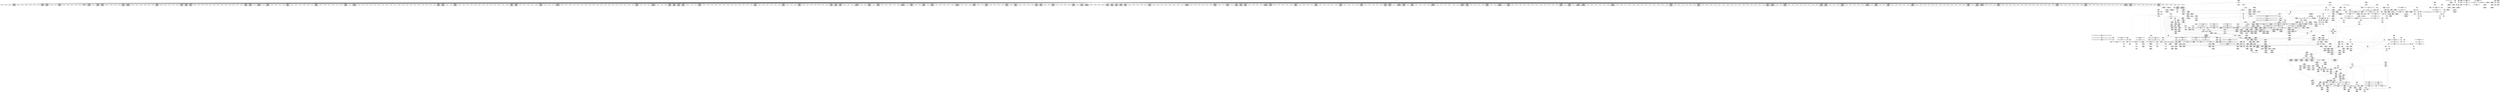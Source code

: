 digraph {
	CE0x483e770 [shape=record,shape=Mrecord,label="{CE0x483e770|i64*_getelementptr_inbounds_(_5_x_i64_,_5_x_i64_*___llvm_gcov_ctr155,_i64_0,_i64_3)|*Constant*|*SummSink*}"]
	CE0x4826ba0 [shape=record,shape=Mrecord,label="{CE0x4826ba0|selinux_inode_listxattr:_land.lhs.true}"]
	CE0x489bfb0 [shape=record,shape=Mrecord,label="{CE0x489bfb0|12:_i32,_56:_i8*,_:_CRE_712,728_|*MultipleSource*|Function::inode_has_perm&Arg::inode::|*LoadInst*|security/selinux/hooks.c,1627|security/selinux/hooks.c,1611}"]
	CE0x486aaa0 [shape=record,shape=Mrecord,label="{CE0x486aaa0|104:_%struct.inode*,_:_CRE_192,193_}"]
	CE0x487fea0 [shape=record,shape=Mrecord,label="{CE0x487fea0|12:_i32,_56:_i8*,_:_CRE_96,104_|*MultipleSource*|Function::inode_has_perm&Arg::inode::|*LoadInst*|security/selinux/hooks.c,1627|security/selinux/hooks.c,1611}"]
	CE0x483a560 [shape=record,shape=Mrecord,label="{CE0x483a560|104:_%struct.inode*,_:_CRE_112,144_|*MultipleSource*|Function::selinux_inode_listxattr&Arg::dentry::|Function::dentry_has_perm&Arg::dentry::|security/selinux/hooks.c,1627}"]
	CE0x48a4a70 [shape=record,shape=Mrecord,label="{CE0x48a4a70|12:_i32,_56:_i8*,_:_CRE_980,981_}"]
	CE0x488e7c0 [shape=record,shape=Mrecord,label="{CE0x488e7c0|12:_i32,_56:_i8*,_:_CRE_292,293_}"]
	CE0x48358c0 [shape=record,shape=Mrecord,label="{CE0x48358c0|12:_i32,_56:_i8*,_:_CRE_161,162_}"]
	CE0x4888b20 [shape=record,shape=Mrecord,label="{CE0x4888b20|GLOBAL:_cred_sid|*Constant*|*SummSink*}"]
	CE0x4873000 [shape=record,shape=Mrecord,label="{CE0x4873000|COLLAPSED:_GCMRE___llvm_gcov_ctr98_internal_global_2_x_i64_zeroinitializer:_elem_0:default:}"]
	"CONST[source:0(mediator),value:0(static)][purpose:{operation}]"
	CE0x488abd0 [shape=record,shape=Mrecord,label="{CE0x488abd0|12:_i32,_56:_i8*,_:_CRE_232,236_|*MultipleSource*|Function::inode_has_perm&Arg::inode::|*LoadInst*|security/selinux/hooks.c,1627|security/selinux/hooks.c,1611}"]
	CE0x48afb60 [shape=record,shape=Mrecord,label="{CE0x48afb60|i64*_getelementptr_inbounds_(_5_x_i64_,_5_x_i64_*___llvm_gcov_ctr155,_i64_0,_i64_0)|*Constant*|*SummSink*}"]
	CE0x488f860 [shape=record,shape=Mrecord,label="{CE0x488f860|12:_i32,_56:_i8*,_:_CRE_306,307_}"]
	CE0x486b050 [shape=record,shape=Mrecord,label="{CE0x486b050|COLLAPSED:_GCMRE___llvm_gcov_ctr155_internal_global_5_x_i64_zeroinitializer:_elem_0:default:}"]
	CE0x48b4c60 [shape=record,shape=Mrecord,label="{CE0x48b4c60|i64_0|*Constant*}"]
	CE0x488b5a0 [shape=record,shape=Mrecord,label="{CE0x488b5a0|12:_i32,_56:_i8*,_:_CRE_246,247_}"]
	CE0x489f990 [shape=record,shape=Mrecord,label="{CE0x489f990|12:_i32,_56:_i8*,_:_CRE_881,882_}"]
	CE0x4880cf0 [shape=record,shape=Mrecord,label="{CE0x4880cf0|__validate_creds:_call|include/linux/cred.h,173|*SummSink*}"]
	CE0x488e690 [shape=record,shape=Mrecord,label="{CE0x488e690|12:_i32,_56:_i8*,_:_CRE_291,292_}"]
	CE0x488d000 [shape=record,shape=Mrecord,label="{CE0x488d000|12:_i32,_56:_i8*,_:_CRE_272,273_}"]
	CE0x48987b0 [shape=record,shape=Mrecord,label="{CE0x48987b0|12:_i32,_56:_i8*,_:_CRE_597,598_}"]
	CE0x488a2b0 [shape=record,shape=Mrecord,label="{CE0x488a2b0|12:_i32,_56:_i8*,_:_CRE_204,205_}"]
	CE0x48a3620 [shape=record,shape=Mrecord,label="{CE0x48a3620|12:_i32,_56:_i8*,_:_CRE_932,933_}"]
	CE0x483d0b0 [shape=record,shape=Mrecord,label="{CE0x483d0b0|dentry_has_perm:_tmp1|*SummSource*}"]
	CE0x4888f00 [shape=record,shape=Mrecord,label="{CE0x4888f00|12:_i32,_56:_i8*,_:_CRE_183,184_}"]
	CE0x4839aa0 [shape=record,shape=Mrecord,label="{CE0x4839aa0|104:_%struct.inode*,_:_CRE_88,89_}"]
	CE0x4825130 [shape=record,shape=Mrecord,label="{CE0x4825130|i64_2|*Constant*}"]
	CE0x4827cb0 [shape=record,shape=Mrecord,label="{CE0x4827cb0|selinux_inode_listxattr:_tmp5|security/selinux/hooks.c,3048}"]
	CE0x4898420 [shape=record,shape=Mrecord,label="{CE0x4898420|12:_i32,_56:_i8*,_:_CRE_594,595_}"]
	CE0x4892c20 [shape=record,shape=Mrecord,label="{CE0x4892c20|12:_i32,_56:_i8*,_:_CRE_475,476_}"]
	CE0x489f4d0 [shape=record,shape=Mrecord,label="{CE0x489f4d0|12:_i32,_56:_i8*,_:_CRE_877,878_}"]
	CE0x4896a00 [shape=record,shape=Mrecord,label="{CE0x4896a00|12:_i32,_56:_i8*,_:_CRE_572,573_}"]
	CE0x4828540 [shape=record,shape=Mrecord,label="{CE0x4828540|i32_0|*Constant*|*SummSink*}"]
	CE0x480fa20 [shape=record,shape=Mrecord,label="{CE0x480fa20|dentry_has_perm:_dentry|Function::dentry_has_perm&Arg::dentry::}"]
	CE0x48601e0 [shape=record,shape=Mrecord,label="{CE0x48601e0|get_current:_tmp4|./arch/x86/include/asm/current.h,14}"]
	CE0x4817b40 [shape=record,shape=Mrecord,label="{CE0x4817b40|GLOBAL:_selinux_inode_listxattr.__warned|Global_var:selinux_inode_listxattr.__warned|*SummSink*}"]
	CE0x483d040 [shape=record,shape=Mrecord,label="{CE0x483d040|dentry_has_perm:_tmp1}"]
	CE0x489b700 [shape=record,shape=Mrecord,label="{CE0x489b700|12:_i32,_56:_i8*,_:_CRE_684,688_|*MultipleSource*|Function::inode_has_perm&Arg::inode::|*LoadInst*|security/selinux/hooks.c,1627|security/selinux/hooks.c,1611}"]
	CE0x4819d80 [shape=record,shape=Mrecord,label="{CE0x4819d80|selinux_inode_listxattr:_call|security/selinux/hooks.c,3048}"]
	CE0x488e0a0 [shape=record,shape=Mrecord,label="{CE0x488e0a0|12:_i32,_56:_i8*,_:_CRE_286,287_}"]
	CE0x48767c0 [shape=record,shape=Mrecord,label="{CE0x48767c0|inode_has_perm:_tmp1}"]
	CE0x4834640 [shape=record,shape=Mrecord,label="{CE0x4834640|cred_sid:_tmp4|*LoadInst*|security/selinux/hooks.c,196}"]
	CE0x48ade80 [shape=record,shape=Mrecord,label="{CE0x48ade80|avc_has_perm:_auditdata|Function::avc_has_perm&Arg::auditdata::|*SummSource*}"]
	CE0x487c2c0 [shape=record,shape=Mrecord,label="{CE0x487c2c0|104:_%struct.inode*,_:_CRE_308,309_}"]
	CE0x4896c60 [shape=record,shape=Mrecord,label="{CE0x4896c60|12:_i32,_56:_i8*,_:_CRE_574,575_}"]
	CE0x485e200 [shape=record,shape=Mrecord,label="{CE0x485e200|GLOBAL:_inode_has_perm|*Constant*}"]
	CE0x48b0ab0 [shape=record,shape=Mrecord,label="{CE0x48b0ab0|__validate_creds:_bb|*SummSink*}"]
	CE0x483b2c0 [shape=record,shape=Mrecord,label="{CE0x483b2c0|104:_%struct.inode*,_:_CRE_200,201_}"]
	CE0x48b13c0 [shape=record,shape=Mrecord,label="{CE0x48b13c0|avc_has_perm:_tclass|Function::avc_has_perm&Arg::tclass::}"]
	CE0x488e1d0 [shape=record,shape=Mrecord,label="{CE0x488e1d0|12:_i32,_56:_i8*,_:_CRE_287,288_}"]
	CE0x48b0370 [shape=record,shape=Mrecord,label="{CE0x48b0370|GLOBAL:_llvm.expect.i64|*Constant*}"]
	CE0x485ca40 [shape=record,shape=Mrecord,label="{CE0x485ca40|GLOBAL:___llvm_gcov_ctr155|Global_var:__llvm_gcov_ctr155|*SummSource*}"]
	CE0x483fa80 [shape=record,shape=Mrecord,label="{CE0x483fa80|selinux_inode_listxattr:_tmp17|security/selinux/hooks.c,3048|*SummSink*}"]
	CE0x488bb40 [shape=record,shape=Mrecord,label="{CE0x488bb40|12:_i32,_56:_i8*,_:_CRE_252,253_}"]
	CE0x489e120 [shape=record,shape=Mrecord,label="{CE0x489e120|12:_i32,_56:_i8*,_:_CRE_856,864_|*MultipleSource*|Function::inode_has_perm&Arg::inode::|*LoadInst*|security/selinux/hooks.c,1627|security/selinux/hooks.c,1611}"]
	CE0x4875a20 [shape=record,shape=Mrecord,label="{CE0x4875a20|_call_void_mcount()_#3}"]
	CE0x4835d80 [shape=record,shape=Mrecord,label="{CE0x4835d80|GLOBAL:_get_current|*Constant*|*SummSource*}"]
	CE0x48586f0 [shape=record,shape=Mrecord,label="{CE0x48586f0|inode_has_perm:_entry|*SummSource*}"]
	CE0x48a21f0 [shape=record,shape=Mrecord,label="{CE0x48a21f0|12:_i32,_56:_i8*,_:_CRE_915,916_}"]
	CE0x48825b0 [shape=record,shape=Mrecord,label="{CE0x48825b0|cred_sid:_tmp6|security/selinux/hooks.c,197}"]
	CE0x4896d90 [shape=record,shape=Mrecord,label="{CE0x4896d90|12:_i32,_56:_i8*,_:_CRE_575,576_}"]
	CE0x488e430 [shape=record,shape=Mrecord,label="{CE0x488e430|12:_i32,_56:_i8*,_:_CRE_289,290_}"]
	CE0x48a07d0 [shape=record,shape=Mrecord,label="{CE0x48a07d0|12:_i32,_56:_i8*,_:_CRE_893,894_}"]
	CE0x4889c20 [shape=record,shape=Mrecord,label="{CE0x4889c20|12:_i32,_56:_i8*,_:_CRE_197,198_}"]
	CE0x4878970 [shape=record,shape=Mrecord,label="{CE0x4878970|__validate_creds:_expval|include/linux/cred.h,173|*SummSink*}"]
	CE0x482d9d0 [shape=record,shape=Mrecord,label="{CE0x482d9d0|i8_1|*Constant*}"]
	CE0x4807070 [shape=record,shape=Mrecord,label="{CE0x4807070|i64_4|*Constant*|*SummSource*}"]
	CE0x48a20c0 [shape=record,shape=Mrecord,label="{CE0x48a20c0|12:_i32,_56:_i8*,_:_CRE_914,915_}"]
	CE0x48b7870 [shape=record,shape=Mrecord,label="{CE0x48b7870|inode_has_perm:_tmp10|security/selinux/hooks.c,1611|*SummSource*}"]
	CE0x488b420 [shape=record,shape=Mrecord,label="{CE0x488b420|12:_i32,_56:_i8*,_:_CRE_244,245_}"]
	CE0x481de90 [shape=record,shape=Mrecord,label="{CE0x481de90|i64_0|*Constant*|*SummSource*}"]
	CE0x485ac30 [shape=record,shape=Mrecord,label="{CE0x485ac30|inode_has_perm:_return}"]
	CE0x4834e70 [shape=record,shape=Mrecord,label="{CE0x4834e70|12:_i32,_56:_i8*,_:_CRE_150,151_}"]
	CE0x48aaec0 [shape=record,shape=Mrecord,label="{CE0x48aaec0|inode_has_perm:_tmp15|*LoadInst*|security/selinux/hooks.c,1615|*SummSource*}"]
	CE0x480d3a0 [shape=record,shape=Mrecord,label="{CE0x480d3a0|selinux_inode_listxattr:_tmp11|security/selinux/hooks.c,3048|*SummSource*}"]
	CE0x48371a0 [shape=record,shape=Mrecord,label="{CE0x48371a0|i32_78|*Constant*}"]
	CE0x480b160 [shape=record,shape=Mrecord,label="{CE0x480b160|104:_%struct.inode*,_:_CRE_157,158_}"]
	CE0x487b490 [shape=record,shape=Mrecord,label="{CE0x487b490|104:_%struct.inode*,_:_CRE_272,280_|*MultipleSource*|Function::selinux_inode_listxattr&Arg::dentry::|Function::dentry_has_perm&Arg::dentry::|security/selinux/hooks.c,1627}"]
	CE0x48a3ae0 [shape=record,shape=Mrecord,label="{CE0x48a3ae0|12:_i32,_56:_i8*,_:_CRE_936,944_|*MultipleSource*|Function::inode_has_perm&Arg::inode::|*LoadInst*|security/selinux/hooks.c,1627|security/selinux/hooks.c,1611}"]
	CE0x4899f70 [shape=record,shape=Mrecord,label="{CE0x4899f70|12:_i32,_56:_i8*,_:_CRE_617,618_}"]
	CE0x480a1c0 [shape=record,shape=Mrecord,label="{CE0x480a1c0|selinux_inode_listxattr:_tmp16|security/selinux/hooks.c,3048}"]
	CE0x4819170 [shape=record,shape=Mrecord,label="{CE0x4819170|selinux_inode_listxattr:_tmp20|security/selinux/hooks.c,3048|*SummSink*}"]
	CE0x483e480 [shape=record,shape=Mrecord,label="{CE0x483e480|i64*_getelementptr_inbounds_(_5_x_i64_,_5_x_i64_*___llvm_gcov_ctr155,_i64_0,_i64_3)|*Constant*|*SummSource*}"]
	CE0x483abe0 [shape=record,shape=Mrecord,label="{CE0x483abe0|104:_%struct.inode*,_:_CRE_193,194_}"]
	CE0x488e300 [shape=record,shape=Mrecord,label="{CE0x488e300|12:_i32,_56:_i8*,_:_CRE_288,289_}"]
	CE0x488f3a0 [shape=record,shape=Mrecord,label="{CE0x488f3a0|12:_i32,_56:_i8*,_:_CRE_302,303_}"]
	CE0x48a0c90 [shape=record,shape=Mrecord,label="{CE0x48a0c90|12:_i32,_56:_i8*,_:_CRE_897,898_}"]
	CE0x4827040 [shape=record,shape=Mrecord,label="{CE0x4827040|selinux_inode_listxattr:_tmp10|security/selinux/hooks.c,3048|*SummSource*}"]
	CE0x4867220 [shape=record,shape=Mrecord,label="{CE0x4867220|28:_i32,_32:_i16,_:_CRE_28,32_|*MultipleSource*|*LoadInst*|security/selinux/hooks.c,1615|security/selinux/hooks.c,1615|security/selinux/hooks.c,1617}"]
	CE0x488a490 [shape=record,shape=Mrecord,label="{CE0x488a490|12:_i32,_56:_i8*,_:_CRE_206,207_}"]
	CE0x489b070 [shape=record,shape=Mrecord,label="{CE0x489b070|12:_i32,_56:_i8*,_:_CRE_664,672_|*MultipleSource*|Function::inode_has_perm&Arg::inode::|*LoadInst*|security/selinux/hooks.c,1627|security/selinux/hooks.c,1611}"]
	CE0x48256c0 [shape=record,shape=Mrecord,label="{CE0x48256c0|selinux_inode_listxattr:_if.then}"]
	CE0x48a14e0 [shape=record,shape=Mrecord,label="{CE0x48a14e0|12:_i32,_56:_i8*,_:_CRE_904,905_}"]
	CE0x482bef0 [shape=record,shape=Mrecord,label="{CE0x482bef0|i64_5|*Constant*|*SummSource*}"]
	CE0x48a1020 [shape=record,shape=Mrecord,label="{CE0x48a1020|12:_i32,_56:_i8*,_:_CRE_900,901_}"]
	CE0x4810310 [shape=record,shape=Mrecord,label="{CE0x4810310|dentry_has_perm:_av|Function::dentry_has_perm&Arg::av::|*SummSource*}"]
	CE0x486cee0 [shape=record,shape=Mrecord,label="{CE0x486cee0|_call_void___validate_creds(%struct.cred*_%cred,_i8*_getelementptr_inbounds_(_25_x_i8_,_25_x_i8_*_.str3,_i32_0,_i32_0),_i32_1609)_#10,_!dbg_!27719|security/selinux/hooks.c,1609|*SummSource*}"]
	CE0x480a8b0 [shape=record,shape=Mrecord,label="{CE0x480a8b0|104:_%struct.inode*,_:_CRE_147,148_}"]
	CE0x4886cd0 [shape=record,shape=Mrecord,label="{CE0x4886cd0|__validate_creds:_conv|include/linux/cred.h,173}"]
	CE0x48d2c30 [shape=record,shape=Mrecord,label="{CE0x48d2c30|i64*_getelementptr_inbounds_(_5_x_i64_,_5_x_i64_*___llvm_gcov_ctr155,_i64_0,_i64_4)|*Constant*|*SummSource*}"]
	CE0x488df70 [shape=record,shape=Mrecord,label="{CE0x488df70|12:_i32,_56:_i8*,_:_CRE_285,286_}"]
	CE0x4822e10 [shape=record,shape=Mrecord,label="{CE0x4822e10|i32_3048|*Constant*}"]
	CE0x488d720 [shape=record,shape=Mrecord,label="{CE0x488d720|12:_i32,_56:_i8*,_:_CRE_278,279_}"]
	CE0x480a9e0 [shape=record,shape=Mrecord,label="{CE0x480a9e0|104:_%struct.inode*,_:_CRE_149,150_}"]
	CE0x488b870 [shape=record,shape=Mrecord,label="{CE0x488b870|12:_i32,_56:_i8*,_:_CRE_249,250_}"]
	CE0x48a1e60 [shape=record,shape=Mrecord,label="{CE0x48a1e60|12:_i32,_56:_i8*,_:_CRE_912,913_}"]
	CE0x483bc20 [shape=record,shape=Mrecord,label="{CE0x483bc20|104:_%struct.inode*,_:_CRE_210,211_}"]
	CE0x4840ca0 [shape=record,shape=Mrecord,label="{CE0x4840ca0|i64*_getelementptr_inbounds_(_11_x_i64_,_11_x_i64_*___llvm_gcov_ctr240,_i64_0,_i64_10)|*Constant*|*SummSink*}"]
	CE0x4891f60 [shape=record,shape=Mrecord,label="{CE0x4891f60|12:_i32,_56:_i8*,_:_CRE_448,456_|*MultipleSource*|Function::inode_has_perm&Arg::inode::|*LoadInst*|security/selinux/hooks.c,1627|security/selinux/hooks.c,1611}"]
	CE0x4898da0 [shape=record,shape=Mrecord,label="{CE0x4898da0|12:_i32,_56:_i8*,_:_CRE_602,603_}"]
	CE0x480feb0 [shape=record,shape=Mrecord,label="{CE0x480feb0|i32_16|*Constant*|*SummSource*}"]
	CE0x4881100 [shape=record,shape=Mrecord,label="{CE0x4881100|__validate_creds:_cred|Function::__validate_creds&Arg::cred::}"]
	CE0x4896410 [shape=record,shape=Mrecord,label="{CE0x4896410|12:_i32,_56:_i8*,_:_CRE_567,568_}"]
	CE0x48af2e0 [shape=record,shape=Mrecord,label="{CE0x48af2e0|inode_has_perm:_tmp20|security/selinux/hooks.c,1618|*SummSink*}"]
	CE0x486d4e0 [shape=record,shape=Mrecord,label="{CE0x486d4e0|i64*_getelementptr_inbounds_(_8_x_i64_,_8_x_i64_*___llvm_gcov_ctr154,_i64_0,_i64_1)|*Constant*|*SummSource*}"]
	CE0x4826f10 [shape=record,shape=Mrecord,label="{CE0x4826f10|selinux_inode_listxattr:_tmp10|security/selinux/hooks.c,3048}"]
	CE0x48b65d0 [shape=record,shape=Mrecord,label="{CE0x48b65d0|inode_has_perm:_tmp8|security/selinux/hooks.c,1611|*SummSource*}"]
	CE0x483a1a0 [shape=record,shape=Mrecord,label="{CE0x483a1a0|104:_%struct.inode*,_:_CRE_94,95_}"]
	CE0x4860410 [shape=record,shape=Mrecord,label="{CE0x4860410|get_current:_tmp3|*SummSource*}"]
	CE0x486a7d0 [shape=record,shape=Mrecord,label="{CE0x486a7d0|104:_%struct.inode*,_:_CRE_189,190_}"]
	CE0x48a1740 [shape=record,shape=Mrecord,label="{CE0x48a1740|12:_i32,_56:_i8*,_:_CRE_906,907_}"]
	CE0x4876e70 [shape=record,shape=Mrecord,label="{CE0x4876e70|__validate_creds:_entry}"]
	CE0x48b7d80 [shape=record,shape=Mrecord,label="{CE0x48b7d80|i64*_getelementptr_inbounds_(_8_x_i64_,_8_x_i64_*___llvm_gcov_ctr154,_i64_0,_i64_5)|*Constant*}"]
	CE0x48afd00 [shape=record,shape=Mrecord,label="{CE0x48afd00|__validate_creds:_if.end|*SummSource*}"]
	CE0x4812300 [shape=record,shape=Mrecord,label="{CE0x4812300|12:_i32,_56:_i8*,_:_CRE_179,180_}"]
	CE0x482f600 [shape=record,shape=Mrecord,label="{CE0x482f600|selinux_inode_listxattr:_tmp8|security/selinux/hooks.c,3048|*SummSink*}"]
	CE0x4894bb0 [shape=record,shape=Mrecord,label="{CE0x4894bb0|12:_i32,_56:_i8*,_:_CRE_540,544_|*MultipleSource*|Function::inode_has_perm&Arg::inode::|*LoadInst*|security/selinux/hooks.c,1627|security/selinux/hooks.c,1611}"]
	CE0x48b32c0 [shape=record,shape=Mrecord,label="{CE0x48b32c0|inode_has_perm:_lnot|security/selinux/hooks.c,1611}"]
	CE0x489a7c0 [shape=record,shape=Mrecord,label="{CE0x489a7c0|12:_i32,_56:_i8*,_:_CRE_624,628_|*MultipleSource*|Function::inode_has_perm&Arg::inode::|*LoadInst*|security/selinux/hooks.c,1627|security/selinux/hooks.c,1611}"]
	CE0x487c380 [shape=record,shape=Mrecord,label="{CE0x487c380|104:_%struct.inode*,_:_CRE_309,310_}"]
	CE0x48357d0 [shape=record,shape=Mrecord,label="{CE0x48357d0|12:_i32,_56:_i8*,_:_CRE_160,161_}"]
	CE0x48914f0 [shape=record,shape=Mrecord,label="{CE0x48914f0|12:_i32,_56:_i8*,_:_CRE_408,416_|*MultipleSource*|Function::inode_has_perm&Arg::inode::|*LoadInst*|security/selinux/hooks.c,1627|security/selinux/hooks.c,1611}"]
	CE0x4882440 [shape=record,shape=Mrecord,label="{CE0x4882440|0:_i32,_4:_i32,_8:_i32,_12:_i32,_:_CMRE_20,24_|*MultipleSource*|security/selinux/hooks.c,196|*LoadInst*|security/selinux/hooks.c,196|security/selinux/hooks.c,197}"]
	CE0x48b6180 [shape=record,shape=Mrecord,label="{CE0x48b6180|GLOBAL:___llvm_gcov_ctr154|Global_var:__llvm_gcov_ctr154|*SummSource*}"]
	CE0x482a450 [shape=record,shape=Mrecord,label="{CE0x482a450|i1_true|*Constant*}"]
	CE0x4822270 [shape=record,shape=Mrecord,label="{CE0x4822270|inode_has_perm:_bb|*SummSink*}"]
	CE0x488a580 [shape=record,shape=Mrecord,label="{CE0x488a580|12:_i32,_56:_i8*,_:_CRE_207,208_}"]
	CE0x4837420 [shape=record,shape=Mrecord,label="{CE0x4837420|selinux_inode_listxattr:_cred4|security/selinux/hooks.c,3048}"]
	CE0x48a01e0 [shape=record,shape=Mrecord,label="{CE0x48a01e0|12:_i32,_56:_i8*,_:_CRE_888,889_}"]
	CE0x483b950 [shape=record,shape=Mrecord,label="{CE0x483b950|104:_%struct.inode*,_:_CRE_207,208_}"]
	CE0x486c510 [shape=record,shape=Mrecord,label="{CE0x486c510|inode_has_perm:_tmp2|*SummSink*}"]
	CE0x48b7740 [shape=record,shape=Mrecord,label="{CE0x48b7740|inode_has_perm:_tmp10|security/selinux/hooks.c,1611}"]
	CE0x488d130 [shape=record,shape=Mrecord,label="{CE0x488d130|12:_i32,_56:_i8*,_:_CRE_273,274_}"]
	CE0x48a0dc0 [shape=record,shape=Mrecord,label="{CE0x48a0dc0|12:_i32,_56:_i8*,_:_CRE_898,899_}"]
	CE0x48210c0 [shape=record,shape=Mrecord,label="{CE0x48210c0|12:_i32,_56:_i8*,_:_CRE_56,64_|*MultipleSource*|Function::inode_has_perm&Arg::inode::|*LoadInst*|security/selinux/hooks.c,1627|security/selinux/hooks.c,1611}"]
	CE0x48903f0 [shape=record,shape=Mrecord,label="{CE0x48903f0|12:_i32,_56:_i8*,_:_CRE_336,344_|*MultipleSource*|Function::inode_has_perm&Arg::inode::|*LoadInst*|security/selinux/hooks.c,1627|security/selinux/hooks.c,1611}"]
	CE0x48d63d0 [shape=record,shape=Mrecord,label="{CE0x48d63d0|cred_sid:_bb|*SummSource*}"]
	CE0x4868f20 [shape=record,shape=Mrecord,label="{CE0x4868f20|104:_%struct.inode*,_:_CRE_163,164_}"]
	CE0x486afe0 [shape=record,shape=Mrecord,label="{CE0x486afe0|__validate_creds:_tmp}"]
	CE0x48a5100 [shape=record,shape=Mrecord,label="{CE0x48a5100|12:_i32,_56:_i8*,_:_CRE_992,1000_|*MultipleSource*|Function::inode_has_perm&Arg::inode::|*LoadInst*|security/selinux/hooks.c,1627|security/selinux/hooks.c,1611}"]
	CE0x489b4b0 [shape=record,shape=Mrecord,label="{CE0x489b4b0|12:_i32,_56:_i8*,_:_CRE_680,684_|*MultipleSource*|Function::inode_has_perm&Arg::inode::|*LoadInst*|security/selinux/hooks.c,1627|security/selinux/hooks.c,1611}"]
	CE0x481c380 [shape=record,shape=Mrecord,label="{CE0x481c380|i32_1|*Constant*}"]
	CE0x4819670 [shape=record,shape=Mrecord,label="{CE0x4819670|selinux_inode_listxattr:_call3|security/selinux/hooks.c,3048|*SummSource*}"]
	CE0x483c2b0 [shape=record,shape=Mrecord,label="{CE0x483c2b0|104:_%struct.inode*,_:_CRE_217,218_}"]
	CE0x4807340 [shape=record,shape=Mrecord,label="{CE0x4807340|selinux_inode_listxattr:_tmp9|security/selinux/hooks.c,3048|*SummSource*}"]
	CE0x4833250 [shape=record,shape=Mrecord,label="{CE0x4833250|i32_0|*Constant*}"]
	CE0x483b4a0 [shape=record,shape=Mrecord,label="{CE0x483b4a0|104:_%struct.inode*,_:_CRE_202,203_}"]
	CE0x4896670 [shape=record,shape=Mrecord,label="{CE0x4896670|12:_i32,_56:_i8*,_:_CRE_569,570_}"]
	CE0x4861250 [shape=record,shape=Mrecord,label="{CE0x4861250|avc_has_perm:_ssid|Function::avc_has_perm&Arg::ssid::}"]
	CE0x4835320 [shape=record,shape=Mrecord,label="{CE0x4835320|12:_i32,_56:_i8*,_:_CRE_155,156_}"]
	CE0x48766e0 [shape=record,shape=Mrecord,label="{CE0x48766e0|i64*_getelementptr_inbounds_(_8_x_i64_,_8_x_i64_*___llvm_gcov_ctr154,_i64_0,_i64_1)|*Constant*|*SummSink*}"]
	CE0x4865e00 [shape=record,shape=Mrecord,label="{CE0x4865e00|GLOBAL:___invalid_creds|*Constant*}"]
	CE0x481f910 [shape=record,shape=Mrecord,label="{CE0x481f910|i64*_getelementptr_inbounds_(_2_x_i64_,_2_x_i64_*___llvm_gcov_ctr131,_i64_0,_i64_1)|*Constant*}"]
	CE0x4859180 [shape=record,shape=Mrecord,label="{CE0x4859180|inode_has_perm:_cred|Function::inode_has_perm&Arg::cred::|*SummSource*}"]
	CE0x489d4c0 [shape=record,shape=Mrecord,label="{CE0x489d4c0|12:_i32,_56:_i8*,_:_CRE_808,816_|*MultipleSource*|Function::inode_has_perm&Arg::inode::|*LoadInst*|security/selinux/hooks.c,1627|security/selinux/hooks.c,1611}"]
	CE0x487eef0 [shape=record,shape=Mrecord,label="{CE0x487eef0|104:_%struct.inode*,_:_CRE_80,88_|*MultipleSource*|Function::selinux_inode_listxattr&Arg::dentry::|Function::dentry_has_perm&Arg::dentry::|security/selinux/hooks.c,1627}"]
	CE0x488adb0 [shape=record,shape=Mrecord,label="{CE0x488adb0|12:_i32,_56:_i8*,_:_CRE_240,241_}"]
	CE0x485dfa0 [shape=record,shape=Mrecord,label="{CE0x485dfa0|dentry_has_perm:_dentry1|security/selinux/hooks.c,1631}"]
	CE0x4816650 [shape=record,shape=Mrecord,label="{CE0x4816650|selinux_inode_listxattr:_tmp2|*SummSource*}"]
	CE0x483c580 [shape=record,shape=Mrecord,label="{CE0x483c580|104:_%struct.inode*,_:_CRE_220,221_}"]
	CE0x480f160 [shape=record,shape=Mrecord,label="{CE0x480f160|dentry_has_perm:_cred|Function::dentry_has_perm&Arg::cred::|*SummSink*}"]
	CE0x4869420 [shape=record,shape=Mrecord,label="{CE0x4869420|104:_%struct.inode*,_:_CRE_168,169_}"]
	CE0x48d4050 [shape=record,shape=Mrecord,label="{CE0x48d4050|cred_sid:_bb|*SummSink*}"]
	CE0x485e270 [shape=record,shape=Mrecord,label="{CE0x485e270|dentry_has_perm:_call|security/selinux/hooks.c,1632|*SummSource*}"]
	CE0x4889a40 [shape=record,shape=Mrecord,label="{CE0x4889a40|12:_i32,_56:_i8*,_:_CRE_195,196_}"]
	CE0x487ce60 [shape=record,shape=Mrecord,label="{CE0x487ce60|dentry_has_perm:_tmp4|*LoadInst*|security/selinux/hooks.c,1627|*SummSource*}"]
	CE0x4858e20 [shape=record,shape=Mrecord,label="{CE0x4858e20|inode_has_perm:_cred|Function::inode_has_perm&Arg::cred::}"]
	CE0x4893230 [shape=record,shape=Mrecord,label="{CE0x4893230|12:_i32,_56:_i8*,_:_CRE_481,482_}"]
	CE0x4819b80 [shape=record,shape=Mrecord,label="{CE0x4819b80|GLOBAL:_get_current|*Constant*}"]
	CE0x48166c0 [shape=record,shape=Mrecord,label="{CE0x48166c0|selinux_inode_listxattr:_tmp2|*SummSink*}"]
	CE0x48d4830 [shape=record,shape=Mrecord,label="{CE0x48d4830|cred_sid:_sid|security/selinux/hooks.c,197|*SummSource*}"]
	CE0x4895490 [shape=record,shape=Mrecord,label="{CE0x4895490|12:_i32,_56:_i8*,_:_CRE_554,555_}"]
	CE0x4820aa0 [shape=record,shape=Mrecord,label="{CE0x4820aa0|12:_i32,_56:_i8*,_:_CRE_16,24_|*MultipleSource*|Function::inode_has_perm&Arg::inode::|*LoadInst*|security/selinux/hooks.c,1627|security/selinux/hooks.c,1611}"]
	CE0x48a0a30 [shape=record,shape=Mrecord,label="{CE0x48a0a30|12:_i32,_56:_i8*,_:_CRE_895,896_}"]
	CE0x480e430 [shape=record,shape=Mrecord,label="{CE0x480e430|selinux_inode_listxattr:_call5|security/selinux/hooks.c,3050|*SummSink*}"]
	CE0x486cd80 [shape=record,shape=Mrecord,label="{CE0x486cd80|_call_void___validate_creds(%struct.cred*_%cred,_i8*_getelementptr_inbounds_(_25_x_i8_,_25_x_i8_*_.str3,_i32_0,_i32_0),_i32_1609)_#10,_!dbg_!27719|security/selinux/hooks.c,1609}"]
	CE0x48d5420 [shape=record,shape=Mrecord,label="{CE0x48d5420|0:_i32,_4:_i32,_8:_i32,_12:_i32,_:_CMRE_12,16_|*MultipleSource*|security/selinux/hooks.c,196|*LoadInst*|security/selinux/hooks.c,196|security/selinux/hooks.c,197}"]
	CE0x483ae10 [shape=record,shape=Mrecord,label="{CE0x483ae10|104:_%struct.inode*,_:_CRE_195,196_}"]
	CE0x4833490 [shape=record,shape=Mrecord,label="{CE0x4833490|dentry_has_perm:_d_inode|security/selinux/hooks.c,1627|*SummSource*}"]
	CE0x48118b0 [shape=record,shape=Mrecord,label="{CE0x48118b0|12:_i32,_56:_i8*,_:_CRE_168,169_}"]
	CE0x4812210 [shape=record,shape=Mrecord,label="{CE0x4812210|12:_i32,_56:_i8*,_:_CRE_178,179_}"]
	CE0x481dbd0 [shape=record,shape=Mrecord,label="{CE0x481dbd0|i8*_getelementptr_inbounds_(_45_x_i8_,_45_x_i8_*_.str12,_i32_0,_i32_0)|*Constant*|*SummSource*}"]
	CE0x486a9b0 [shape=record,shape=Mrecord,label="{CE0x486a9b0|104:_%struct.inode*,_:_CRE_191,192_}"]
	CE0x483ce20 [shape=record,shape=Mrecord,label="{CE0x483ce20|_ret_void,_!dbg_!27722|include/linux/cred.h,175}"]
	CE0x4814a70 [shape=record,shape=Mrecord,label="{CE0x4814a70|i64*_getelementptr_inbounds_(_8_x_i64_,_8_x_i64_*___llvm_gcov_ctr154,_i64_0,_i64_0)|*Constant*|*SummSink*}"]
	CE0x4890e90 [shape=record,shape=Mrecord,label="{CE0x4890e90|12:_i32,_56:_i8*,_:_CRE_384,388_|*MultipleSource*|Function::inode_has_perm&Arg::inode::|*LoadInst*|security/selinux/hooks.c,1627|security/selinux/hooks.c,1611}"]
	CE0x4882240 [shape=record,shape=Mrecord,label="{CE0x4882240|0:_i32,_4:_i32,_8:_i32,_12:_i32,_:_CMRE_16,20_|*MultipleSource*|security/selinux/hooks.c,196|*LoadInst*|security/selinux/hooks.c,196|security/selinux/hooks.c,197}"]
	CE0x485dea0 [shape=record,shape=Mrecord,label="{CE0x485dea0|dentry_has_perm:_dentry1|security/selinux/hooks.c,1631|*SummSink*}"]
	CE0x4837d60 [shape=record,shape=Mrecord,label="{CE0x4837d60|i64*_getelementptr_inbounds_(_2_x_i64_,_2_x_i64_*___llvm_gcov_ctr98,_i64_0,_i64_1)|*Constant*|*SummSource*}"]
	CE0x48b3f60 [shape=record,shape=Mrecord,label="{CE0x48b3f60|inode_has_perm:_lnot.ext|security/selinux/hooks.c,1611}"]
	CE0x480a2c0 [shape=record,shape=Mrecord,label="{CE0x480a2c0|selinux_inode_listxattr:_tmp16|security/selinux/hooks.c,3048|*SummSource*}"]
	CE0x485d570 [shape=record,shape=Mrecord,label="{CE0x485d570|i8_10|*Constant*}"]
	CE0x4881510 [shape=record,shape=Mrecord,label="{CE0x4881510|cred_sid:_tmp|*SummSource*}"]
	CE0x482c0b0 [shape=record,shape=Mrecord,label="{CE0x482c0b0|i64_5|*Constant*|*SummSink*}"]
	CE0x5b060f0 [shape=record,shape=Mrecord,label="{CE0x5b060f0|selinux_inode_listxattr:_tmp1|*SummSource*}"]
	CE0x489b920 [shape=record,shape=Mrecord,label="{CE0x489b920|12:_i32,_56:_i8*,_:_CRE_688,692_|*MultipleSource*|Function::inode_has_perm&Arg::inode::|*LoadInst*|security/selinux/hooks.c,1627|security/selinux/hooks.c,1611}"]
	CE0x48ad620 [shape=record,shape=Mrecord,label="{CE0x48ad620|inode_has_perm:_tmp17|security/selinux/hooks.c,1617}"]
	CE0x48abdb0 [shape=record,shape=Mrecord,label="{CE0x48abdb0|inode_has_perm:_tmp13|security/selinux/hooks.c,1614|*SummSink*}"]
	CE0x488a760 [shape=record,shape=Mrecord,label="{CE0x488a760|12:_i32,_56:_i8*,_:_CRE_212,216_|*MultipleSource*|Function::inode_has_perm&Arg::inode::|*LoadInst*|security/selinux/hooks.c,1627|security/selinux/hooks.c,1611}"]
	CE0x488d390 [shape=record,shape=Mrecord,label="{CE0x488d390|12:_i32,_56:_i8*,_:_CRE_275,276_}"]
	CE0x488c4a0 [shape=record,shape=Mrecord,label="{CE0x488c4a0|12:_i32,_56:_i8*,_:_CRE_262,263_}"]
	CE0x48ada20 [shape=record,shape=Mrecord,label="{CE0x48ada20|inode_has_perm:_tmp17|security/selinux/hooks.c,1617|*SummSink*}"]
	CE0x488be10 [shape=record,shape=Mrecord,label="{CE0x488be10|12:_i32,_56:_i8*,_:_CRE_255,256_}"]
	CE0x488cb40 [shape=record,shape=Mrecord,label="{CE0x488cb40|12:_i32,_56:_i8*,_:_CRE_268,269_}"]
	CE0x48aa530 [shape=record,shape=Mrecord,label="{CE0x48aa530|i32_10|*Constant*|*SummSink*}"]
	CE0x4877aa0 [shape=record,shape=Mrecord,label="{CE0x4877aa0|i32_0|*Constant*}"]
	CE0x4875b30 [shape=record,shape=Mrecord,label="{CE0x4875b30|_call_void_mcount()_#3|*SummSink*}"]
	CE0x48b4d30 [shape=record,shape=Mrecord,label="{CE0x48b4d30|inode_has_perm:_expval|security/selinux/hooks.c,1611}"]
	CE0x4897380 [shape=record,shape=Mrecord,label="{CE0x4897380|12:_i32,_56:_i8*,_:_CRE_580,581_}"]
	CE0x48a33c0 [shape=record,shape=Mrecord,label="{CE0x48a33c0|12:_i32,_56:_i8*,_:_CRE_930,931_}"]
	CE0x4807450 [shape=record,shape=Mrecord,label="{CE0x4807450|selinux_inode_listxattr:_tmp9|security/selinux/hooks.c,3048|*SummSink*}"]
	CE0x489ea50 [shape=record,shape=Mrecord,label="{CE0x489ea50|12:_i32,_56:_i8*,_:_CRE_868,869_}"]
	CE0x488a0d0 [shape=record,shape=Mrecord,label="{CE0x488a0d0|12:_i32,_56:_i8*,_:_CRE_202,203_}"]
	CE0x48d4fa0 [shape=record,shape=Mrecord,label="{CE0x48d4fa0|0:_i32,_4:_i32,_8:_i32,_12:_i32,_:_CMRE_4,8_|*MultipleSource*|security/selinux/hooks.c,196|*LoadInst*|security/selinux/hooks.c,196|security/selinux/hooks.c,197}"]
	CE0x488dd10 [shape=record,shape=Mrecord,label="{CE0x488dd10|12:_i32,_56:_i8*,_:_CRE_283,284_}"]
	CE0x488f730 [shape=record,shape=Mrecord,label="{CE0x488f730|12:_i32,_56:_i8*,_:_CRE_305,306_}"]
	CE0x48982f0 [shape=record,shape=Mrecord,label="{CE0x48982f0|12:_i32,_56:_i8*,_:_CRE_593,594_}"]
	CE0x4896b30 [shape=record,shape=Mrecord,label="{CE0x4896b30|12:_i32,_56:_i8*,_:_CRE_573,574_}"]
	CE0x486a5f0 [shape=record,shape=Mrecord,label="{CE0x486a5f0|104:_%struct.inode*,_:_CRE_187,188_}"]
	CE0x48347c0 [shape=record,shape=Mrecord,label="{CE0x48347c0|cred_sid:_tmp4|*LoadInst*|security/selinux/hooks.c,196|*SummSource*}"]
	CE0x4879530 [shape=record,shape=Mrecord,label="{CE0x4879530|_call_void_mcount()_#3|*SummSource*}"]
	CE0x48884d0 [shape=record,shape=Mrecord,label="{CE0x48884d0|inode_has_perm:_call|security/selinux/hooks.c,1614|*SummSink*}"]
	CE0x4861f80 [shape=record,shape=Mrecord,label="{CE0x4861f80|inode_has_perm:_sclass|security/selinux/hooks.c,1617|*SummSource*}"]
	CE0x48add30 [shape=record,shape=Mrecord,label="{CE0x48add30|avc_has_perm:_auditdata|Function::avc_has_perm&Arg::auditdata::}"]
	CE0x48d5990 [shape=record,shape=Mrecord,label="{CE0x48d5990|__validate_creds:_tmp8|include/linux/cred.h,175|*SummSource*}"]
	CE0x488ff80 [shape=record,shape=Mrecord,label="{CE0x488ff80|12:_i32,_56:_i8*,_:_CRE_312,320_|*MultipleSource*|Function::inode_has_perm&Arg::inode::|*LoadInst*|security/selinux/hooks.c,1627|security/selinux/hooks.c,1611}"]
	CE0x486ee40 [shape=record,shape=Mrecord,label="{CE0x486ee40|12:_i32,_56:_i8*,_:_CRE_76,80_|*MultipleSource*|Function::inode_has_perm&Arg::inode::|*LoadInst*|security/selinux/hooks.c,1627|security/selinux/hooks.c,1611}"]
	CE0x48aa960 [shape=record,shape=Mrecord,label="{CE0x48aa960|inode_has_perm:_i_security|security/selinux/hooks.c,1615|*SummSource*}"]
	CE0x4832060 [shape=record,shape=Mrecord,label="{CE0x4832060|i8*_getelementptr_inbounds_(_25_x_i8_,_25_x_i8_*_.str3,_i32_0,_i32_0)|*Constant*|*SummSource*}"]
	CE0x480daa0 [shape=record,shape=Mrecord,label="{CE0x480daa0|selinux_inode_listxattr:_tmp21|security/selinux/hooks.c,3048}"]
	CE0x48a1d30 [shape=record,shape=Mrecord,label="{CE0x48a1d30|12:_i32,_56:_i8*,_:_CRE_911,912_}"]
	CE0x4862160 [shape=record,shape=Mrecord,label="{CE0x4862160|inode_has_perm:_tmp18|security/selinux/hooks.c,1617|*SummSource*}"]
	CE0x48361e0 [shape=record,shape=Mrecord,label="{CE0x48361e0|i32_4|*Constant*|*SummSink*}"]
	CE0x48b79e0 [shape=record,shape=Mrecord,label="{CE0x48b79e0|inode_has_perm:_tmp10|security/selinux/hooks.c,1611|*SummSink*}"]
	CE0x48332c0 [shape=record,shape=Mrecord,label="{CE0x48332c0|104:_%struct.inode*,_:_CRE_0,4_|*MultipleSource*|Function::selinux_inode_listxattr&Arg::dentry::|Function::dentry_has_perm&Arg::dentry::|security/selinux/hooks.c,1627}"]
	CE0x4882070 [shape=record,shape=Mrecord,label="{CE0x4882070|COLLAPSED:_GCMRE___llvm_gcov_ctr131_internal_global_2_x_i64_zeroinitializer:_elem_0:default:}"]
	CE0x48340b0 [shape=record,shape=Mrecord,label="{CE0x48340b0|cred_sid:_security|security/selinux/hooks.c,196}"]
	CE0x483dcd0 [shape=record,shape=Mrecord,label="{CE0x483dcd0|__validate_creds:_tmp4|include/linux/cred.h,173|*SummSink*}"]
	CE0x4892a00 [shape=record,shape=Mrecord,label="{CE0x4892a00|12:_i32,_56:_i8*,_:_CRE_474,475_}"]
	CE0x489c830 [shape=record,shape=Mrecord,label="{CE0x489c830|12:_i32,_56:_i8*,_:_CRE_752,756_|*MultipleSource*|Function::inode_has_perm&Arg::inode::|*LoadInst*|security/selinux/hooks.c,1627|security/selinux/hooks.c,1611}"]
	CE0x4817f30 [shape=record,shape=Mrecord,label="{CE0x4817f30|selinux_inode_listxattr:_if.then|*SummSink*}"]
	CE0x48b55f0 [shape=record,shape=Mrecord,label="{CE0x48b55f0|inode_has_perm:_tobool2|security/selinux/hooks.c,1611|*SummSink*}"]
	CE0x4897710 [shape=record,shape=Mrecord,label="{CE0x4897710|12:_i32,_56:_i8*,_:_CRE_583,584_}"]
	CE0x4876af0 [shape=record,shape=Mrecord,label="{CE0x4876af0|i64*_getelementptr_inbounds_(_2_x_i64_,_2_x_i64_*___llvm_gcov_ctr131,_i64_0,_i64_1)|*Constant*|*SummSink*}"]
	CE0x485ffd0 [shape=record,shape=Mrecord,label="{CE0x485ffd0|i64*_getelementptr_inbounds_(_2_x_i64_,_2_x_i64_*___llvm_gcov_ctr98,_i64_0,_i64_0)|*Constant*|*SummSource*}"]
	CE0x4879d50 [shape=record,shape=Mrecord,label="{CE0x4879d50|cred_sid:_tmp1}"]
	CE0x489eee0 [shape=record,shape=Mrecord,label="{CE0x489eee0|12:_i32,_56:_i8*,_:_CRE_872,873_}"]
	CE0x4899000 [shape=record,shape=Mrecord,label="{CE0x4899000|12:_i32,_56:_i8*,_:_CRE_604,605_}"]
	CE0x48a0ef0 [shape=record,shape=Mrecord,label="{CE0x48a0ef0|12:_i32,_56:_i8*,_:_CRE_899,900_}"]
	CE0x4821640 [shape=record,shape=Mrecord,label="{CE0x4821640|12:_i32,_56:_i8*,_:_CRE_120,128_|*MultipleSource*|Function::inode_has_perm&Arg::inode::|*LoadInst*|security/selinux/hooks.c,1627|security/selinux/hooks.c,1611}"]
	CE0x4873fe0 [shape=record,shape=Mrecord,label="{CE0x4873fe0|inode_has_perm:_i_flags|security/selinux/hooks.c,1611}"]
	CE0x487e2c0 [shape=record,shape=Mrecord,label="{CE0x487e2c0|i64*_getelementptr_inbounds_(_8_x_i64_,_8_x_i64_*___llvm_gcov_ctr154,_i64_0,_i64_0)|*Constant*}"]
	CE0x481f980 [shape=record,shape=Mrecord,label="{CE0x481f980|i64*_getelementptr_inbounds_(_2_x_i64_,_2_x_i64_*___llvm_gcov_ctr131,_i64_0,_i64_1)|*Constant*|*SummSource*}"]
	CE0x482b9c0 [shape=record,shape=Mrecord,label="{CE0x482b9c0|selinux_inode_listxattr:_tmp4|security/selinux/hooks.c,3048|*SummSink*}"]
	CE0x4859d70 [shape=record,shape=Mrecord,label="{CE0x4859d70|inode_has_perm:_perms|Function::inode_has_perm&Arg::perms::|*SummSink*}"]
	CE0x48276a0 [shape=record,shape=Mrecord,label="{CE0x48276a0|selinux_inode_listxattr:_tmp3|*SummSource*}"]
	CE0x48123f0 [shape=record,shape=Mrecord,label="{CE0x48123f0|12:_i32,_56:_i8*,_:_CRE_180,181_}"]
	CE0x480b250 [shape=record,shape=Mrecord,label="{CE0x480b250|104:_%struct.inode*,_:_CRE_158,159_}"]
	CE0x48b4950 [shape=record,shape=Mrecord,label="{CE0x48b4950|GLOBAL:_llvm.expect.i64|*Constant*|*SummSink*}"]
	CE0x48b8de0 [shape=record,shape=Mrecord,label="{CE0x48b8de0|i32_512|*Constant*|*SummSink*}"]
	CE0x48cd680 [shape=record,shape=Mrecord,label="{CE0x48cd680|i32_3|*Constant*}"]
	CE0x485d080 [shape=record,shape=Mrecord,label="{CE0x485d080|__validate_creds:_tmp3|include/linux/cred.h,173|*SummSource*}"]
	CE0x4888c60 [shape=record,shape=Mrecord,label="{CE0x4888c60|cred_sid:_entry}"]
	CE0x486a140 [shape=record,shape=Mrecord,label="{CE0x486a140|104:_%struct.inode*,_:_CRE_182,183_}"]
	CE0x48a26b0 [shape=record,shape=Mrecord,label="{CE0x48a26b0|12:_i32,_56:_i8*,_:_CRE_919,920_}"]
	CE0x4840e70 [shape=record,shape=Mrecord,label="{CE0x4840e70|selinux_inode_listxattr:_tmp20|security/selinux/hooks.c,3048}"]
	CE0x488b1d0 [shape=record,shape=Mrecord,label="{CE0x488b1d0|12:_i32,_56:_i8*,_:_CRE_242,243_}"]
	CE0x48103e0 [shape=record,shape=Mrecord,label="{CE0x48103e0|dentry_has_perm:_av|Function::dentry_has_perm&Arg::av::|*SummSink*}"]
	CE0x4811b80 [shape=record,shape=Mrecord,label="{CE0x4811b80|12:_i32,_56:_i8*,_:_CRE_171,172_}"]
	CE0x4837250 [shape=record,shape=Mrecord,label="{CE0x4837250|i32_78|*Constant*|*SummSink*}"]
	CE0x489db20 [shape=record,shape=Mrecord,label="{CE0x489db20|12:_i32,_56:_i8*,_:_CRE_832,840_|*MultipleSource*|Function::inode_has_perm&Arg::inode::|*LoadInst*|security/selinux/hooks.c,1627|security/selinux/hooks.c,1611}"]
	CE0x4871d80 [shape=record,shape=Mrecord,label="{CE0x4871d80|__validate_creds:_tobool|include/linux/cred.h,173|*SummSource*}"]
	CE0x4880c10 [shape=record,shape=Mrecord,label="{CE0x4880c10|__validate_creds:_line|Function::__validate_creds&Arg::line::}"]
	CE0x4820790 [shape=record,shape=Mrecord,label="{CE0x4820790|__validate_creds:_if.then|*SummSource*}"]
	CE0x4813270 [shape=record,shape=Mrecord,label="{CE0x4813270|get_current:_bb}"]
	CE0x48d5030 [shape=record,shape=Mrecord,label="{CE0x48d5030|0:_i32,_4:_i32,_8:_i32,_12:_i32,_:_CMRE_8,12_|*MultipleSource*|security/selinux/hooks.c,196|*LoadInst*|security/selinux/hooks.c,196|security/selinux/hooks.c,197}"]
	CE0x483fc90 [shape=record,shape=Mrecord,label="{CE0x483fc90|selinux_inode_listxattr:_tmp19|security/selinux/hooks.c,3048|*SummSource*}"]
	CE0x4814c00 [shape=record,shape=Mrecord,label="{CE0x4814c00|inode_has_perm:_if.end|*SummSource*}"]
	CE0x480e030 [shape=record,shape=Mrecord,label="{CE0x480e030|selinux_inode_listxattr:_call5|security/selinux/hooks.c,3050}"]
	CE0x48b1980 [shape=record,shape=Mrecord,label="{CE0x48b1980|avc_has_perm:_requested|Function::avc_has_perm&Arg::requested::}"]
	CE0x48ab030 [shape=record,shape=Mrecord,label="{CE0x48ab030|inode_has_perm:_tmp15|*LoadInst*|security/selinux/hooks.c,1615|*SummSink*}"]
	CE0x4838da0 [shape=record,shape=Mrecord,label="{CE0x4838da0|get_current:_tmp1|*SummSource*}"]
	CE0x486f850 [shape=record,shape=Mrecord,label="{CE0x486f850|inode_has_perm:_bb}"]
	CE0x480e1f0 [shape=record,shape=Mrecord,label="{CE0x480e1f0|selinux_inode_listxattr:_call5|security/selinux/hooks.c,3050|*SummSource*}"]
	CE0x483af00 [shape=record,shape=Mrecord,label="{CE0x483af00|104:_%struct.inode*,_:_CRE_196,197_}"]
	CE0x48a2f00 [shape=record,shape=Mrecord,label="{CE0x48a2f00|12:_i32,_56:_i8*,_:_CRE_926,927_}"]
	CE0x4809d50 [shape=record,shape=Mrecord,label="{CE0x4809d50|selinux_inode_listxattr:_tmp15|security/selinux/hooks.c,3048|*SummSink*}"]
	CE0x487c060 [shape=record,shape=Mrecord,label="{CE0x487c060|104:_%struct.inode*,_:_CRE_306,307_}"]
	CE0x486a500 [shape=record,shape=Mrecord,label="{CE0x486a500|104:_%struct.inode*,_:_CRE_186,187_}"]
	CE0x48b8c00 [shape=record,shape=Mrecord,label="{CE0x48b8c00|i32_512|*Constant*}"]
	CE0x4889860 [shape=record,shape=Mrecord,label="{CE0x4889860|12:_i32,_56:_i8*,_:_CRE_193,194_}"]
	CE0x483bfe0 [shape=record,shape=Mrecord,label="{CE0x483bfe0|104:_%struct.inode*,_:_CRE_214,215_}"]
	CE0x482a610 [shape=record,shape=Mrecord,label="{CE0x482a610|i1_true|*Constant*|*SummSource*}"]
	CE0x483de80 [shape=record,shape=Mrecord,label="{CE0x483de80|__validate_creds:_tmp5|include/linux/cred.h,173}"]
	CE0x4820c00 [shape=record,shape=Mrecord,label="{CE0x4820c00|12:_i32,_56:_i8*,_:_CRE_24,32_|*MultipleSource*|Function::inode_has_perm&Arg::inode::|*LoadInst*|security/selinux/hooks.c,1627|security/selinux/hooks.c,1611}"]
	CE0x4898a10 [shape=record,shape=Mrecord,label="{CE0x4898a10|12:_i32,_56:_i8*,_:_CRE_599,600_}"]
	CE0x48a9c10 [shape=record,shape=Mrecord,label="{CE0x48a9c10|cred_sid:_cred|Function::cred_sid&Arg::cred::}"]
	CE0x48b7500 [shape=record,shape=Mrecord,label="{CE0x48b7500|inode_has_perm:_tmp9|security/selinux/hooks.c,1611|*SummSink*}"]
	CE0x487eb60 [shape=record,shape=Mrecord,label="{CE0x487eb60|104:_%struct.inode*,_:_CRE_56,64_|*MultipleSource*|Function::selinux_inode_listxattr&Arg::dentry::|Function::dentry_has_perm&Arg::dentry::|security/selinux/hooks.c,1627}"]
	CE0x4897bd0 [shape=record,shape=Mrecord,label="{CE0x4897bd0|12:_i32,_56:_i8*,_:_CRE_587,588_}"]
	CE0x48a1610 [shape=record,shape=Mrecord,label="{CE0x48a1610|12:_i32,_56:_i8*,_:_CRE_905,906_}"]
	CE0x4865d90 [shape=record,shape=Mrecord,label="{CE0x4865d90|__validate_creds:_tmp7|include/linux/cred.h,174|*SummSink*}"]
	CE0x487caa0 [shape=record,shape=Mrecord,label="{CE0x487caa0|104:_%struct.inode*,_:_CRE_317,318_}"]
	CE0x48a1280 [shape=record,shape=Mrecord,label="{CE0x48a1280|12:_i32,_56:_i8*,_:_CRE_902,903_}"]
	CE0x48b2a10 [shape=record,shape=Mrecord,label="{CE0x48b2a10|inode_has_perm:_and|security/selinux/hooks.c,1611}"]
	CE0x48894a0 [shape=record,shape=Mrecord,label="{CE0x48894a0|12:_i32,_56:_i8*,_:_CRE_189,190_}"]
	CE0x488b690 [shape=record,shape=Mrecord,label="{CE0x488b690|12:_i32,_56:_i8*,_:_CRE_247,248_}"]
	CE0x4840540 [shape=record,shape=Mrecord,label="{CE0x4840540|selinux_inode_listxattr:_tmp19|security/selinux/hooks.c,3048}"]
	CE0x48a5530 [shape=record,shape=Mrecord,label="{CE0x48a5530|inode_has_perm:_tmp6|*LoadInst*|security/selinux/hooks.c,1611}"]
	CE0x4808700 [shape=record,shape=Mrecord,label="{CE0x4808700|selinux_inode_listxattr:_if.end|*SummSource*}"]
	CE0x483c670 [shape=record,shape=Mrecord,label="{CE0x483c670|104:_%struct.inode*,_:_CRE_221,222_}"]
	CE0x486a8c0 [shape=record,shape=Mrecord,label="{CE0x486a8c0|104:_%struct.inode*,_:_CRE_190,191_}"]
	CE0x483f650 [shape=record,shape=Mrecord,label="{CE0x483f650|selinux_inode_listxattr:_tmp17|security/selinux/hooks.c,3048}"]
	CE0x48b5b10 [shape=record,shape=Mrecord,label="{CE0x48b5b10|i64*_getelementptr_inbounds_(_8_x_i64_,_8_x_i64_*___llvm_gcov_ctr154,_i64_0,_i64_5)|*Constant*|*SummSink*}"]
	CE0x4889d10 [shape=record,shape=Mrecord,label="{CE0x4889d10|12:_i32,_56:_i8*,_:_CRE_198,199_}"]
	CE0x4880960 [shape=record,shape=Mrecord,label="{CE0x4880960|i32_1609|*Constant*|*SummSink*}"]
	CE0x4812120 [shape=record,shape=Mrecord,label="{CE0x4812120|12:_i32,_56:_i8*,_:_CRE_177,178_}"]
	CE0x4813ff0 [shape=record,shape=Mrecord,label="{CE0x4813ff0|get_current:_tmp}"]
	CE0x480ada0 [shape=record,shape=Mrecord,label="{CE0x480ada0|104:_%struct.inode*,_:_CRE_153,154_}"]
	CE0x4895a90 [shape=record,shape=Mrecord,label="{CE0x4895a90|12:_i32,_56:_i8*,_:_CRE_559,560_}"]
	CE0x481b370 [shape=record,shape=Mrecord,label="{CE0x481b370|i64*_getelementptr_inbounds_(_11_x_i64_,_11_x_i64_*___llvm_gcov_ctr240,_i64_0,_i64_8)|*Constant*}"]
	"CONST[source:1(input),value:2(dynamic)][purpose:{object}]"
	CE0x481c510 [shape=record,shape=Mrecord,label="{CE0x481c510|i32_1|*Constant*|*SummSink*}"]
	CE0x48275b0 [shape=record,shape=Mrecord,label="{CE0x48275b0|selinux_inode_listxattr:_tmp3}"]
	CE0x48b2a80 [shape=record,shape=Mrecord,label="{CE0x48b2a80|inode_has_perm:_and|security/selinux/hooks.c,1611|*SummSource*}"]
	CE0x4897f60 [shape=record,shape=Mrecord,label="{CE0x4897f60|12:_i32,_56:_i8*,_:_CRE_590,591_}"]
	CE0x48b42b0 [shape=record,shape=Mrecord,label="{CE0x48b42b0|GLOBAL:_llvm.expect.i64|*Constant*}"]
	CE0x4835410 [shape=record,shape=Mrecord,label="{CE0x4835410|12:_i32,_56:_i8*,_:_CRE_156,157_}"]
	CE0x4811680 [shape=record,shape=Mrecord,label="{CE0x4811680|12:_i32,_56:_i8*,_:_CRE_166,167_}"]
	CE0x4022010 [shape=record,shape=Mrecord,label="{CE0x4022010|selinux_inode_listxattr:_tmp3|*SummSink*}"]
	CE0x4839ff0 [shape=record,shape=Mrecord,label="{CE0x4839ff0|104:_%struct.inode*,_:_CRE_92,93_}"]
	CE0x48b5290 [shape=record,shape=Mrecord,label="{CE0x48b5290|inode_has_perm:_tmp7|security/selinux/hooks.c,1611|*SummSource*}"]
	CE0x4822490 [shape=record,shape=Mrecord,label="{CE0x4822490|inode_has_perm:_do.end|*SummSource*}"]
	CE0x485da30 [shape=record,shape=Mrecord,label="{CE0x485da30|dentry_has_perm:_u|security/selinux/hooks.c,1631}"]
	CE0x482b8b0 [shape=record,shape=Mrecord,label="{CE0x482b8b0|selinux_inode_listxattr:_tmp4|security/selinux/hooks.c,3048|*SummSource*}"]
	CE0x48af080 [shape=record,shape=Mrecord,label="{CE0x48af080|inode_has_perm:_tmp19|security/selinux/hooks.c,1618}"]
	CE0x488cc70 [shape=record,shape=Mrecord,label="{CE0x488cc70|12:_i32,_56:_i8*,_:_CRE_269,270_}"]
	CE0x488e560 [shape=record,shape=Mrecord,label="{CE0x488e560|12:_i32,_56:_i8*,_:_CRE_290,291_}"]
	CE0x48108d0 [shape=record,shape=Mrecord,label="{CE0x48108d0|_ret_i32_%call,_!dbg_!27723|security/selinux/hooks.c,1632|*SummSink*}"]
	CE0x48d29c0 [shape=record,shape=Mrecord,label="{CE0x48d29c0|GLOBAL:___invalid_creds|*Constant*|*SummSource*}"]
	CE0x48936f0 [shape=record,shape=Mrecord,label="{CE0x48936f0|12:_i32,_56:_i8*,_:_CRE_485,486_}"]
	CE0x48aa1b0 [shape=record,shape=Mrecord,label="{CE0x48aa1b0|_ret_i32_%tmp6,_!dbg_!27716|security/selinux/hooks.c,197|*SummSink*}"]
	CE0x483ec30 [shape=record,shape=Mrecord,label="{CE0x483ec30|dentry_has_perm:_u|security/selinux/hooks.c,1631|*SummSink*}"]
	CE0x4836b20 [shape=record,shape=Mrecord,label="{CE0x4836b20|get_current:_entry|*SummSink*}"]
	CE0x4882000 [shape=record,shape=Mrecord,label="{CE0x4882000|cred_sid:_tmp}"]
	CE0x489f140 [shape=record,shape=Mrecord,label="{CE0x489f140|12:_i32,_56:_i8*,_:_CRE_874,875_}"]
	CE0x485d6d0 [shape=record,shape=Mrecord,label="{CE0x485d6d0|i8_10|*Constant*|*SummSource*}"]
	CE0x48b0300 [shape=record,shape=Mrecord,label="{CE0x48b0300|__validate_creds:_lnot|include/linux/cred.h,173|*SummSink*}"]
	CE0x4837490 [shape=record,shape=Mrecord,label="{CE0x4837490|dentry_has_perm:_entry|*SummSource*}"]
	CE0x4861d70 [shape=record,shape=Mrecord,label="{CE0x4861d70|inode_has_perm:_tmp18|security/selinux/hooks.c,1617}"]
	CE0x48b3250 [shape=record,shape=Mrecord,label="{CE0x48b3250|inode_has_perm:_lnot|security/selinux/hooks.c,1611|*SummSink*}"]
	CE0x4893ce0 [shape=record,shape=Mrecord,label="{CE0x4893ce0|12:_i32,_56:_i8*,_:_CRE_500,504_|*MultipleSource*|Function::inode_has_perm&Arg::inode::|*LoadInst*|security/selinux/hooks.c,1627|security/selinux/hooks.c,1611}"]
	CE0x48a3c10 [shape=record,shape=Mrecord,label="{CE0x48a3c10|12:_i32,_56:_i8*,_:_CRE_944,952_|*MultipleSource*|Function::inode_has_perm&Arg::inode::|*LoadInst*|security/selinux/hooks.c,1627|security/selinux/hooks.c,1611}"]
	CE0x48893b0 [shape=record,shape=Mrecord,label="{CE0x48893b0|12:_i32,_56:_i8*,_:_CRE_188,189_}"]
	CE0x480ec90 [shape=record,shape=Mrecord,label="{CE0x480ec90|i32_16|*Constant*}"]
	CE0x4898090 [shape=record,shape=Mrecord,label="{CE0x4898090|12:_i32,_56:_i8*,_:_CRE_591,592_}"]
	CE0x480f050 [shape=record,shape=Mrecord,label="{CE0x480f050|dentry_has_perm:_cred|Function::dentry_has_perm&Arg::cred::|*SummSource*}"]
	CE0x480d520 [shape=record,shape=Mrecord,label="{CE0x480d520|selinux_inode_listxattr:_tmp11|security/selinux/hooks.c,3048|*SummSink*}"]
	CE0x48a4ea0 [shape=record,shape=Mrecord,label="{CE0x48a4ea0|12:_i32,_56:_i8*,_:_CRE_984,988_|*MultipleSource*|Function::inode_has_perm&Arg::inode::|*LoadInst*|security/selinux/hooks.c,1627|security/selinux/hooks.c,1611}"]
	CE0x487c500 [shape=record,shape=Mrecord,label="{CE0x487c500|104:_%struct.inode*,_:_CRE_311,312_}"]
	CE0x48a47a0 [shape=record,shape=Mrecord,label="{CE0x48a47a0|12:_i32,_56:_i8*,_:_CRE_978,979_}"]
	CE0x4886300 [shape=record,shape=Mrecord,label="{CE0x4886300|12:_i32,_56:_i8*,_:_CRE_140,141_}"]
	CE0x488ea20 [shape=record,shape=Mrecord,label="{CE0x488ea20|12:_i32,_56:_i8*,_:_CRE_294,295_}"]
	CE0x482eeb0 [shape=record,shape=Mrecord,label="{CE0x482eeb0|selinux_inode_listxattr:_tmp13|security/selinux/hooks.c,3048|*SummSource*}"]
	CE0x48956b0 [shape=record,shape=Mrecord,label="{CE0x48956b0|12:_i32,_56:_i8*,_:_CRE_555,556_}"]
	CE0x486a320 [shape=record,shape=Mrecord,label="{CE0x486a320|104:_%struct.inode*,_:_CRE_184,185_}"]
	CE0x482c660 [shape=record,shape=Mrecord,label="{CE0x482c660|selinux_inode_listxattr:_entry}"]
	CE0x48cd7f0 [shape=record,shape=Mrecord,label="{CE0x48cd7f0|i32_3|*Constant*|*SummSource*}"]
	CE0x483e170 [shape=record,shape=Mrecord,label="{CE0x483e170|__validate_creds:_tmp5|include/linux/cred.h,173|*SummSink*}"]
	CE0x48189a0 [shape=record,shape=Mrecord,label="{CE0x48189a0|get_current:_tmp|*SummSink*}"]
	CE0x488c7b0 [shape=record,shape=Mrecord,label="{CE0x488c7b0|12:_i32,_56:_i8*,_:_CRE_265,266_}"]
	CE0x48aa820 [shape=record,shape=Mrecord,label="{CE0x48aa820|i32_3|*Constant*|*SummSink*}"]
	CE0x48180a0 [shape=record,shape=Mrecord,label="{CE0x48180a0|i64*_getelementptr_inbounds_(_2_x_i64_,_2_x_i64_*___llvm_gcov_ctr98,_i64_0,_i64_1)|*Constant*|*SummSink*}"]
	CE0x488dbe0 [shape=record,shape=Mrecord,label="{CE0x488dbe0|12:_i32,_56:_i8*,_:_CRE_282,283_}"]
	CE0x4858c50 [shape=record,shape=Mrecord,label="{CE0x4858c50|GLOBAL:_inode_has_perm|*Constant*|*SummSource*}"]
	CE0x4886900 [shape=record,shape=Mrecord,label="{CE0x4886900|12:_i32,_56:_i8*,_:_CRE_147,148_}"]
	CE0x4886e40 [shape=record,shape=Mrecord,label="{CE0x4886e40|__validate_creds:_conv|include/linux/cred.h,173|*SummSource*}"]
	CE0x48658c0 [shape=record,shape=Mrecord,label="{CE0x48658c0|__validate_creds:_tmp6|include/linux/cred.h,174}"]
	CE0x48b03e0 [shape=record,shape=Mrecord,label="{CE0x48b03e0|__validate_creds:_lnot1|include/linux/cred.h,173}"]
	CE0x489f010 [shape=record,shape=Mrecord,label="{CE0x489f010|12:_i32,_56:_i8*,_:_CRE_873,874_}"]
	CE0x486a050 [shape=record,shape=Mrecord,label="{CE0x486a050|104:_%struct.inode*,_:_CRE_181,182_}"]
	"CONST[source:0(mediator),value:2(dynamic)][purpose:{object}]"
	CE0x48a0b60 [shape=record,shape=Mrecord,label="{CE0x48a0b60|12:_i32,_56:_i8*,_:_CRE_896,897_}"]
	CE0x481d0f0 [shape=record,shape=Mrecord,label="{CE0x481d0f0|%struct.task_struct*_(%struct.task_struct**)*_asm_movq_%gs:$_1:P_,$0_,_r,im,_dirflag_,_fpsr_,_flags_|*SummSink*}"]
	CE0x480b430 [shape=record,shape=Mrecord,label="{CE0x480b430|104:_%struct.inode*,_:_CRE_160,161_}"]
	CE0x486e8d0 [shape=record,shape=Mrecord,label="{CE0x486e8d0|i64_2|*Constant*}"]
	CE0x48327b0 [shape=record,shape=Mrecord,label="{CE0x48327b0|selinux_inode_listxattr:_tobool1|security/selinux/hooks.c,3048|*SummSink*}"]
	CE0x4893ef0 [shape=record,shape=Mrecord,label="{CE0x4893ef0|12:_i32,_56:_i8*,_:_CRE_504,508_|*MultipleSource*|Function::inode_has_perm&Arg::inode::|*LoadInst*|security/selinux/hooks.c,1627|security/selinux/hooks.c,1611}"]
	CE0x489b290 [shape=record,shape=Mrecord,label="{CE0x489b290|12:_i32,_56:_i8*,_:_CRE_672,680_|*MultipleSource*|Function::inode_has_perm&Arg::inode::|*LoadInst*|security/selinux/hooks.c,1627|security/selinux/hooks.c,1611}"]
	CE0x48613b0 [shape=record,shape=Mrecord,label="{CE0x48613b0|avc_has_perm:_ssid|Function::avc_has_perm&Arg::ssid::|*SummSink*}"]
	CE0x4887ce0 [shape=record,shape=Mrecord,label="{CE0x4887ce0|inode_has_perm:_tmp14|security/selinux/hooks.c,1614}"]
	CE0x4808920 [shape=record,shape=Mrecord,label="{CE0x4808920|selinux_inode_listxattr:_entry|*SummSource*}"]
	CE0x482e5d0 [shape=record,shape=Mrecord,label="{CE0x482e5d0|i64*_getelementptr_inbounds_(_11_x_i64_,_11_x_i64_*___llvm_gcov_ctr240,_i64_0,_i64_6)|*Constant*}"]
	CE0x48962e0 [shape=record,shape=Mrecord,label="{CE0x48962e0|12:_i32,_56:_i8*,_:_CRE_566,567_}"]
	CE0x4899980 [shape=record,shape=Mrecord,label="{CE0x4899980|12:_i32,_56:_i8*,_:_CRE_612,613_}"]
	CE0x488bff0 [shape=record,shape=Mrecord,label="{CE0x488bff0|12:_i32,_56:_i8*,_:_CRE_257,258_}"]
	CE0x4866560 [shape=record,shape=Mrecord,label="{CE0x4866560|_call_void___invalid_creds(%struct.cred*_%cred,_i8*_%file,_i32_%line)_#10,_!dbg_!27721|include/linux/cred.h,174}"]
	CE0x481f7b0 [shape=record,shape=Mrecord,label="{CE0x481f7b0|_call_void_mcount()_#3|*SummSource*}"]
	CE0x4818c20 [shape=record,shape=Mrecord,label="{CE0x4818c20|selinux_inode_listxattr:_do.body|*SummSink*}"]
	CE0x480abc0 [shape=record,shape=Mrecord,label="{CE0x480abc0|104:_%struct.inode*,_:_CRE_151,152_}"]
	CE0x480af80 [shape=record,shape=Mrecord,label="{CE0x480af80|104:_%struct.inode*,_:_CRE_155,156_}"]
	CE0x4894e00 [shape=record,shape=Mrecord,label="{CE0x4894e00|12:_i32,_56:_i8*,_:_CRE_544,552_|*MultipleSource*|Function::inode_has_perm&Arg::inode::|*LoadInst*|security/selinux/hooks.c,1627|security/selinux/hooks.c,1611}"]
	CE0x481f150 [shape=record,shape=Mrecord,label="{CE0x481f150|__validate_creds:_call|include/linux/cred.h,173|*SummSource*}"]
	CE0x4878b30 [shape=record,shape=Mrecord,label="{CE0x4878b30|__validate_creds:_expval|include/linux/cred.h,173|*SummSource*}"]
	CE0x4862e10 [shape=record,shape=Mrecord,label="{CE0x4862e10|i32_(i32,_i32,_i16,_i32,_%struct.common_audit_data*)*_bitcast_(i32_(i32,_i32,_i16,_i32,_%struct.common_audit_data.495*)*_avc_has_perm_to_i32_(i32,_i32,_i16,_i32,_%struct.common_audit_data*)*)|*Constant*|*SummSink*}"]
	CE0x4877380 [shape=record,shape=Mrecord,label="{CE0x4877380|i64_1|*Constant*}"]
	CE0x486be70 [shape=record,shape=Mrecord,label="{CE0x486be70|i32_1609|*Constant*|*SummSource*}"]
	CE0x4833a10 [shape=record,shape=Mrecord,label="{CE0x4833a10|104:_%struct.inode*,_:_CRE_145,146_}"]
	CE0x48b64c0 [shape=record,shape=Mrecord,label="{CE0x48b64c0|inode_has_perm:_tmp8|security/selinux/hooks.c,1611}"]
	CE0x488bd20 [shape=record,shape=Mrecord,label="{CE0x488bd20|12:_i32,_56:_i8*,_:_CRE_254,255_}"]
	CE0x48b3b70 [shape=record,shape=Mrecord,label="{CE0x48b3b70|inode_has_perm:_lnot1|security/selinux/hooks.c,1611|*SummSink*}"]
	CE0x4886480 [shape=record,shape=Mrecord,label="{CE0x4886480|12:_i32,_56:_i8*,_:_CRE_142,143_}"]
	CE0x480d1e0 [shape=record,shape=Mrecord,label="{CE0x480d1e0|selinux_inode_listxattr:_tmp11|security/selinux/hooks.c,3048}"]
	CE0x480f6c0 [shape=record,shape=Mrecord,label="{CE0x480f6c0|selinux_inode_listxattr:_dentry|Function::selinux_inode_listxattr&Arg::dentry::|*SummSink*}"]
	CE0x4836d00 [shape=record,shape=Mrecord,label="{CE0x4836d00|_ret_%struct.task_struct*_%tmp4,_!dbg_!27714|./arch/x86/include/asm/current.h,14|*SummSource*}"]
	CE0x4832640 [shape=record,shape=Mrecord,label="{CE0x4832640|selinux_inode_listxattr:_tobool1|security/selinux/hooks.c,3048|*SummSource*}"]
	CE0x48b87e0 [shape=record,shape=Mrecord,label="{CE0x48b87e0|inode_has_perm:_tmp12|security/selinux/hooks.c,1612|*SummSink*}"]
	CE0x48873e0 [shape=record,shape=Mrecord,label="{CE0x48873e0|i64*_getelementptr_inbounds_(_8_x_i64_,_8_x_i64_*___llvm_gcov_ctr154,_i64_0,_i64_6)|*Constant*|*SummSink*}"]
	CE0x48247d0 [shape=record,shape=Mrecord,label="{CE0x48247d0|dentry_has_perm:_ad|security/selinux/hooks.c, 1628}"]
	CE0x48b0a10 [shape=record,shape=Mrecord,label="{CE0x48b0a10|__validate_creds:_bb|*SummSource*}"]
	CE0x48251a0 [shape=record,shape=Mrecord,label="{CE0x48251a0|i64_2|*Constant*|*SummSource*}"]
	CE0x48881c0 [shape=record,shape=Mrecord,label="{CE0x48881c0|i32_10|*Constant*}"]
	CE0x487ba90 [shape=record,shape=Mrecord,label="{CE0x487ba90|104:_%struct.inode*,_:_CRE_296,304_|*MultipleSource*|Function::selinux_inode_listxattr&Arg::dentry::|Function::dentry_has_perm&Arg::dentry::|security/selinux/hooks.c,1627}"]
	CE0x48a4580 [shape=record,shape=Mrecord,label="{CE0x48a4580|12:_i32,_56:_i8*,_:_CRE_977,978_}"]
	CE0x4888ff0 [shape=record,shape=Mrecord,label="{CE0x4888ff0|12:_i32,_56:_i8*,_:_CRE_184,185_}"]
	CE0x4869330 [shape=record,shape=Mrecord,label="{CE0x4869330|104:_%struct.inode*,_:_CRE_167,168_}"]
	CE0x48968d0 [shape=record,shape=Mrecord,label="{CE0x48968d0|12:_i32,_56:_i8*,_:_CRE_571,572_}"]
	CE0x4821bb0 [shape=record,shape=Mrecord,label="{CE0x4821bb0|12:_i32,_56:_i8*,_:_CRE_137,138_}"]
	CE0x4889680 [shape=record,shape=Mrecord,label="{CE0x4889680|12:_i32,_56:_i8*,_:_CRE_191,192_}"]
	CE0x4886540 [shape=record,shape=Mrecord,label="{CE0x4886540|12:_i32,_56:_i8*,_:_CRE_143,144_}"]
	CE0x48b84e0 [shape=record,shape=Mrecord,label="{CE0x48b84e0|inode_has_perm:_tmp11|security/selinux/hooks.c,1612|*SummSource*}"]
	CE0x4824b80 [shape=record,shape=Mrecord,label="{CE0x4824b80|GLOBAL:_current_task|Global_var:current_task}"]
	CE0x486f510 [shape=record,shape=Mrecord,label="{CE0x486f510|cred_sid:_tmp3}"]
	CE0x489e340 [shape=record,shape=Mrecord,label="{CE0x489e340|12:_i32,_56:_i8*,_:_CRE_864,865_}"]
	CE0x488f4d0 [shape=record,shape=Mrecord,label="{CE0x488f4d0|12:_i32,_56:_i8*,_:_CRE_303,304_}"]
	CE0x4859f80 [shape=record,shape=Mrecord,label="{CE0x4859f80|inode_has_perm:_adp|Function::inode_has_perm&Arg::adp::}"]
	CE0x48612f0 [shape=record,shape=Mrecord,label="{CE0x48612f0|avc_has_perm:_ssid|Function::avc_has_perm&Arg::ssid::|*SummSource*}"]
	CE0x4872170 [shape=record,shape=Mrecord,label="{CE0x4872170|GLOBAL:___llvm_gcov_ctr155|Global_var:__llvm_gcov_ctr155}"]
	CE0x489a690 [shape=record,shape=Mrecord,label="{CE0x489a690|12:_i32,_56:_i8*,_:_CRE_623,624_}"]
	CE0x4879e80 [shape=record,shape=Mrecord,label="{CE0x4879e80|cred_sid:_tmp1|*SummSource*}"]
	CE0x48a4b70 [shape=record,shape=Mrecord,label="{CE0x48a4b70|12:_i32,_56:_i8*,_:_CRE_981,982_}"]
	CE0x48b40d0 [shape=record,shape=Mrecord,label="{CE0x48b40d0|inode_has_perm:_lnot.ext|security/selinux/hooks.c,1611|*SummSource*}"]
	CE0x481cf00 [shape=record,shape=Mrecord,label="{CE0x481cf00|%struct.task_struct*_(%struct.task_struct**)*_asm_movq_%gs:$_1:P_,$0_,_r,im,_dirflag_,_fpsr_,_flags_|*SummSource*}"]
	CE0x4862ca0 [shape=record,shape=Mrecord,label="{CE0x4862ca0|i32_(i32,_i32,_i16,_i32,_%struct.common_audit_data*)*_bitcast_(i32_(i32,_i32,_i16,_i32,_%struct.common_audit_data.495*)*_avc_has_perm_to_i32_(i32,_i32,_i16,_i32,_%struct.common_audit_data*)*)|*Constant*|*SummSource*}"]
	CE0x48a3880 [shape=record,shape=Mrecord,label="{CE0x48a3880|12:_i32,_56:_i8*,_:_CRE_934,935_}"]
	CE0x488ca10 [shape=record,shape=Mrecord,label="{CE0x488ca10|12:_i32,_56:_i8*,_:_CRE_267,268_}"]
	CE0x488af90 [shape=record,shape=Mrecord,label="{CE0x488af90|12:_i32,_56:_i8*,_:_CRE_241,242_}"]
	CE0x48a2910 [shape=record,shape=Mrecord,label="{CE0x48a2910|12:_i32,_56:_i8*,_:_CRE_921,922_}"]
	CE0x4836eb0 [shape=record,shape=Mrecord,label="{CE0x4836eb0|_ret_%struct.task_struct*_%tmp4,_!dbg_!27714|./arch/x86/include/asm/current.h,14|*SummSink*}"]
	CE0x48a1150 [shape=record,shape=Mrecord,label="{CE0x48a1150|12:_i32,_56:_i8*,_:_CRE_901,902_}"]
	CE0x486a230 [shape=record,shape=Mrecord,label="{CE0x486a230|104:_%struct.inode*,_:_CRE_183,184_}"]
	CE0x482c850 [shape=record,shape=Mrecord,label="{CE0x482c850|i64_1|*Constant*|*SummSink*}"]
	CE0x4817610 [shape=record,shape=Mrecord,label="{CE0x4817610|selinux_inode_listxattr:_tmp1}"]
	CE0x48870d0 [shape=record,shape=Mrecord,label="{CE0x48870d0|inode_has_perm:_tmp12|security/selinux/hooks.c,1612|*SummSource*}"]
	CE0x48248b0 [shape=record,shape=Mrecord,label="{CE0x48248b0|dentry_has_perm:_ad|security/selinux/hooks.c, 1628|*SummSink*}"]
	CE0x485f8a0 [shape=record,shape=Mrecord,label="{CE0x485f8a0|dentry_has_perm:_tmp3}"]
	CE0x4812c00 [shape=record,shape=Mrecord,label="{CE0x4812c00|COLLAPSED:_GCMRE___llvm_gcov_ctr153_internal_global_2_x_i64_zeroinitializer:_elem_0:default:}"]
	CE0x48889b0 [shape=record,shape=Mrecord,label="{CE0x48889b0|GLOBAL:_cred_sid|*Constant*|*SummSource*}"]
	CE0x48341d0 [shape=record,shape=Mrecord,label="{CE0x48341d0|cred_sid:_security|security/selinux/hooks.c,196|*SummSource*}"]
	CE0x48b4320 [shape=record,shape=Mrecord,label="{CE0x48b4320|inode_has_perm:_conv|security/selinux/hooks.c,1611|*SummSource*}"]
	CE0x4895cf0 [shape=record,shape=Mrecord,label="{CE0x4895cf0|12:_i32,_56:_i8*,_:_CRE_561,562_}"]
	CE0x488b780 [shape=record,shape=Mrecord,label="{CE0x488b780|12:_i32,_56:_i8*,_:_CRE_248,249_}"]
	CE0x48949c0 [shape=record,shape=Mrecord,label="{CE0x48949c0|12:_i32,_56:_i8*,_:_CRE_536,540_|*MultipleSource*|Function::inode_has_perm&Arg::inode::|*LoadInst*|security/selinux/hooks.c,1627|security/selinux/hooks.c,1611}"]
	CE0x48219d0 [shape=record,shape=Mrecord,label="{CE0x48219d0|12:_i32,_56:_i8*,_:_CRE_136,137_}"]
	CE0x4831250 [shape=record,shape=Mrecord,label="{CE0x4831250|i32_5|*Constant*|*SummSource*}"]
	CE0x48b6a50 [shape=record,shape=Mrecord,label="{CE0x48b6a50|inode_has_perm:_tmp9|security/selinux/hooks.c,1611}"]
	CE0x488d4c0 [shape=record,shape=Mrecord,label="{CE0x488d4c0|12:_i32,_56:_i8*,_:_CRE_276,277_}"]
	CE0x488f140 [shape=record,shape=Mrecord,label="{CE0x488f140|12:_i32,_56:_i8*,_:_CRE_300,301_}"]
	CE0x487aec0 [shape=record,shape=Mrecord,label="{CE0x487aec0|104:_%struct.inode*,_:_CRE_248,256_|*MultipleSource*|Function::selinux_inode_listxattr&Arg::dentry::|Function::dentry_has_perm&Arg::dentry::|security/selinux/hooks.c,1627}"]
	CE0x48244b0 [shape=record,shape=Mrecord,label="{CE0x48244b0|i64*_getelementptr_inbounds_(_11_x_i64_,_11_x_i64_*___llvm_gcov_ctr240,_i64_0,_i64_9)|*Constant*|*SummSource*}"]
	CE0x48124e0 [shape=record,shape=Mrecord,label="{CE0x48124e0|12:_i32,_56:_i8*,_:_CRE_181,182_}"]
	CE0x48b62f0 [shape=record,shape=Mrecord,label="{CE0x48b62f0|GLOBAL:___llvm_gcov_ctr154|Global_var:__llvm_gcov_ctr154|*SummSink*}"]
	CE0x486f380 [shape=record,shape=Mrecord,label="{CE0x486f380|cred_sid:_tmp3|*SummSource*}"]
	CE0x4807fc0 [shape=record,shape=Mrecord,label="{CE0x4807fc0|selinux_inode_listxattr:_do.body}"]
	CE0x48ae1c0 [shape=record,shape=Mrecord,label="{CE0x48ae1c0|_ret_i32_%retval.0,_!dbg_!27728|security/selinux/avc.c,775|*SummSource*}"]
	CE0x4877bb0 [shape=record,shape=Mrecord,label="{CE0x4877bb0|cred_sid:_tmp3|*SummSink*}"]
	CE0x48994c0 [shape=record,shape=Mrecord,label="{CE0x48994c0|12:_i32,_56:_i8*,_:_CRE_608,609_}"]
	CE0x4895050 [shape=record,shape=Mrecord,label="{CE0x4895050|12:_i32,_56:_i8*,_:_CRE_552,553_}"]
	CE0x489d900 [shape=record,shape=Mrecord,label="{CE0x489d900|12:_i32,_56:_i8*,_:_CRE_824,832_|*MultipleSource*|Function::inode_has_perm&Arg::inode::|*LoadInst*|security/selinux/hooks.c,1627|security/selinux/hooks.c,1611}"]
	CE0x4890a20 [shape=record,shape=Mrecord,label="{CE0x4890a20|12:_i32,_56:_i8*,_:_CRE_360,376_|*MultipleSource*|Function::inode_has_perm&Arg::inode::|*LoadInst*|security/selinux/hooks.c,1627|security/selinux/hooks.c,1611}"]
	CE0x48a4170 [shape=record,shape=Mrecord,label="{CE0x48a4170|12:_i32,_56:_i8*,_:_CRE_968,976_|*MultipleSource*|Function::inode_has_perm&Arg::inode::|*LoadInst*|security/selinux/hooks.c,1627|security/selinux/hooks.c,1611}"]
	CE0x4873eb0 [shape=record,shape=Mrecord,label="{CE0x4873eb0|12:_i32,_56:_i8*,_:_CRE_0,2_|*MultipleSource*|Function::inode_has_perm&Arg::inode::|*LoadInst*|security/selinux/hooks.c,1627|security/selinux/hooks.c,1611}"]
	CE0x4810000 [shape=record,shape=Mrecord,label="{CE0x4810000|i32_16|*Constant*|*SummSink*}"]
	CE0x481dc80 [shape=record,shape=Mrecord,label="{CE0x481dc80|i8*_getelementptr_inbounds_(_45_x_i8_,_45_x_i8_*_.str12,_i32_0,_i32_0)|*Constant*|*SummSink*}"]
	CE0x4869d80 [shape=record,shape=Mrecord,label="{CE0x4869d80|104:_%struct.inode*,_:_CRE_178,179_}"]
	CE0x48201c0 [shape=record,shape=Mrecord,label="{CE0x48201c0|i64*_getelementptr_inbounds_(_5_x_i64_,_5_x_i64_*___llvm_gcov_ctr155,_i64_0,_i64_0)|*Constant*|*SummSource*}"]
	CE0x487cd70 [shape=record,shape=Mrecord,label="{CE0x487cd70|dentry_has_perm:_tmp4|*LoadInst*|security/selinux/hooks.c,1627}"]
	CE0x488c590 [shape=record,shape=Mrecord,label="{CE0x488c590|12:_i32,_56:_i8*,_:_CRE_263,264_}"]
	CE0x489f730 [shape=record,shape=Mrecord,label="{CE0x489f730|12:_i32,_56:_i8*,_:_CRE_879,880_}"]
	CE0x4880260 [shape=record,shape=Mrecord,label="{CE0x4880260|12:_i32,_56:_i8*,_:_CRE_112,120_|*MultipleSource*|Function::inode_has_perm&Arg::inode::|*LoadInst*|security/selinux/hooks.c,1627|security/selinux/hooks.c,1611}"]
	CE0x48afbd0 [shape=record,shape=Mrecord,label="{CE0x48afbd0|__validate_creds:_if.end}"]
	CE0x4862290 [shape=record,shape=Mrecord,label="{CE0x4862290|inode_has_perm:_tmp18|security/selinux/hooks.c,1617|*SummSink*}"]
	CE0x48699c0 [shape=record,shape=Mrecord,label="{CE0x48699c0|104:_%struct.inode*,_:_CRE_174,175_}"]
	CE0x4860a30 [shape=record,shape=Mrecord,label="{CE0x4860a30|_call_void_mcount()_#3|*SummSink*}"]
	CE0x4825d80 [shape=record,shape=Mrecord,label="{CE0x4825d80|get_current:_tmp4|./arch/x86/include/asm/current.h,14|*SummSource*}"]
	CE0x48a2a40 [shape=record,shape=Mrecord,label="{CE0x48a2a40|12:_i32,_56:_i8*,_:_CRE_922,923_}"]
	CE0x48a0440 [shape=record,shape=Mrecord,label="{CE0x48a0440|12:_i32,_56:_i8*,_:_CRE_890,891_}"]
	CE0x48b0130 [shape=record,shape=Mrecord,label="{CE0x48b0130|__validate_creds:_lnot|include/linux/cred.h,173}"]
	CE0x485e5c0 [shape=record,shape=Mrecord,label="{CE0x485e5c0|dentry_has_perm:_tmp2}"]
	CE0x48a19a0 [shape=record,shape=Mrecord,label="{CE0x48a19a0|12:_i32,_56:_i8*,_:_CRE_908,909_}"]
	CE0x483c1c0 [shape=record,shape=Mrecord,label="{CE0x483c1c0|104:_%struct.inode*,_:_CRE_216,217_}"]
	CE0x4861ea0 [shape=record,shape=Mrecord,label="{CE0x4861ea0|inode_has_perm:_sclass|security/selinux/hooks.c,1617}"]
	CE0x4895860 [shape=record,shape=Mrecord,label="{CE0x4895860|12:_i32,_56:_i8*,_:_CRE_557,558_}"]
	CE0x482e780 [shape=record,shape=Mrecord,label="{CE0x482e780|i64*_getelementptr_inbounds_(_11_x_i64_,_11_x_i64_*___llvm_gcov_ctr240,_i64_0,_i64_6)|*Constant*|*SummSource*}"]
	CE0x4862b70 [shape=record,shape=Mrecord,label="{CE0x4862b70|i32_(i32,_i32,_i16,_i32,_%struct.common_audit_data*)*_bitcast_(i32_(i32,_i32,_i16,_i32,_%struct.common_audit_data.495*)*_avc_has_perm_to_i32_(i32,_i32,_i16,_i32,_%struct.common_audit_data*)*)|*Constant*}"]
	CE0x4895f50 [shape=record,shape=Mrecord,label="{CE0x4895f50|12:_i32,_56:_i8*,_:_CRE_563,564_}"]
	CE0x48869f0 [shape=record,shape=Mrecord,label="{CE0x48869f0|12:_i32,_56:_i8*,_:_CRE_148,149_}"]
	CE0x4893360 [shape=record,shape=Mrecord,label="{CE0x4893360|12:_i32,_56:_i8*,_:_CRE_482,483_}"]
	CE0x48356e0 [shape=record,shape=Mrecord,label="{CE0x48356e0|12:_i32,_56:_i8*,_:_CRE_159,160_}"]
	CE0x4899260 [shape=record,shape=Mrecord,label="{CE0x4899260|12:_i32,_56:_i8*,_:_CRE_606,607_}"]
	CE0x487a1d0 [shape=record,shape=Mrecord,label="{CE0x487a1d0|COLLAPSED:_GCMRE___llvm_gcov_ctr154_internal_global_8_x_i64_zeroinitializer:_elem_0:default:}"]
	CE0x48a2dd0 [shape=record,shape=Mrecord,label="{CE0x48a2dd0|12:_i32,_56:_i8*,_:_CRE_925,926_}"]
	CE0x4888230 [shape=record,shape=Mrecord,label="{CE0x4888230|inode_has_perm:_call|security/selinux/hooks.c,1614}"]
	CE0x483d6a0 [shape=record,shape=Mrecord,label="{CE0x483d6a0|selinux_inode_listxattr:_tmp6|security/selinux/hooks.c,3048|*SummSink*}"]
	CE0x489e780 [shape=record,shape=Mrecord,label="{CE0x489e780|12:_i32,_56:_i8*,_:_CRE_866,867_}"]
	CE0x48923a0 [shape=record,shape=Mrecord,label="{CE0x48923a0|12:_i32,_56:_i8*,_:_CRE_464,472_|*MultipleSource*|Function::inode_has_perm&Arg::inode::|*LoadInst*|security/selinux/hooks.c,1627|security/selinux/hooks.c,1611}"]
	CE0x482c910 [shape=record,shape=Mrecord,label="{CE0x482c910|_call_void_mcount()_#3}"]
	CE0x482b7b0 [shape=record,shape=Mrecord,label="{CE0x482b7b0|selinux_inode_listxattr:_tmp4|security/selinux/hooks.c,3048}"]
	CE0x4893950 [shape=record,shape=Mrecord,label="{CE0x4893950|12:_i32,_56:_i8*,_:_CRE_487,488_}"]
	CE0x4859a80 [shape=record,shape=Mrecord,label="{CE0x4859a80|inode_has_perm:_perms|Function::inode_has_perm&Arg::perms::}"]
	CE0x486b3f0 [shape=record,shape=Mrecord,label="{CE0x486b3f0|i64*_getelementptr_inbounds_(_8_x_i64_,_8_x_i64_*___llvm_gcov_ctr154,_i64_0,_i64_2)|*Constant*}"]
	CE0x488ba50 [shape=record,shape=Mrecord,label="{CE0x488ba50|12:_i32,_56:_i8*,_:_CRE_251,252_}"]
	CE0x483c3a0 [shape=record,shape=Mrecord,label="{CE0x483c3a0|104:_%struct.inode*,_:_CRE_218,219_}"]
	CE0x4811e50 [shape=record,shape=Mrecord,label="{CE0x4811e50|12:_i32,_56:_i8*,_:_CRE_174,175_}"]
	CE0x48286b0 [shape=record,shape=Mrecord,label="{CE0x48286b0|selinux_inode_listxattr:_tobool|security/selinux/hooks.c,3048}"]
	CE0x4893100 [shape=record,shape=Mrecord,label="{CE0x4893100|12:_i32,_56:_i8*,_:_CRE_480,481_}"]
	CE0x488a1c0 [shape=record,shape=Mrecord,label="{CE0x488a1c0|12:_i32,_56:_i8*,_:_CRE_203,204_}"]
	CE0x4892180 [shape=record,shape=Mrecord,label="{CE0x4892180|12:_i32,_56:_i8*,_:_CRE_456,464_|*MultipleSource*|Function::inode_has_perm&Arg::inode::|*LoadInst*|security/selinux/hooks.c,1627|security/selinux/hooks.c,1611}"]
	CE0x4896ec0 [shape=record,shape=Mrecord,label="{CE0x4896ec0|12:_i32,_56:_i8*,_:_CRE_576,577_}"]
	CE0x4876750 [shape=record,shape=Mrecord,label="{CE0x4876750|i64_1|*Constant*}"]
	CE0x4887e50 [shape=record,shape=Mrecord,label="{CE0x4887e50|inode_has_perm:_tmp14|security/selinux/hooks.c,1614|*SummSource*}"]
	CE0x48101b0 [shape=record,shape=Mrecord,label="{CE0x48101b0|i64*_getelementptr_inbounds_(_2_x_i64_,_2_x_i64_*___llvm_gcov_ctr98,_i64_0,_i64_0)|*Constant*|*SummSink*}"]
	CE0x48b1660 [shape=record,shape=Mrecord,label="{CE0x48b1660|avc_has_perm:_tclass|Function::avc_has_perm&Arg::tclass::|*SummSink*}"]
	CE0x4892fd0 [shape=record,shape=Mrecord,label="{CE0x4892fd0|12:_i32,_56:_i8*,_:_CRE_479,480_}"]
	CE0x48892c0 [shape=record,shape=Mrecord,label="{CE0x48892c0|12:_i32,_56:_i8*,_:_CRE_187,188_}"]
	CE0x482bca0 [shape=record,shape=Mrecord,label="{CE0x482bca0|i64_5|*Constant*}"]
	CE0x489cc70 [shape=record,shape=Mrecord,label="{CE0x489cc70|12:_i32,_56:_i8*,_:_CRE_768,776_|*MultipleSource*|Function::inode_has_perm&Arg::inode::|*LoadInst*|security/selinux/hooks.c,1627|security/selinux/hooks.c,1611}"]
	CE0x4895270 [shape=record,shape=Mrecord,label="{CE0x4895270|12:_i32,_56:_i8*,_:_CRE_553,554_}"]
	CE0x48a1ad0 [shape=record,shape=Mrecord,label="{CE0x48a1ad0|12:_i32,_56:_i8*,_:_CRE_909,910_}"]
	CE0x48d4720 [shape=record,shape=Mrecord,label="{CE0x48d4720|cred_sid:_tmp5|security/selinux/hooks.c,196|*SummSink*}"]
	CE0x48927e0 [shape=record,shape=Mrecord,label="{CE0x48927e0|12:_i32,_56:_i8*,_:_CRE_473,474_}"]
	CE0x48a2450 [shape=record,shape=Mrecord,label="{CE0x48a2450|12:_i32,_56:_i8*,_:_CRE_917,918_}"]
	CE0x4818830 [shape=record,shape=Mrecord,label="{CE0x4818830|selinux_inode_listxattr:_bb}"]
	CE0x4896080 [shape=record,shape=Mrecord,label="{CE0x4896080|12:_i32,_56:_i8*,_:_CRE_564,565_}"]
	CE0x48925c0 [shape=record,shape=Mrecord,label="{CE0x48925c0|12:_i32,_56:_i8*,_:_CRE_472,473_}"]
	CE0x48075f0 [shape=record,shape=Mrecord,label="{CE0x48075f0|i64*_getelementptr_inbounds_(_11_x_i64_,_11_x_i64_*___llvm_gcov_ctr240,_i64_0,_i64_1)|*Constant*}"]
	CE0x481b3e0 [shape=record,shape=Mrecord,label="{CE0x481b3e0|i64*_getelementptr_inbounds_(_11_x_i64_,_11_x_i64_*___llvm_gcov_ctr240,_i64_0,_i64_8)|*Constant*|*SummSource*}"]
	CE0x4810760 [shape=record,shape=Mrecord,label="{CE0x4810760|_ret_i32_%call,_!dbg_!27723|security/selinux/hooks.c,1632|*SummSource*}"]
	CE0x4869240 [shape=record,shape=Mrecord,label="{CE0x4869240|104:_%struct.inode*,_:_CRE_166,167_}"]
	CE0x48912d0 [shape=record,shape=Mrecord,label="{CE0x48912d0|12:_i32,_56:_i8*,_:_CRE_400,408_|*MultipleSource*|Function::inode_has_perm&Arg::inode::|*LoadInst*|security/selinux/hooks.c,1627|security/selinux/hooks.c,1611}"]
	CE0x48743e0 [shape=record,shape=Mrecord,label="{CE0x48743e0|12:_i32,_56:_i8*,_:_CRE_2,4_|*MultipleSource*|Function::inode_has_perm&Arg::inode::|*LoadInst*|security/selinux/hooks.c,1627|security/selinux/hooks.c,1611}"]
	CE0x4862400 [shape=record,shape=Mrecord,label="{CE0x4862400|avc_has_perm:_entry|*SummSource*}"]
	CE0x489ce90 [shape=record,shape=Mrecord,label="{CE0x489ce90|12:_i32,_56:_i8*,_:_CRE_776,792_|*MultipleSource*|Function::inode_has_perm&Arg::inode::|*LoadInst*|security/selinux/hooks.c,1627|security/selinux/hooks.c,1611}"]
	CE0x480f400 [shape=record,shape=Mrecord,label="{CE0x480f400|selinux_inode_listxattr:_dentry|Function::selinux_inode_listxattr&Arg::dentry::}"]
	CE0x4832b50 [shape=record,shape=Mrecord,label="{CE0x4832b50|selinux_inode_listxattr:_tmp7|security/selinux/hooks.c,3048}"]
	CE0x488bc30 [shape=record,shape=Mrecord,label="{CE0x488bc30|12:_i32,_56:_i8*,_:_CRE_253,254_}"]
	CE0x48a2320 [shape=record,shape=Mrecord,label="{CE0x48a2320|12:_i32,_56:_i8*,_:_CRE_916,917_}"]
	CE0x4888880 [shape=record,shape=Mrecord,label="{CE0x4888880|GLOBAL:_cred_sid|*Constant*}"]
	CE0x483d9c0 [shape=record,shape=Mrecord,label="{CE0x483d9c0|__validate_creds:_tmp4|include/linux/cred.h,173}"]
	CE0x48283f0 [shape=record,shape=Mrecord,label="{CE0x48283f0|i32_0|*Constant*|*SummSource*}"]
	CE0x482dd50 [shape=record,shape=Mrecord,label="{CE0x482dd50|i8_1|*Constant*|*SummSink*}"]
	CE0x48214f0 [shape=record,shape=Mrecord,label="{CE0x48214f0|cred_sid:_tmp2|*SummSink*}"]
	CE0x482f9c0 [shape=record,shape=Mrecord,label="{CE0x482f9c0|selinux_inode_listxattr:_tmp7|security/selinux/hooks.c,3048|*SummSink*}"]
	CE0x4880b10 [shape=record,shape=Mrecord,label="{CE0x4880b10|__validate_creds:_line|Function::__validate_creds&Arg::line::|*SummSink*}"]
	CE0x480ef90 [shape=record,shape=Mrecord,label="{CE0x480ef90|dentry_has_perm:_cred|Function::dentry_has_perm&Arg::cred::}"]
	CE0x4889ef0 [shape=record,shape=Mrecord,label="{CE0x4889ef0|12:_i32,_56:_i8*,_:_CRE_200,201_}"]
	CE0x487b8a0 [shape=record,shape=Mrecord,label="{CE0x487b8a0|104:_%struct.inode*,_:_CRE_288,296_|*MultipleSource*|Function::selinux_inode_listxattr&Arg::dentry::|Function::dentry_has_perm&Arg::dentry::|security/selinux/hooks.c,1627}"]
	CE0x48a0310 [shape=record,shape=Mrecord,label="{CE0x48a0310|12:_i32,_56:_i8*,_:_CRE_889,890_}"]
	CE0x65e2aa0 [shape=record,shape=Mrecord,label="{CE0x65e2aa0|GLOBAL:___llvm_gcov_ctr240|Global_var:__llvm_gcov_ctr240}"]
	CE0x4831e30 [shape=record,shape=Mrecord,label="{CE0x4831e30|GLOBAL:_lockdep_rcu_suspicious|*Constant*|*SummSink*}"]
	CE0x4858d90 [shape=record,shape=Mrecord,label="{CE0x4858d90|GLOBAL:_inode_has_perm|*Constant*|*SummSink*}"]
	CE0x4896ff0 [shape=record,shape=Mrecord,label="{CE0x4896ff0|12:_i32,_56:_i8*,_:_CRE_577,578_}"]
	CE0x4880080 [shape=record,shape=Mrecord,label="{CE0x4880080|12:_i32,_56:_i8*,_:_CRE_104,112_|*MultipleSource*|Function::inode_has_perm&Arg::inode::|*LoadInst*|security/selinux/hooks.c,1627|security/selinux/hooks.c,1611}"]
	CE0x4821480 [shape=record,shape=Mrecord,label="{CE0x4821480|cred_sid:_tmp2|*SummSource*}"]
	CE0x487c5f0 [shape=record,shape=Mrecord,label="{CE0x487c5f0|104:_%struct.inode*,_:_CRE_312,313_}"]
	CE0x489ae50 [shape=record,shape=Mrecord,label="{CE0x489ae50|12:_i32,_56:_i8*,_:_CRE_656,664_|*MultipleSource*|Function::inode_has_perm&Arg::inode::|*LoadInst*|security/selinux/hooks.c,1627|security/selinux/hooks.c,1611}"]
	CE0x489ff80 [shape=record,shape=Mrecord,label="{CE0x489ff80|12:_i32,_56:_i8*,_:_CRE_886,887_}"]
	CE0x486b6b0 [shape=record,shape=Mrecord,label="{CE0x486b6b0|inode_has_perm:_tmp3|*SummSource*}"]
	CE0x488b960 [shape=record,shape=Mrecord,label="{CE0x488b960|12:_i32,_56:_i8*,_:_CRE_250,251_}"]
	CE0x4831b10 [shape=record,shape=Mrecord,label="{CE0x4831b10|GLOBAL:_lockdep_rcu_suspicious|*Constant*}"]
	CE0x486c430 [shape=record,shape=Mrecord,label="{CE0x486c430|inode_has_perm:_tmp2}"]
	CE0x48aecd0 [shape=record,shape=Mrecord,label="{CE0x48aecd0|i64*_getelementptr_inbounds_(_8_x_i64_,_8_x_i64_*___llvm_gcov_ctr154,_i64_0,_i64_7)|*Constant*|*SummSource*}"]
	CE0x482fb00 [shape=record,shape=Mrecord,label="{CE0x482fb00|selinux_inode_listxattr:_tmp5|security/selinux/hooks.c,3048|*SummSink*}"]
	CE0x4872410 [shape=record,shape=Mrecord,label="{CE0x4872410|dentry_has_perm:_type|security/selinux/hooks.c,1630}"]
	CE0x4832c80 [shape=record,shape=Mrecord,label="{CE0x4832c80|selinux_inode_listxattr:_tmp7|security/selinux/hooks.c,3048|*SummSource*}"]
	CE0x483b1d0 [shape=record,shape=Mrecord,label="{CE0x483b1d0|104:_%struct.inode*,_:_CRE_199,200_}"]
	CE0x48cd050 [shape=record,shape=Mrecord,label="{CE0x48cd050|inode_has_perm:_tmp16|security/selinux/hooks.c,1615|*SummSource*}"]
	CE0x4872c40 [shape=record,shape=Mrecord,label="{CE0x4872c40|i64*_getelementptr_inbounds_(_2_x_i64_,_2_x_i64_*___llvm_gcov_ctr153,_i64_0,_i64_1)|*Constant*|*SummSink*}"]
	CE0x488ced0 [shape=record,shape=Mrecord,label="{CE0x488ced0|12:_i32,_56:_i8*,_:_CRE_271,272_}"]
	CE0x48763c0 [shape=record,shape=Mrecord,label="{CE0x48763c0|__validate_creds:_lnot.ext|include/linux/cred.h,173|*SummSink*}"]
	CE0x489eb50 [shape=record,shape=Mrecord,label="{CE0x489eb50|12:_i32,_56:_i8*,_:_CRE_869,870_}"]
	CE0x487e9a0 [shape=record,shape=Mrecord,label="{CE0x487e9a0|104:_%struct.inode*,_:_CRE_48,52_|*MultipleSource*|Function::selinux_inode_listxattr&Arg::dentry::|Function::dentry_has_perm&Arg::dentry::|security/selinux/hooks.c,1627}"]
	CE0x48117c0 [shape=record,shape=Mrecord,label="{CE0x48117c0|12:_i32,_56:_i8*,_:_CRE_167,168_}"]
	CE0x4894360 [shape=record,shape=Mrecord,label="{CE0x4894360|12:_i32,_56:_i8*,_:_CRE_512,520_|*MultipleSource*|Function::inode_has_perm&Arg::inode::|*LoadInst*|security/selinux/hooks.c,1627|security/selinux/hooks.c,1611}"]
	CE0x4871ef0 [shape=record,shape=Mrecord,label="{CE0x4871ef0|__validate_creds:_tobool|include/linux/cred.h,173|*SummSink*}"]
	CE0x4861890 [shape=record,shape=Mrecord,label="{CE0x4861890|avc_has_perm:_entry}"]
	CE0x4897e30 [shape=record,shape=Mrecord,label="{CE0x4897e30|12:_i32,_56:_i8*,_:_CRE_589,590_}"]
	CE0x4899ab0 [shape=record,shape=Mrecord,label="{CE0x4899ab0|12:_i32,_56:_i8*,_:_CRE_613,614_}"]
	CE0x48b8550 [shape=record,shape=Mrecord,label="{CE0x48b8550|inode_has_perm:_tmp11|security/selinux/hooks.c,1612|*SummSink*}"]
	CE0x48a3d40 [shape=record,shape=Mrecord,label="{CE0x48a3d40|12:_i32,_56:_i8*,_:_CRE_952,960_|*MultipleSource*|Function::inode_has_perm&Arg::inode::|*LoadInst*|security/selinux/hooks.c,1627|security/selinux/hooks.c,1611}"]
	CE0x483a290 [shape=record,shape=Mrecord,label="{CE0x483a290|104:_%struct.inode*,_:_CRE_95,96_}"]
	CE0x489dd40 [shape=record,shape=Mrecord,label="{CE0x489dd40|12:_i32,_56:_i8*,_:_CRE_840,848_|*MultipleSource*|Function::inode_has_perm&Arg::inode::|*LoadInst*|security/selinux/hooks.c,1627|security/selinux/hooks.c,1611}"]
	CE0x48ab170 [shape=record,shape=Mrecord,label="{CE0x48ab170|inode_has_perm:_sclass|security/selinux/hooks.c,1617|*SummSink*}"]
	CE0x4808290 [shape=record,shape=Mrecord,label="{CE0x4808290|i64_1|*Constant*}"]
	CE0x482b6f0 [shape=record,shape=Mrecord,label="{CE0x482b6f0|i64_2|*Constant*|*SummSink*}"]
	CE0x482f0a0 [shape=record,shape=Mrecord,label="{CE0x482f0a0|i64*_getelementptr_inbounds_(_11_x_i64_,_11_x_i64_*___llvm_gcov_ctr240,_i64_0,_i64_8)|*Constant*|*SummSink*}"]
	CE0x48183c0 [shape=record,shape=Mrecord,label="{CE0x48183c0|selinux_inode_listxattr:_do.end}"]
	CE0x4829810 [shape=record,shape=Mrecord,label="{CE0x4829810|selinux_inode_listxattr:_tobool|security/selinux/hooks.c,3048|*SummSource*}"]
	CE0x48863c0 [shape=record,shape=Mrecord,label="{CE0x48863c0|12:_i32,_56:_i8*,_:_CRE_141,142_}"]
	CE0x480e6b0 [shape=record,shape=Mrecord,label="{CE0x480e6b0|GLOBAL:_dentry_has_perm|*Constant*}"]
	CE0x48163e0 [shape=record,shape=Mrecord,label="{CE0x48163e0|selinux_inode_listxattr:_land.lhs.true2}"]
	CE0x4879650 [shape=record,shape=Mrecord,label="{CE0x4879650|_call_void_mcount()_#3|*SummSink*}"]
	CE0x488f990 [shape=record,shape=Mrecord,label="{CE0x488f990|12:_i32,_56:_i8*,_:_CRE_307,308_}"]
	CE0x48359b0 [shape=record,shape=Mrecord,label="{CE0x48359b0|12:_i32,_56:_i8*,_:_CRE_162,163_}"]
	CE0x483c0d0 [shape=record,shape=Mrecord,label="{CE0x483c0d0|104:_%struct.inode*,_:_CRE_215,216_}"]
	CE0x486a6e0 [shape=record,shape=Mrecord,label="{CE0x486a6e0|104:_%struct.inode*,_:_CRE_188,189_}"]
	CE0x487e870 [shape=record,shape=Mrecord,label="{CE0x487e870|104:_%struct.inode*,_:_CRE_40,48_|*MultipleSource*|Function::selinux_inode_listxattr&Arg::dentry::|Function::dentry_has_perm&Arg::dentry::|security/selinux/hooks.c,1627}"]
	CE0x4897120 [shape=record,shape=Mrecord,label="{CE0x4897120|12:_i32,_56:_i8*,_:_CRE_578,579_}"]
	CE0x48793b0 [shape=record,shape=Mrecord,label="{CE0x48793b0|inode_has_perm:_tmp1|*SummSink*}"]
	CE0x4833d70 [shape=record,shape=Mrecord,label="{CE0x4833d70|i32_22|*Constant*}"]
	CE0x485df10 [shape=record,shape=Mrecord,label="{CE0x485df10|dentry_has_perm:_call|security/selinux/hooks.c,1632}"]
	CE0x480ae90 [shape=record,shape=Mrecord,label="{CE0x480ae90|104:_%struct.inode*,_:_CRE_154,155_}"]
	CE0x489fe50 [shape=record,shape=Mrecord,label="{CE0x489fe50|12:_i32,_56:_i8*,_:_CRE_885,886_}"]
	CE0x48910b0 [shape=record,shape=Mrecord,label="{CE0x48910b0|12:_i32,_56:_i8*,_:_CRE_392,400_|*MultipleSource*|Function::inode_has_perm&Arg::inode::|*LoadInst*|security/selinux/hooks.c,1627|security/selinux/hooks.c,1611}"]
	CE0x4882940 [shape=record,shape=Mrecord,label="{CE0x4882940|cred_sid:_tmp6|security/selinux/hooks.c,197|*SummSource*}"]
	CE0x483fa10 [shape=record,shape=Mrecord,label="{CE0x483fa10|selinux_inode_listxattr:_tmp17|security/selinux/hooks.c,3048|*SummSource*}"]
	CE0x488a3a0 [shape=record,shape=Mrecord,label="{CE0x488a3a0|12:_i32,_56:_i8*,_:_CRE_205,206_}"]
	CE0x48891d0 [shape=record,shape=Mrecord,label="{CE0x48891d0|12:_i32,_56:_i8*,_:_CRE_186,187_}"]
	CE0x48b6740 [shape=record,shape=Mrecord,label="{CE0x48b6740|inode_has_perm:_tmp8|security/selinux/hooks.c,1611|*SummSink*}"]
	CE0x48d5f70 [shape=record,shape=Mrecord,label="{CE0x48d5f70|__validate_creds:_tmp9|include/linux/cred.h,175}"]
	CE0x4836000 [shape=record,shape=Mrecord,label="{CE0x4836000|_ret_void,_!dbg_!27722|include/linux/cred.h,175|*SummSink*}"]
	CE0x48d4de0 [shape=record,shape=Mrecord,label="{CE0x48d4de0|0:_i32,_4:_i32,_8:_i32,_12:_i32,_:_CMRE_0,4_|*MultipleSource*|security/selinux/hooks.c,196|*LoadInst*|security/selinux/hooks.c,196|security/selinux/hooks.c,197}"]
	CE0x48b5480 [shape=record,shape=Mrecord,label="{CE0x48b5480|inode_has_perm:_tobool2|security/selinux/hooks.c,1611|*SummSource*}"]
	CE0x48b18a0 [shape=record,shape=Mrecord,label="{CE0x48b18a0|_ret_i32_%retval.0,_!dbg_!27728|security/selinux/avc.c,775}"]
	CE0x481f740 [shape=record,shape=Mrecord,label="{CE0x481f740|_call_void_mcount()_#3}"]
	CE0x4890c40 [shape=record,shape=Mrecord,label="{CE0x4890c40|12:_i32,_56:_i8*,_:_CRE_376,384_|*MultipleSource*|Function::inode_has_perm&Arg::inode::|*LoadInst*|security/selinux/hooks.c,1627|security/selinux/hooks.c,1611}"]
	CE0x48b6050 [shape=record,shape=Mrecord,label="{CE0x48b6050|GLOBAL:___llvm_gcov_ctr154|Global_var:__llvm_gcov_ctr154}"]
	CE0x4887580 [shape=record,shape=Mrecord,label="{CE0x4887580|i64*_getelementptr_inbounds_(_8_x_i64_,_8_x_i64_*___llvm_gcov_ctr154,_i64_0,_i64_6)|*Constant*|*SummSource*}"]
	CE0x489f3a0 [shape=record,shape=Mrecord,label="{CE0x489f3a0|12:_i32,_56:_i8*,_:_CRE_876,877_}"]
	CE0x485a480 [shape=record,shape=Mrecord,label="{CE0x485a480|_ret_i32_%retval.0,_!dbg_!27739|security/selinux/hooks.c,1618}"]
	CE0x48a3750 [shape=record,shape=Mrecord,label="{CE0x48a3750|12:_i32,_56:_i8*,_:_CRE_933,934_}"]
	CE0x48abcd0 [shape=record,shape=Mrecord,label="{CE0x48abcd0|inode_has_perm:_tmp13|security/selinux/hooks.c,1614}"]
	CE0x487c8c0 [shape=record,shape=Mrecord,label="{CE0x487c8c0|104:_%struct.inode*,_:_CRE_315,316_}"]
	CE0x4807770 [shape=record,shape=Mrecord,label="{CE0x4807770|selinux_inode_listxattr:_do.body|*SummSource*}"]
	CE0x4836770 [shape=record,shape=Mrecord,label="{CE0x4836770|GLOBAL:_get_current|*Constant*|*SummSink*}"]
	CE0x48119a0 [shape=record,shape=Mrecord,label="{CE0x48119a0|12:_i32,_56:_i8*,_:_CRE_169,170_}"]
	CE0x4859810 [shape=record,shape=Mrecord,label="{CE0x4859810|inode_has_perm:_inode|Function::inode_has_perm&Arg::inode::|*SummSink*}"]
	CE0x486e270 [shape=record,shape=Mrecord,label="{CE0x486e270|inode_has_perm:_tmp5|security/selinux/hooks.c,1609}"]
	CE0x48736e0 [shape=record,shape=Mrecord,label="{CE0x48736e0|__validate_creds:_file|Function::__validate_creds&Arg::file::}"]
	CE0x4860e40 [shape=record,shape=Mrecord,label="{CE0x4860e40|i64*_getelementptr_inbounds_(_2_x_i64_,_2_x_i64_*___llvm_gcov_ctr153,_i64_0,_i64_0)|*Constant*}"]
	CE0x4836900 [shape=record,shape=Mrecord,label="{CE0x4836900|get_current:_entry}"]
	CE0x48a3f50 [shape=record,shape=Mrecord,label="{CE0x48a3f50|12:_i32,_56:_i8*,_:_CRE_960,968_|*MultipleSource*|Function::inode_has_perm&Arg::inode::|*LoadInst*|security/selinux/hooks.c,1627|security/selinux/hooks.c,1611}"]
	CE0x48369c0 [shape=record,shape=Mrecord,label="{CE0x48369c0|get_current:_entry|*SummSource*}"]
	CE0x48aaa70 [shape=record,shape=Mrecord,label="{CE0x48aaa70|inode_has_perm:_i_security|security/selinux/hooks.c,1615|*SummSink*}"]
	CE0x480a920 [shape=record,shape=Mrecord,label="{CE0x480a920|104:_%struct.inode*,_:_CRE_148,149_}"]
	CE0x489c610 [shape=record,shape=Mrecord,label="{CE0x489c610|12:_i32,_56:_i8*,_:_CRE_744,752_|*MultipleSource*|Function::inode_has_perm&Arg::inode::|*LoadInst*|security/selinux/hooks.c,1627|security/selinux/hooks.c,1611}"]
	CE0x4869f60 [shape=record,shape=Mrecord,label="{CE0x4869f60|104:_%struct.inode*,_:_CRE_180,181_}"]
	CE0x4876240 [shape=record,shape=Mrecord,label="{CE0x4876240|__validate_creds:_lnot.ext|include/linux/cred.h,173|*SummSource*}"]
	CE0x480b070 [shape=record,shape=Mrecord,label="{CE0x480b070|104:_%struct.inode*,_:_CRE_156,157_}"]
	CE0x48059b0 [shape=record,shape=Mrecord,label="{CE0x48059b0|selinux_inode_listxattr:_land.lhs.true|*SummSink*}"]
	CE0x488f270 [shape=record,shape=Mrecord,label="{CE0x488f270|12:_i32,_56:_i8*,_:_CRE_301,302_}"]
	CE0x4835e80 [shape=record,shape=Mrecord,label="{CE0x4835e80|_ret_void,_!dbg_!27722|include/linux/cred.h,175|*SummSource*}"]
	CE0x4886630 [shape=record,shape=Mrecord,label="{CE0x4886630|12:_i32,_56:_i8*,_:_CRE_144,145_}"]
	CE0x48b4ac0 [shape=record,shape=Mrecord,label="{CE0x48b4ac0|GLOBAL:_llvm.expect.i64|*Constant*|*SummSource*}"]
	CE0x4890610 [shape=record,shape=Mrecord,label="{CE0x4890610|12:_i32,_56:_i8*,_:_CRE_344,352_|*MultipleSource*|Function::inode_has_perm&Arg::inode::|*LoadInst*|security/selinux/hooks.c,1627|security/selinux/hooks.c,1611}"]
	CE0x4874370 [shape=record,shape=Mrecord,label="{CE0x4874370|12:_i32,_56:_i8*,_:_CRE_8,12_|*MultipleSource*|Function::inode_has_perm&Arg::inode::|*LoadInst*|security/selinux/hooks.c,1627|security/selinux/hooks.c,1611}"]
	CE0x48af800 [shape=record,shape=Mrecord,label="{CE0x48af800|inode_has_perm:_tmp20|security/selinux/hooks.c,1618|*SummSource*}"]
	CE0x489a1d0 [shape=record,shape=Mrecord,label="{CE0x489a1d0|12:_i32,_56:_i8*,_:_CRE_619,620_}"]
	CE0x488cda0 [shape=record,shape=Mrecord,label="{CE0x488cda0|12:_i32,_56:_i8*,_:_CRE_270,271_}"]
	CE0x48ae550 [shape=record,shape=Mrecord,label="{CE0x48ae550|i64*_getelementptr_inbounds_(_8_x_i64_,_8_x_i64_*___llvm_gcov_ctr154,_i64_0,_i64_7)|*Constant*|*SummSink*}"]
	CE0x488a670 [shape=record,shape=Mrecord,label="{CE0x488a670|12:_i32,_56:_i8*,_:_CRE_208,210_|*MultipleSource*|Function::inode_has_perm&Arg::inode::|*LoadInst*|security/selinux/hooks.c,1627|security/selinux/hooks.c,1611}"]
	CE0x4881d30 [shape=record,shape=Mrecord,label="{CE0x4881d30|i64*_getelementptr_inbounds_(_2_x_i64_,_2_x_i64_*___llvm_gcov_ctr131,_i64_0,_i64_0)|*Constant*|*SummSource*}"]
	CE0x488c680 [shape=record,shape=Mrecord,label="{CE0x488c680|12:_i32,_56:_i8*,_:_CRE_264,265_}"]
	CE0x4872bb0 [shape=record,shape=Mrecord,label="{CE0x4872bb0|dentry_has_perm:_tmp|*SummSink*}"]
	CE0x4835050 [shape=record,shape=Mrecord,label="{CE0x4835050|12:_i32,_56:_i8*,_:_CRE_152,153_}"]
	CE0x48223c0 [shape=record,shape=Mrecord,label="{CE0x48223c0|inode_has_perm:_do.end}"]
	CE0x48d2a30 [shape=record,shape=Mrecord,label="{CE0x48d2a30|_call_void___invalid_creds(%struct.cred*_%cred,_i8*_%file,_i32_%line)_#10,_!dbg_!27721|include/linux/cred.h,174|*SummSink*}"]
	CE0x64e9610 [shape=record,shape=Mrecord,label="{CE0x64e9610|i64*_getelementptr_inbounds_(_11_x_i64_,_11_x_i64_*___llvm_gcov_ctr240,_i64_0,_i64_0)|*Constant*}"]
	CE0x48d31a0 [shape=record,shape=Mrecord,label="{CE0x48d31a0|i64*_getelementptr_inbounds_(_5_x_i64_,_5_x_i64_*___llvm_gcov_ctr155,_i64_0,_i64_4)|*Constant*|*SummSink*}"]
	CE0x489a300 [shape=record,shape=Mrecord,label="{CE0x489a300|12:_i32,_56:_i8*,_:_CRE_620,621_}"]
	CE0x4875200 [shape=record,shape=Mrecord,label="{CE0x4875200|__validate_creds:_tmp1|*SummSource*}"]
	CE0x485daa0 [shape=record,shape=Mrecord,label="{CE0x485daa0|dentry_has_perm:_u|security/selinux/hooks.c,1631|*SummSource*}"]
	CE0x4824a90 [shape=record,shape=Mrecord,label="{CE0x4824a90|get_current:_tmp4|./arch/x86/include/asm/current.h,14|*SummSink*}"]
	CE0x48666d0 [shape=record,shape=Mrecord,label="{CE0x48666d0|GLOBAL:___invalid_creds|*Constant*|*SummSink*}"]
	CE0x48697e0 [shape=record,shape=Mrecord,label="{CE0x48697e0|104:_%struct.inode*,_:_CRE_172,173_}"]
	CE0x486b0c0 [shape=record,shape=Mrecord,label="{CE0x486b0c0|__validate_creds:_tmp|*SummSource*}"]
	CE0x489d6e0 [shape=record,shape=Mrecord,label="{CE0x489d6e0|12:_i32,_56:_i8*,_:_CRE_816,824_|*MultipleSource*|Function::inode_has_perm&Arg::inode::|*LoadInst*|security/selinux/hooks.c,1627|security/selinux/hooks.c,1611}"]
	CE0x4816290 [shape=record,shape=Mrecord,label="{CE0x4816290|selinux_inode_listxattr:_call|security/selinux/hooks.c,3048|*SummSource*}"]
	CE0x48af690 [shape=record,shape=Mrecord,label="{CE0x48af690|inode_has_perm:_tmp20|security/selinux/hooks.c,1618}"]
	CE0x482b1c0 [shape=record,shape=Mrecord,label="{CE0x482b1c0|GLOBAL:_selinux_inode_listxattr.__warned|Global_var:selinux_inode_listxattr.__warned}"]
	CE0x4809ed0 [shape=record,shape=Mrecord,label="{CE0x4809ed0|selinux_inode_listxattr:_tmp16|security/selinux/hooks.c,3048|*SummSink*}"]
	CE0x4876ee0 [shape=record,shape=Mrecord,label="{CE0x4876ee0|__validate_creds:_entry|*SummSink*}"]
	CE0x48b5d10 [shape=record,shape=Mrecord,label="{CE0x48b5d10|inode_has_perm:_tmp7|security/selinux/hooks.c,1611|*SummSink*}"]
	CE0x485cce0 [shape=record,shape=Mrecord,label="{CE0x485cce0|__validate_creds:_tmp3|include/linux/cred.h,173|*SummSink*}"]
	CE0x4840d10 [shape=record,shape=Mrecord,label="{CE0x4840d10|selinux_inode_listxattr:_tmp19|security/selinux/hooks.c,3048|*SummSink*}"]
	CE0x485e110 [shape=record,shape=Mrecord,label="{CE0x485e110|dentry_has_perm:_dentry1|security/selinux/hooks.c,1631|*SummSource*}"]
	CE0x480dc20 [shape=record,shape=Mrecord,label="{CE0x480dc20|selinux_inode_listxattr:_tmp21|security/selinux/hooks.c,3048|*SummSource*}"]
	CE0x489e560 [shape=record,shape=Mrecord,label="{CE0x489e560|12:_i32,_56:_i8*,_:_CRE_865,866_}"]
	CE0x4860370 [shape=record,shape=Mrecord,label="{CE0x4860370|get_current:_tmp3}"]
	CE0x4866370 [shape=record,shape=Mrecord,label="{CE0x4866370|_call_void___invalid_creds(%struct.cred*_%cred,_i8*_%file,_i32_%line)_#10,_!dbg_!27721|include/linux/cred.h,174|*SummSource*}"]
	CE0x4873590 [shape=record,shape=Mrecord,label="{CE0x4873590|i32_1609|*Constant*}"]
	CE0x482f590 [shape=record,shape=Mrecord,label="{CE0x482f590|selinux_inode_listxattr:_tobool1|security/selinux/hooks.c,3048}"]
	CE0x4877280 [shape=record,shape=Mrecord,label="{CE0x4877280|__validate_creds:_tmp|*SummSink*}"]
	CE0x4865f80 [shape=record,shape=Mrecord,label="{CE0x4865f80|__validate_creds:_tmp7|include/linux/cred.h,174}"]
	CE0x4891710 [shape=record,shape=Mrecord,label="{CE0x4891710|12:_i32,_56:_i8*,_:_CRE_416,424_|*MultipleSource*|Function::inode_has_perm&Arg::inode::|*LoadInst*|security/selinux/hooks.c,1627|security/selinux/hooks.c,1611}"]
	CE0x4833760 [shape=record,shape=Mrecord,label="{CE0x4833760|104:_%struct.inode*,_:_CRE_24,40_|*MultipleSource*|Function::selinux_inode_listxattr&Arg::dentry::|Function::dentry_has_perm&Arg::dentry::|security/selinux/hooks.c,1627}"]
	CE0x48b14f0 [shape=record,shape=Mrecord,label="{CE0x48b14f0|avc_has_perm:_tclass|Function::avc_has_perm&Arg::tclass::|*SummSource*}"]
	CE0x48a3160 [shape=record,shape=Mrecord,label="{CE0x48a3160|12:_i32,_56:_i8*,_:_CRE_928,929_}"]
	CE0x48af0f0 [shape=record,shape=Mrecord,label="{CE0x48af0f0|inode_has_perm:_tmp19|security/selinux/hooks.c,1618|*SummSource*}"]
	CE0x48242e0 [shape=record,shape=Mrecord,label="{CE0x48242e0|i64*_getelementptr_inbounds_(_11_x_i64_,_11_x_i64_*___llvm_gcov_ctr240,_i64_0,_i64_9)|*Constant*}"]
	CE0x48b3a00 [shape=record,shape=Mrecord,label="{CE0x48b3a00|inode_has_perm:_lnot1|security/selinux/hooks.c,1611|*SummSource*}"]
	CE0x483cbf0 [shape=record,shape=Mrecord,label="{CE0x483cbf0|__validate_creds:_line|Function::__validate_creds&Arg::line::|*SummSource*}"]
	CE0x48d5b80 [shape=record,shape=Mrecord,label="{CE0x48d5b80|__validate_creds:_tmp8|include/linux/cred.h,175|*SummSink*}"]
	CE0x48b5870 [shape=record,shape=Mrecord,label="{CE0x48b5870|i64_4|*Constant*}"]
	CE0x488eb50 [shape=record,shape=Mrecord,label="{CE0x488eb50|12:_i32,_56:_i8*,_:_CRE_295,296_}"]
	CE0x48a06a0 [shape=record,shape=Mrecord,label="{CE0x48a06a0|12:_i32,_56:_i8*,_:_CRE_892,893_}"]
	CE0x48d4400 [shape=record,shape=Mrecord,label="{CE0x48d4400|cred_sid:_tmp5|security/selinux/hooks.c,196|*SummSource*}"]
	CE0x487c9b0 [shape=record,shape=Mrecord,label="{CE0x487c9b0|104:_%struct.inode*,_:_CRE_316,317_}"]
	CE0x48d5920 [shape=record,shape=Mrecord,label="{CE0x48d5920|__validate_creds:_tmp8|include/linux/cred.h,175}"]
	CE0x4893bb0 [shape=record,shape=Mrecord,label="{CE0x4893bb0|12:_i32,_56:_i8*,_:_CRE_496,500_|*MultipleSource*|Function::inode_has_perm&Arg::inode::|*LoadInst*|security/selinux/hooks.c,1627|security/selinux/hooks.c,1611}"]
	CE0x4894140 [shape=record,shape=Mrecord,label="{CE0x4894140|12:_i32,_56:_i8*,_:_CRE_508,512_|*MultipleSource*|Function::inode_has_perm&Arg::inode::|*LoadInst*|security/selinux/hooks.c,1627|security/selinux/hooks.c,1611}"]
	CE0x486b640 [shape=record,shape=Mrecord,label="{CE0x486b640|inode_has_perm:_tmp3}"]
	CE0x4894580 [shape=record,shape=Mrecord,label="{CE0x4894580|12:_i32,_56:_i8*,_:_CRE_520,528_|*MultipleSource*|Function::inode_has_perm&Arg::inode::|*LoadInst*|security/selinux/hooks.c,1627|security/selinux/hooks.c,1611}"]
	CE0x48947a0 [shape=record,shape=Mrecord,label="{CE0x48947a0|12:_i32,_56:_i8*,_:_CRE_528,536_|*MultipleSource*|Function::inode_has_perm&Arg::inode::|*LoadInst*|security/selinux/hooks.c,1627|security/selinux/hooks.c,1611}"]
	CE0x4822fb0 [shape=record,shape=Mrecord,label="{CE0x4822fb0|i32_3048|*Constant*|*SummSource*}"]
	CE0x4874510 [shape=record,shape=Mrecord,label="{CE0x4874510|12:_i32,_56:_i8*,_:_CRE_4,8_|*MultipleSource*|Function::inode_has_perm&Arg::inode::|*LoadInst*|security/selinux/hooks.c,1627|security/selinux/hooks.c,1611}"]
	CE0x4859290 [shape=record,shape=Mrecord,label="{CE0x4859290|inode_has_perm:_cred|Function::inode_has_perm&Arg::cred::|*SummSink*}"]
	CE0x489a560 [shape=record,shape=Mrecord,label="{CE0x489a560|12:_i32,_56:_i8*,_:_CRE_622,623_}"]
	CE0x4869150 [shape=record,shape=Mrecord,label="{CE0x4869150|104:_%struct.inode*,_:_CRE_165,166_}"]
	CE0x48200b0 [shape=record,shape=Mrecord,label="{CE0x48200b0|i64*_getelementptr_inbounds_(_5_x_i64_,_5_x_i64_*___llvm_gcov_ctr155,_i64_0,_i64_0)|*Constant*}"]
	CE0x48aadb0 [shape=record,shape=Mrecord,label="{CE0x48aadb0|inode_has_perm:_tmp15|*LoadInst*|security/selinux/hooks.c,1615}"]
	CE0x489f270 [shape=record,shape=Mrecord,label="{CE0x489f270|12:_i32,_56:_i8*,_:_CRE_875,876_}"]
	CE0x48b4460 [shape=record,shape=Mrecord,label="{CE0x48b4460|inode_has_perm:_conv|security/selinux/hooks.c,1611|*SummSink*}"]
	CE0x4889fe0 [shape=record,shape=Mrecord,label="{CE0x4889fe0|12:_i32,_56:_i8*,_:_CRE_201,202_}"]
	CE0x4892dd0 [shape=record,shape=Mrecord,label="{CE0x4892dd0|12:_i32,_56:_i8*,_:_CRE_477,478_}"]
	CE0x485fc40 [shape=record,shape=Mrecord,label="{CE0x485fc40|_call_void_mcount()_#3}"]
	CE0x4831f60 [shape=record,shape=Mrecord,label="{CE0x4831f60|i8*_getelementptr_inbounds_(_25_x_i8_,_25_x_i8_*_.str3,_i32_0,_i32_0)|*Constant*}"]
	CE0x485f910 [shape=record,shape=Mrecord,label="{CE0x485f910|dentry_has_perm:_tmp3|*SummSource*}"]
	CE0x4832990 [shape=record,shape=Mrecord,label="{CE0x4832990|0:_i8,_:_GCMR_selinux_inode_listxattr.__warned_internal_global_i8_0,_section_.data.unlikely_,_align_1:_elem_0:default:}"]
	CE0x481ef70 [shape=record,shape=Mrecord,label="{CE0x481ef70|inode_has_perm:_tmp4|security/selinux/hooks.c,1609|*SummSink*}"]
	CE0x4873070 [shape=record,shape=Mrecord,label="{CE0x4873070|get_current:_tmp|*SummSource*}"]
	CE0x48b7390 [shape=record,shape=Mrecord,label="{CE0x48b7390|inode_has_perm:_tmp9|security/selinux/hooks.c,1611|*SummSource*}"]
	CE0x48afe70 [shape=record,shape=Mrecord,label="{CE0x48afe70|__validate_creds:_if.end|*SummSink*}"]
	CE0x48aa890 [shape=record,shape=Mrecord,label="{CE0x48aa890|inode_has_perm:_i_security|security/selinux/hooks.c,1615}"]
	CE0x48ab1e0 [shape=record,shape=Mrecord,label="{CE0x48ab1e0|inode_has_perm:_sid3|security/selinux/hooks.c,1617}"]
	CE0x486ec60 [shape=record,shape=Mrecord,label="{CE0x486ec60|12:_i32,_56:_i8*,_:_CRE_72,76_|*MultipleSource*|Function::inode_has_perm&Arg::inode::|*LoadInst*|security/selinux/hooks.c,1627|security/selinux/hooks.c,1611}"]
	CE0x4835b90 [shape=record,shape=Mrecord,label="{CE0x4835b90|12:_i32,_56:_i8*,_:_CRE_164,165_}"]
	CE0x487df90 [shape=record,shape=Mrecord,label="{CE0x487df90|inode_has_perm:_if.then}"]
	CE0x48ae3a0 [shape=record,shape=Mrecord,label="{CE0x48ae3a0|_ret_i32_%retval.0,_!dbg_!27728|security/selinux/avc.c,775|*SummSink*}"]
	CE0x4839f80 [shape=record,shape=Mrecord,label="{CE0x4839f80|104:_%struct.inode*,_:_CRE_91,92_}"]
	CE0x48d2e50 [shape=record,shape=Mrecord,label="{CE0x48d2e50|i64*_getelementptr_inbounds_(_5_x_i64_,_5_x_i64_*___llvm_gcov_ctr155,_i64_0,_i64_4)|*Constant*}"]
	CE0x48d41c0 [shape=record,shape=Mrecord,label="{CE0x48d41c0|i64*_getelementptr_inbounds_(_2_x_i64_,_2_x_i64_*___llvm_gcov_ctr131,_i64_0,_i64_0)|*Constant*|*SummSink*}"]
	CE0x4898c70 [shape=record,shape=Mrecord,label="{CE0x4898c70|12:_i32,_56:_i8*,_:_CRE_601,602_}"]
	CE0x483c760 [shape=record,shape=Mrecord,label="{CE0x483c760|104:_%struct.inode*,_:_CRE_222,223_}"]
	CE0x4871bb0 [shape=record,shape=Mrecord,label="{CE0x4871bb0|__validate_creds:_tmp2|include/linux/cred.h,173|*SummSource*}"]
	CE0x4897aa0 [shape=record,shape=Mrecord,label="{CE0x4897aa0|12:_i32,_56:_i8*,_:_CRE_586,587_}"]
	CE0x486e3e0 [shape=record,shape=Mrecord,label="{CE0x486e3e0|inode_has_perm:_tmp5|security/selinux/hooks.c,1609|*SummSource*}"]
	CE0x483be00 [shape=record,shape=Mrecord,label="{CE0x483be00|104:_%struct.inode*,_:_CRE_212,213_}"]
	CE0x480aad0 [shape=record,shape=Mrecord,label="{CE0x480aad0|104:_%struct.inode*,_:_CRE_150,151_}"]
	CE0x48058c0 [shape=record,shape=Mrecord,label="{CE0x48058c0|selinux_inode_listxattr:_land.lhs.true|*SummSource*}"]
	CE0x480e870 [shape=record,shape=Mrecord,label="{CE0x480e870|GLOBAL:_dentry_has_perm|*Constant*|*SummSink*}"]
	CE0x48aa080 [shape=record,shape=Mrecord,label="{CE0x48aa080|_ret_i32_%tmp6,_!dbg_!27716|security/selinux/hooks.c,197|*SummSource*}"]
	CE0x4812030 [shape=record,shape=Mrecord,label="{CE0x4812030|12:_i32,_56:_i8*,_:_CRE_176,177_}"]
	CE0x487b0b0 [shape=record,shape=Mrecord,label="{CE0x487b0b0|104:_%struct.inode*,_:_CRE_256,264_|*MultipleSource*|Function::selinux_inode_listxattr&Arg::dentry::|Function::dentry_has_perm&Arg::dentry::|security/selinux/hooks.c,1627}"]
	CE0x488d980 [shape=record,shape=Mrecord,label="{CE0x488d980|12:_i32,_56:_i8*,_:_CRE_280,281_}"]
	CE0x4812b90 [shape=record,shape=Mrecord,label="{CE0x4812b90|dentry_has_perm:_tmp}"]
	CE0x487a5e0 [shape=record,shape=Mrecord,label="{CE0x487a5e0|__validate_creds:_lnot1|include/linux/cred.h,173|*SummSource*}"]
	CE0x4867350 [shape=record,shape=Mrecord,label="{CE0x4867350|28:_i32,_32:_i16,_:_CRE_32,34_|*MultipleSource*|*LoadInst*|security/selinux/hooks.c,1615|security/selinux/hooks.c,1615|security/selinux/hooks.c,1617}"]
	CE0x4830fb0 [shape=record,shape=Mrecord,label="{CE0x4830fb0|_call_void_mcount()_#3|*SummSink*}"]
	CE0x4860720 [shape=record,shape=Mrecord,label="{CE0x4860720|get_current:_tmp2|*SummSink*}"]
	CE0x48b7eb0 [shape=record,shape=Mrecord,label="{CE0x48b7eb0|i64*_getelementptr_inbounds_(_8_x_i64_,_8_x_i64_*___llvm_gcov_ctr154,_i64_0,_i64_5)|*Constant*|*SummSource*}"]
	CE0x488f010 [shape=record,shape=Mrecord,label="{CE0x488f010|12:_i32,_56:_i8*,_:_CRE_299,300_}"]
	CE0x4889b30 [shape=record,shape=Mrecord,label="{CE0x4889b30|12:_i32,_56:_i8*,_:_CRE_196,197_}"]
	CE0x489a430 [shape=record,shape=Mrecord,label="{CE0x489a430|12:_i32,_56:_i8*,_:_CRE_621,622_}"]
	CE0x48ae750 [shape=record,shape=Mrecord,label="{CE0x48ae750|inode_has_perm:_retval.0|*SummSource*}"]
	CE0x48a13b0 [shape=record,shape=Mrecord,label="{CE0x48a13b0|12:_i32,_56:_i8*,_:_CRE_903,904_}"]
	CE0x4829770 [shape=record,shape=Mrecord,label="{CE0x4829770|selinux_inode_listxattr:_call|security/selinux/hooks.c,3048|*SummSink*}"]
	"CONST[source:2(external),value:2(dynamic)][purpose:{subject}]"
	CE0x482ee40 [shape=record,shape=Mrecord,label="{CE0x482ee40|selinux_inode_listxattr:_tmp13|security/selinux/hooks.c,3048}"]
	CE0x4836da0 [shape=record,shape=Mrecord,label="{CE0x4836da0|_ret_%struct.task_struct*_%tmp4,_!dbg_!27714|./arch/x86/include/asm/current.h,14}"]
	CE0x4818210 [shape=record,shape=Mrecord,label="{CE0x4818210|_call_void_mcount()_#3|*SummSink*}"]
	CE0x489f600 [shape=record,shape=Mrecord,label="{CE0x489f600|12:_i32,_56:_i8*,_:_CRE_878,879_}"]
	CE0x481e000 [shape=record,shape=Mrecord,label="{CE0x481e000|i64_0|*Constant*|*SummSink*}"]
	CE0x489df30 [shape=record,shape=Mrecord,label="{CE0x489df30|12:_i32,_56:_i8*,_:_CRE_848,856_|*MultipleSource*|Function::inode_has_perm&Arg::inode::|*LoadInst*|security/selinux/hooks.c,1627|security/selinux/hooks.c,1611}"]
	CE0x4817700 [shape=record,shape=Mrecord,label="{CE0x4817700|i64*_getelementptr_inbounds_(_11_x_i64_,_11_x_i64_*___llvm_gcov_ctr240,_i64_0,_i64_0)|*Constant*|*SummSink*}"]
	CE0x483bb30 [shape=record,shape=Mrecord,label="{CE0x483bb30|104:_%struct.inode*,_:_CRE_209,210_}"]
	CE0x48ad820 [shape=record,shape=Mrecord,label="{CE0x48ad820|inode_has_perm:_tmp17|security/selinux/hooks.c,1617|*SummSource*}"]
	CE0x48b1170 [shape=record,shape=Mrecord,label="{CE0x48b1170|avc_has_perm:_entry|*SummSink*}"]
	CE0x4858e90 [shape=record,shape=Mrecord,label="{CE0x4858e90|inode_has_perm:_entry|*SummSink*}"]
	CE0x4811d60 [shape=record,shape=Mrecord,label="{CE0x4811d60|12:_i32,_56:_i8*,_:_CRE_173,174_}"]
	CE0x48a5310 [shape=record,shape=Mrecord,label="{CE0x48a5310|12:_i32,_56:_i8*,_:_CRE_1000,1008_|*MultipleSource*|Function::inode_has_perm&Arg::inode::|*LoadInst*|security/selinux/hooks.c,1627|security/selinux/hooks.c,1611}"]
	CE0x483b770 [shape=record,shape=Mrecord,label="{CE0x483b770|104:_%struct.inode*,_:_CRE_205,206_}"]
	CE0x48627a0 [shape=record,shape=Mrecord,label="{CE0x48627a0|inode_has_perm:_call4|security/selinux/hooks.c,1617|*SummSource*}"]
	CE0x4829a00 [shape=record,shape=Mrecord,label="{CE0x4829a00|i32_0|*Constant*}"]
	CE0x489c3f0 [shape=record,shape=Mrecord,label="{CE0x489c3f0|12:_i32,_56:_i8*,_:_CRE_736,740_|*MultipleSource*|Function::inode_has_perm&Arg::inode::|*LoadInst*|security/selinux/hooks.c,1627|security/selinux/hooks.c,1611}"]
	CE0x489ca50 [shape=record,shape=Mrecord,label="{CE0x489ca50|12:_i32,_56:_i8*,_:_CRE_760,768_|*MultipleSource*|Function::inode_has_perm&Arg::inode::|*LoadInst*|security/selinux/hooks.c,1627|security/selinux/hooks.c,1611}"]
	CE0x4890830 [shape=record,shape=Mrecord,label="{CE0x4890830|12:_i32,_56:_i8*,_:_CRE_352,360_|*MultipleSource*|Function::inode_has_perm&Arg::inode::|*LoadInst*|security/selinux/hooks.c,1627|security/selinux/hooks.c,1611}"]
	CE0x48125d0 [shape=record,shape=Mrecord,label="{CE0x48125d0|12:_i32,_56:_i8*,_:_CRE_182,183_}"]
	CE0x48a3290 [shape=record,shape=Mrecord,label="{CE0x48a3290|12:_i32,_56:_i8*,_:_CRE_929,930_}"]
	CE0x483db60 [shape=record,shape=Mrecord,label="{CE0x483db60|__validate_creds:_tmp4|include/linux/cred.h,173|*SummSource*}"]
	CE0x48a27e0 [shape=record,shape=Mrecord,label="{CE0x48a27e0|12:_i32,_56:_i8*,_:_CRE_920,921_}"]
	CE0x489e9a0 [shape=record,shape=Mrecord,label="{CE0x489e9a0|12:_i32,_56:_i8*,_:_CRE_867,868_}"]
	CE0x483c940 [shape=record,shape=Mrecord,label="{CE0x483c940|104:_%struct.inode*,_:_CRE_224,232_|*MultipleSource*|Function::selinux_inode_listxattr&Arg::dentry::|Function::dentry_has_perm&Arg::dentry::|security/selinux/hooks.c,1627}"]
	CE0x4891930 [shape=record,shape=Mrecord,label="{CE0x4891930|12:_i32,_56:_i8*,_:_CRE_424,432_|*MultipleSource*|Function::inode_has_perm&Arg::inode::|*LoadInst*|security/selinux/hooks.c,1627|security/selinux/hooks.c,1611}"]
	CE0x482ae80 [shape=record,shape=Mrecord,label="{CE0x482ae80|selinux_inode_listxattr:_tmp8|security/selinux/hooks.c,3048}"]
	CE0x480c320 [shape=record,shape=Mrecord,label="{CE0x480c320|i1_true|*Constant*}"]
	CE0x487c250 [shape=record,shape=Mrecord,label="{CE0x487c250|104:_%struct.inode*,_:_CRE_307,308_}"]
	CE0x4827500 [shape=record,shape=Mrecord,label="{CE0x4827500|i64*_getelementptr_inbounds_(_11_x_i64_,_11_x_i64_*___llvm_gcov_ctr240,_i64_0,_i64_1)|*Constant*|*SummSink*}"]
	CE0x488fd20 [shape=record,shape=Mrecord,label="{CE0x488fd20|12:_i32,_56:_i8*,_:_CRE_310,311_}"]
	CE0x482ef20 [shape=record,shape=Mrecord,label="{CE0x482ef20|selinux_inode_listxattr:_tmp13|security/selinux/hooks.c,3048|*SummSink*}"]
	CE0x4869600 [shape=record,shape=Mrecord,label="{CE0x4869600|104:_%struct.inode*,_:_CRE_170,171_}"]
	CE0x4831400 [shape=record,shape=Mrecord,label="{CE0x4831400|dentry_has_perm:_d_inode|security/selinux/hooks.c,1627}"]
	CE0x4880e30 [shape=record,shape=Mrecord,label="{CE0x4880e30|COLLAPSED:_CMRE:_elem_0:default:}"]
	CE0x488f600 [shape=record,shape=Mrecord,label="{CE0x488f600|12:_i32,_56:_i8*,_:_CRE_304,305_}"]
	CE0x483aff0 [shape=record,shape=Mrecord,label="{CE0x483aff0|104:_%struct.inode*,_:_CRE_197,198_}"]
	CE0x48225a0 [shape=record,shape=Mrecord,label="{CE0x48225a0|inode_has_perm:_do.end|*SummSink*}"]
	CE0x489d0b0 [shape=record,shape=Mrecord,label="{CE0x489d0b0|12:_i32,_56:_i8*,_:_CRE_792,800_|*MultipleSource*|Function::inode_has_perm&Arg::inode::|*LoadInst*|security/selinux/hooks.c,1627|security/selinux/hooks.c,1611}"]
	CE0x4837cf0 [shape=record,shape=Mrecord,label="{CE0x4837cf0|i64*_getelementptr_inbounds_(_2_x_i64_,_2_x_i64_*___llvm_gcov_ctr98,_i64_0,_i64_1)|*Constant*}"]
	CE0x488e8f0 [shape=record,shape=Mrecord,label="{CE0x488e8f0|12:_i32,_56:_i8*,_:_CRE_293,294_}"]
	CE0x4839dc0 [shape=record,shape=Mrecord,label="{CE0x4839dc0|104:_%struct.inode*,_:_CRE_90,91_}"]
	CE0x483a0b0 [shape=record,shape=Mrecord,label="{CE0x483a0b0|104:_%struct.inode*,_:_CRE_93,94_}"]
	CE0x485ef80 [shape=record,shape=Mrecord,label="{CE0x485ef80|i64*_getelementptr_inbounds_(_2_x_i64_,_2_x_i64_*___llvm_gcov_ctr153,_i64_0,_i64_1)|*Constant*|*SummSource*}"]
	CE0x489ec80 [shape=record,shape=Mrecord,label="{CE0x489ec80|12:_i32,_56:_i8*,_:_CRE_870,871_}"]
	CE0x4833f70 [shape=record,shape=Mrecord,label="{CE0x4833f70|i32_22|*Constant*|*SummSource*}"]
	CE0x4812e90 [shape=record,shape=Mrecord,label="{CE0x4812e90|_call_void_mcount()_#3|*SummSource*}"]
	CE0x4808690 [shape=record,shape=Mrecord,label="{CE0x4808690|selinux_inode_listxattr:_if.end}"]
	CE0x489bdc0 [shape=record,shape=Mrecord,label="{CE0x489bdc0|12:_i32,_56:_i8*,_:_CRE_704,712_|*MultipleSource*|Function::inode_has_perm&Arg::inode::|*LoadInst*|security/selinux/hooks.c,1627|security/selinux/hooks.c,1611}"]
	CE0x480a6c0 [shape=record,shape=Mrecord,label="{CE0x480a6c0|104:_%struct.inode*,_:_CRE_146,147_}"]
	CE0x488d5f0 [shape=record,shape=Mrecord,label="{CE0x488d5f0|12:_i32,_56:_i8*,_:_CRE_277,278_}"]
	CE0x4897840 [shape=record,shape=Mrecord,label="{CE0x4897840|12:_i32,_56:_i8*,_:_CRE_584,585_}"]
	CE0x4811a90 [shape=record,shape=Mrecord,label="{CE0x4811a90|12:_i32,_56:_i8*,_:_CRE_170,171_}"]
	CE0x481c450 [shape=record,shape=Mrecord,label="{CE0x481c450|i32_1|*Constant*|*SummSource*}"]
	CE0x480b520 [shape=record,shape=Mrecord,label="{CE0x480b520|104:_%struct.inode*,_:_CRE_161,162_}"]
	CE0x482b2c0 [shape=record,shape=Mrecord,label="{CE0x482b2c0|selinux_inode_listxattr:_tmp1|*SummSink*}"]
	CE0x4841010 [shape=record,shape=Mrecord,label="{CE0x4841010|selinux_inode_listxattr:_tmp20|security/selinux/hooks.c,3048|*SummSource*}"]
	CE0x48177d0 [shape=record,shape=Mrecord,label="{CE0x48177d0|get_current:_tmp1}"]
	CE0x489d2a0 [shape=record,shape=Mrecord,label="{CE0x489d2a0|12:_i32,_56:_i8*,_:_CRE_800,804_|*MultipleSource*|Function::inode_has_perm&Arg::inode::|*LoadInst*|security/selinux/hooks.c,1627|security/selinux/hooks.c,1611}"]
	CE0x4889e00 [shape=record,shape=Mrecord,label="{CE0x4889e00|12:_i32,_56:_i8*,_:_CRE_199,200_}"]
	CE0x487cb90 [shape=record,shape=Mrecord,label="{CE0x487cb90|104:_%struct.inode*,_:_CRE_318,319_}"]
	CE0x48185d0 [shape=record,shape=Mrecord,label="{CE0x48185d0|selinux_inode_listxattr:_bb|*SummSource*}"]
	CE0x48b1af0 [shape=record,shape=Mrecord,label="{CE0x48b1af0|avc_has_perm:_requested|Function::avc_has_perm&Arg::requested::|*SummSource*}"]
	CE0x4877690 [shape=record,shape=Mrecord,label="{CE0x4877690|i64*_getelementptr_inbounds_(_8_x_i64_,_8_x_i64_*___llvm_gcov_ctr154,_i64_0,_i64_0)|*Constant*|*SummSource*}"]
	CE0x4873e40 [shape=record,shape=Mrecord,label="{CE0x4873e40|inode_has_perm:_i_flags|security/selinux/hooks.c,1611|*SummSink*}"]
	CE0x480e9f0 [shape=record,shape=Mrecord,label="{CE0x480e9f0|GLOBAL:_dentry_has_perm|*Constant*|*SummSource*}"]
	CE0x4887450 [shape=record,shape=Mrecord,label="{CE0x4887450|i64*_getelementptr_inbounds_(_8_x_i64_,_8_x_i64_*___llvm_gcov_ctr154,_i64_0,_i64_6)|*Constant*}"]
	CE0x4879b70 [shape=record,shape=Mrecord,label="{CE0x4879b70|__validate_creds:_entry|*SummSource*}"]
	CE0x487de30 [shape=record,shape=Mrecord,label="{CE0x487de30|i64*_getelementptr_inbounds_(_2_x_i64_,_2_x_i64_*___llvm_gcov_ctr153,_i64_0,_i64_1)|*Constant*}"]
	CE0x4858580 [shape=record,shape=Mrecord,label="{CE0x4858580|dentry_has_perm:_call|security/selinux/hooks.c,1632|*SummSink*}"]
	CE0x4812c70 [shape=record,shape=Mrecord,label="{CE0x4812c70|dentry_has_perm:_tmp|*SummSource*}"]
	CE0x48a1870 [shape=record,shape=Mrecord,label="{CE0x48a1870|12:_i32,_56:_i8*,_:_CRE_907,908_}"]
	CE0x4810cd0 [shape=record,shape=Mrecord,label="{CE0x4810cd0|_ret_i32_%call5,_!dbg_!27740|security/selinux/hooks.c,3050|*SummSink*}"]
	CE0x48771b0 [shape=record,shape=Mrecord,label="{CE0x48771b0|i8*_getelementptr_inbounds_(_25_x_i8_,_25_x_i8_*_.str3,_i32_0,_i32_0)|*Constant*}"]
	CE0x483b680 [shape=record,shape=Mrecord,label="{CE0x483b680|104:_%struct.inode*,_:_CRE_204,205_}"]
	CE0x4891b20 [shape=record,shape=Mrecord,label="{CE0x4891b20|12:_i32,_56:_i8*,_:_CRE_432,440_|*MultipleSource*|Function::inode_has_perm&Arg::inode::|*LoadInst*|security/selinux/hooks.c,1627|security/selinux/hooks.c,1611}"]
	CE0x5c37b50 [shape=record,shape=Mrecord,label="{CE0x5c37b50|selinux_inode_listxattr:_do.end|*SummSource*}"]
	CE0x4821d90 [shape=record,shape=Mrecord,label="{CE0x4821d90|12:_i32,_56:_i8*,_:_CRE_138,139_}"]
	CE0x48b3e30 [shape=record,shape=Mrecord,label="{CE0x48b3e30|inode_has_perm:_conv|security/selinux/hooks.c,1611}"]
	CE0x483aaf0 [shape=record,shape=Mrecord,label="{CE0x483aaf0|COLLAPSED:_GCMRE___llvm_gcov_ctr240_internal_global_11_x_i64_zeroinitializer:_elem_0:default:}"]
	CE0x48988e0 [shape=record,shape=Mrecord,label="{CE0x48988e0|12:_i32,_56:_i8*,_:_CRE_598,599_}"]
	CE0x482a110 [shape=record,shape=Mrecord,label="{CE0x482a110|selinux_inode_listxattr:_tmp14|security/selinux/hooks.c,3048|*SummSink*}"]
	CE0x488c8e0 [shape=record,shape=Mrecord,label="{CE0x488c8e0|12:_i32,_56:_i8*,_:_CRE_266,267_}"]
	CE0x4899d10 [shape=record,shape=Mrecord,label="{CE0x4899d10|12:_i32,_56:_i8*,_:_CRE_615,616_}"]
	CE0x48975e0 [shape=record,shape=Mrecord,label="{CE0x48975e0|12:_i32,_56:_i8*,_:_CRE_582,583_}"]
	CE0x48900b0 [shape=record,shape=Mrecord,label="{CE0x48900b0|12:_i32,_56:_i8*,_:_CRE_320,328_|*MultipleSource*|Function::inode_has_perm&Arg::inode::|*LoadInst*|security/selinux/hooks.c,1627|security/selinux/hooks.c,1611}"]
	CE0x483aa80 [shape=record,shape=Mrecord,label="{CE0x483aa80|selinux_inode_listxattr:_tmp}"]
	CE0x48b38d0 [shape=record,shape=Mrecord,label="{CE0x48b38d0|inode_has_perm:_lnot1|security/selinux/hooks.c,1611}"]
	CE0x489aa20 [shape=record,shape=Mrecord,label="{CE0x489aa20|12:_i32,_56:_i8*,_:_CRE_640,648_|*MultipleSource*|Function::inode_has_perm&Arg::inode::|*LoadInst*|security/selinux/hooks.c,1627|security/selinux/hooks.c,1611}"]
	CE0x5b061b0 [shape=record,shape=Mrecord,label="{CE0x5b061b0|i64*_getelementptr_inbounds_(_11_x_i64_,_11_x_i64_*___llvm_gcov_ctr240,_i64_0,_i64_1)|*Constant*|*SummSource*}"]
	CE0x48397f0 [shape=record,shape=Mrecord,label="{CE0x48397f0|get_current:_tmp2}"]
	CE0x48cced0 [shape=record,shape=Mrecord,label="{CE0x48cced0|inode_has_perm:_tmp16|security/selinux/hooks.c,1615}"]
	CE0x4869510 [shape=record,shape=Mrecord,label="{CE0x4869510|104:_%struct.inode*,_:_CRE_169,170_}"]
	CE0x487edc0 [shape=record,shape=Mrecord,label="{CE0x487edc0|104:_%struct.inode*,_:_CRE_72,80_|*MultipleSource*|Function::selinux_inode_listxattr&Arg::dentry::|Function::dentry_has_perm&Arg::dentry::|security/selinux/hooks.c,1627}"]
	CE0x4893a80 [shape=record,shape=Mrecord,label="{CE0x4893a80|12:_i32,_56:_i8*,_:_CRE_488,496_|*MultipleSource*|Function::inode_has_perm&Arg::inode::|*LoadInst*|security/selinux/hooks.c,1627|security/selinux/hooks.c,1611}"]
	CE0x48342a0 [shape=record,shape=Mrecord,label="{CE0x48342a0|cred_sid:_security|security/selinux/hooks.c,196|*SummSink*}"]
	CE0x48a0570 [shape=record,shape=Mrecord,label="{CE0x48a0570|12:_i32,_56:_i8*,_:_CRE_891,892_}"]
	CE0x4824fd0 [shape=record,shape=Mrecord,label="{CE0x4824fd0|i64_3|*Constant*|*SummSink*}"]
	CE0x480c150 [shape=record,shape=Mrecord,label="{CE0x480c150|__validate_creds:_lnot|include/linux/cred.h,173|*SummSource*}"]
	CE0x486e730 [shape=record,shape=Mrecord,label="{CE0x486e730|__validate_creds:_expval|include/linux/cred.h,173}"]
	CE0x483d7b0 [shape=record,shape=Mrecord,label="{CE0x483d7b0|selinux_inode_listxattr:_tobool|security/selinux/hooks.c,3048|*SummSink*}"]
	CE0x48393e0 [shape=record,shape=Mrecord,label="{CE0x48393e0|i64*_getelementptr_inbounds_(_2_x_i64_,_2_x_i64_*___llvm_gcov_ctr153,_i64_0,_i64_0)|*Constant*|*SummSource*}"]
	CE0x489c1a0 [shape=record,shape=Mrecord,label="{CE0x489c1a0|12:_i32,_56:_i8*,_:_CRE_728,736_|*MultipleSource*|Function::inode_has_perm&Arg::inode::|*LoadInst*|security/selinux/hooks.c,1627|security/selinux/hooks.c,1611}"]
	CE0x4899e40 [shape=record,shape=Mrecord,label="{CE0x4899e40|12:_i32,_56:_i8*,_:_CRE_616,617_}"]
	CE0x48b59a0 [shape=record,shape=Mrecord,label="{CE0x48b59a0|inode_has_perm:_tmp7|security/selinux/hooks.c,1611}"]
	CE0x485c5a0 [shape=record,shape=Mrecord,label="{CE0x485c5a0|__validate_creds:_tmp2|include/linux/cred.h,173|*SummSink*}"]
	CE0x483c850 [shape=record,shape=Mrecord,label="{CE0x483c850|104:_%struct.inode*,_:_CRE_223,224_}"]
	CE0x4824c80 [shape=record,shape=Mrecord,label="{CE0x4824c80|%struct.task_struct*_(%struct.task_struct**)*_asm_movq_%gs:$_1:P_,$0_,_r,im,_dirflag_,_fpsr_,_flags_}"]
	CE0x48080e0 [shape=record,shape=Mrecord,label="{CE0x48080e0|selinux_inode_listxattr:_tmp|*SummSource*}"]
	CE0x4834a30 [shape=record,shape=Mrecord,label="{CE0x4834a30|cred_sid:_tmp5|security/selinux/hooks.c,196}"]
	CE0x4895e20 [shape=record,shape=Mrecord,label="{CE0x4895e20|12:_i32,_56:_i8*,_:_CRE_562,563_}"]
	CE0x489fac0 [shape=record,shape=Mrecord,label="{CE0x489fac0|12:_i32,_56:_i8*,_:_CRE_882,883_}"]
	CE0x48337d0 [shape=record,shape=Mrecord,label="{CE0x48337d0|104:_%struct.inode*,_:_CRE_8,12_|*MultipleSource*|Function::selinux_inode_listxattr&Arg::dentry::|Function::dentry_has_perm&Arg::dentry::|security/selinux/hooks.c,1627}"]
	CE0x485d830 [shape=record,shape=Mrecord,label="{CE0x485d830|i8_10|*Constant*|*SummSink*}"]
	CE0x483f5e0 [shape=record,shape=Mrecord,label="{CE0x483f5e0|i64*_getelementptr_inbounds_(_11_x_i64_,_11_x_i64_*___llvm_gcov_ctr240,_i64_0,_i64_9)|*Constant*|*SummSink*}"]
	CE0x4886720 [shape=record,shape=Mrecord,label="{CE0x4886720|12:_i32,_56:_i8*,_:_CRE_145,146_}"]
	CE0x488fac0 [shape=record,shape=Mrecord,label="{CE0x488fac0|12:_i32,_56:_i8*,_:_CRE_308,309_}"]
	CE0x48a2580 [shape=record,shape=Mrecord,label="{CE0x48a2580|12:_i32,_56:_i8*,_:_CRE_918,919_}"]
	CE0x483ba40 [shape=record,shape=Mrecord,label="{CE0x483ba40|104:_%struct.inode*,_:_CRE_208,209_}"]
	CE0x4878620 [shape=record,shape=Mrecord,label="{CE0x4878620|12:_i32,_56:_i8*,_:_CRE_12,16_|*MultipleSource*|Function::inode_has_perm&Arg::inode::|*LoadInst*|security/selinux/hooks.c,1627|security/selinux/hooks.c,1611}"]
	CE0x482db90 [shape=record,shape=Mrecord,label="{CE0x482db90|i8_1|*Constant*|*SummSource*}"]
	CE0x48620f0 [shape=record,shape=Mrecord,label="{CE0x48620f0|inode_has_perm:_call4|security/selinux/hooks.c,1617}"]
	CE0x4895bc0 [shape=record,shape=Mrecord,label="{CE0x4895bc0|12:_i32,_56:_i8*,_:_CRE_560,561_}"]
	CE0x4840200 [shape=record,shape=Mrecord,label="{CE0x4840200|selinux_inode_listxattr:_tmp18|security/selinux/hooks.c,3048|*SummSink*}"]
	CE0x488ec80 [shape=record,shape=Mrecord,label="{CE0x488ec80|12:_i32,_56:_i8*,_:_CRE_296,297_}"]
	CE0x483cb20 [shape=record,shape=Mrecord,label="{CE0x483cb20|104:_%struct.inode*,_:_CRE_240,248_|*MultipleSource*|Function::selinux_inode_listxattr&Arg::dentry::|Function::dentry_has_perm&Arg::dentry::|security/selinux/hooks.c,1627}"]
	CE0x48257b0 [shape=record,shape=Mrecord,label="{CE0x48257b0|selinux_inode_listxattr:_if.then|*SummSource*}"]
	CE0x480fba0 [shape=record,shape=Mrecord,label="{CE0x480fba0|dentry_has_perm:_av|Function::dentry_has_perm&Arg::av::}"]
	CE0x486f150 [shape=record,shape=Mrecord,label="{CE0x486f150|12:_i32,_56:_i8*,_:_CRE_88,96_|*MultipleSource*|Function::inode_has_perm&Arg::inode::|*LoadInst*|security/selinux/hooks.c,1627|security/selinux/hooks.c,1611}"]
	CE0x48b8470 [shape=record,shape=Mrecord,label="{CE0x48b8470|inode_has_perm:_tmp11|security/selinux/hooks.c,1612}"]
	CE0x486f6f0 [shape=record,shape=Mrecord,label="{CE0x486f6f0|inode_has_perm:_do.body|*SummSource*}"]
	CE0x4876650 [shape=record,shape=Mrecord,label="{CE0x4876650|inode_has_perm:_tmp|*SummSink*}"]
	CE0x4811270 [shape=record,shape=Mrecord,label="{CE0x4811270|GLOBAL:_current_task|Global_var:current_task|*SummSource*}"]
	CE0x48165e0 [shape=record,shape=Mrecord,label="{CE0x48165e0|selinux_inode_listxattr:_tmp2}"]
	CE0x488eee0 [shape=record,shape=Mrecord,label="{CE0x488eee0|12:_i32,_56:_i8*,_:_CRE_298,299_}"]
	CE0x48b3560 [shape=record,shape=Mrecord,label="{CE0x48b3560|inode_has_perm:_lnot.ext|security/selinux/hooks.c,1611|*SummSink*}"]
	CE0x48408c0 [shape=record,shape=Mrecord,label="{CE0x48408c0|i64*_getelementptr_inbounds_(_11_x_i64_,_11_x_i64_*___llvm_gcov_ctr240,_i64_0,_i64_10)|*Constant*}"]
	CE0x4807000 [shape=record,shape=Mrecord,label="{CE0x4807000|i64_4|*Constant*}"]
	CE0x4886290 [shape=record,shape=Mrecord,label="{CE0x4886290|12:_i32,_56:_i8*,_:_CRE_139,140_}"]
	CE0x488edb0 [shape=record,shape=Mrecord,label="{CE0x488edb0|12:_i32,_56:_i8*,_:_CRE_297,298_}"]
	CE0x48660f0 [shape=record,shape=Mrecord,label="{CE0x48660f0|__validate_creds:_tmp7|include/linux/cred.h,174|*SummSource*}"]
	CE0x48a4c70 [shape=record,shape=Mrecord,label="{CE0x48a4c70|12:_i32,_56:_i8*,_:_CRE_982,983_}"]
	CE0x488a850 [shape=record,shape=Mrecord,label="{CE0x488a850|12:_i32,_56:_i8*,_:_CRE_216,224_|*MultipleSource*|Function::inode_has_perm&Arg::inode::|*LoadInst*|security/selinux/hooks.c,1627|security/selinux/hooks.c,1611}"]
	CE0x4898b40 [shape=record,shape=Mrecord,label="{CE0x4898b40|12:_i32,_56:_i8*,_:_CRE_600,601_}"]
	CE0x488de40 [shape=record,shape=Mrecord,label="{CE0x488de40|12:_i32,_56:_i8*,_:_CRE_284,285_}"]
	CE0x480cb00 [shape=record,shape=Mrecord,label="{CE0x480cb00|i64_1|*Constant*|*SummSource*}"]
	CE0x483ca30 [shape=record,shape=Mrecord,label="{CE0x483ca30|104:_%struct.inode*,_:_CRE_232,240_|*MultipleSource*|Function::selinux_inode_listxattr&Arg::dentry::|Function::dentry_has_perm&Arg::dentry::|security/selinux/hooks.c,1627}"]
	CE0x4899720 [shape=record,shape=Mrecord,label="{CE0x4899720|12:_i32,_56:_i8*,_:_CRE_610,611_}"]
	CE0x4820d60 [shape=record,shape=Mrecord,label="{CE0x4820d60|12:_i32,_56:_i8*,_:_CRE_32,40_|*MultipleSource*|Function::inode_has_perm&Arg::inode::|*LoadInst*|security/selinux/hooks.c,1627|security/selinux/hooks.c,1611}"]
	CE0x487e190 [shape=record,shape=Mrecord,label="{CE0x487e190|inode_has_perm:_if.then|*SummSink*}"]
	CE0x481d350 [shape=record,shape=Mrecord,label="{CE0x481d350|i8*_getelementptr_inbounds_(_45_x_i8_,_45_x_i8_*_.str12,_i32_0,_i32_0)|*Constant*}"]
	CE0x4893490 [shape=record,shape=Mrecord,label="{CE0x4893490|12:_i32,_56:_i8*,_:_CRE_483,484_}"]
	CE0x4829000 [shape=record,shape=Mrecord,label="{CE0x4829000|selinux_inode_listxattr:_tmp12|security/selinux/hooks.c,3048|*SummSink*}"]
	CE0x48271b0 [shape=record,shape=Mrecord,label="{CE0x48271b0|selinux_inode_listxattr:_tmp10|security/selinux/hooks.c,3048|*SummSink*}"]
	CE0x482f470 [shape=record,shape=Mrecord,label="{CE0x482f470|selinux_inode_listxattr:_tmp8|security/selinux/hooks.c,3048|*SummSource*}"]
	CE0x4879f40 [shape=record,shape=Mrecord,label="{CE0x4879f40|cred_sid:_tmp1|*SummSink*}"]
	CE0x4835500 [shape=record,shape=Mrecord,label="{CE0x4835500|12:_i32,_56:_i8*,_:_CRE_157,158_}"]
	CE0x480f9b0 [shape=record,shape=Mrecord,label="{CE0x480f9b0|dentry_has_perm:_dentry|Function::dentry_has_perm&Arg::dentry::|*SummSource*}"]
	CE0x4824840 [shape=record,shape=Mrecord,label="{CE0x4824840|dentry_has_perm:_ad|security/selinux/hooks.c, 1628|*SummSource*}"]
	"CONST[source:0(mediator),value:2(dynamic)][purpose:{subject}]"
	CE0x486c4a0 [shape=record,shape=Mrecord,label="{CE0x486c4a0|inode_has_perm:_tmp2|*SummSource*}"]
	CE0x4820720 [shape=record,shape=Mrecord,label="{CE0x4820720|__validate_creds:_if.then}"]
	CE0x485fcb0 [shape=record,shape=Mrecord,label="{CE0x485fcb0|_call_void_mcount()_#3|*SummSource*}"]
	CE0x4898ed0 [shape=record,shape=Mrecord,label="{CE0x4898ed0|12:_i32,_56:_i8*,_:_CRE_603,604_}"]
	CE0x4819830 [shape=record,shape=Mrecord,label="{CE0x4819830|selinux_inode_listxattr:_call3|security/selinux/hooks.c,3048|*SummSink*}"]
	CE0x48b2d80 [shape=record,shape=Mrecord,label="{CE0x48b2d80|i1_true|*Constant*}"]
	CE0x48b5300 [shape=record,shape=Mrecord,label="{CE0x48b5300|inode_has_perm:_tobool2|security/selinux/hooks.c,1611}"]
	CE0x48b45d0 [shape=record,shape=Mrecord,label="{CE0x48b45d0|i64_3|*Constant*}"]
	CE0x4834b90 [shape=record,shape=Mrecord,label="{CE0x4834b90|i32_1|*Constant*}"]
	CE0x480a500 [shape=record,shape=Mrecord,label="{CE0x480a500|dentry_has_perm:_type|security/selinux/hooks.c,1630|*SummSink*}"]
	CE0x4820870 [shape=record,shape=Mrecord,label="{CE0x4820870|__validate_creds:_if.then|*SummSink*}"]
	CE0x483a730 [shape=record,shape=Mrecord,label="{CE0x483a730|104:_%struct.inode*,_:_CRE_144,145_}"]
	CE0x4873860 [shape=record,shape=Mrecord,label="{CE0x4873860|__validate_creds:_file|Function::__validate_creds&Arg::file::|*SummSource*}"]
	CE0x482aa50 [shape=record,shape=Mrecord,label="{CE0x482aa50|dentry_has_perm:_bb}"]
	CE0x48a9f20 [shape=record,shape=Mrecord,label="{CE0x48a9f20|_ret_i32_%tmp6,_!dbg_!27716|security/selinux/hooks.c,197}"]
	CE0x482e1d0 [shape=record,shape=Mrecord,label="{CE0x482e1d0|_call_void_lockdep_rcu_suspicious(i8*_getelementptr_inbounds_(_25_x_i8_,_25_x_i8_*_.str3,_i32_0,_i32_0),_i32_3048,_i8*_getelementptr_inbounds_(_45_x_i8_,_45_x_i8_*_.str12,_i32_0,_i32_0))_#10,_!dbg_!27728|security/selinux/hooks.c,3048|*SummSource*}"]
	CE0x483d2a0 [shape=record,shape=Mrecord,label="{CE0x483d2a0|dentry_has_perm:_tmp1|*SummSink*}"]
	CE0x4892ed0 [shape=record,shape=Mrecord,label="{CE0x4892ed0|12:_i32,_56:_i8*,_:_CRE_478,479_}"]
	CE0x4872950 [shape=record,shape=Mrecord,label="{CE0x4872950|i64*_getelementptr_inbounds_(_8_x_i64_,_8_x_i64_*___llvm_gcov_ctr154,_i64_0,_i64_2)|*Constant*|*SummSink*}"]
	CE0x483bef0 [shape=record,shape=Mrecord,label="{CE0x483bef0|104:_%struct.inode*,_:_CRE_213,214_}"]
	CE0x480b610 [shape=record,shape=Mrecord,label="{CE0x480b610|104:_%struct.inode*,_:_CRE_162,163_}"]
	CE0x4826ac0 [shape=record,shape=Mrecord,label="{CE0x4826ac0|selinux_inode_listxattr:_land.lhs.true2|*SummSource*}"]
	CE0x4860dd0 [shape=record,shape=Mrecord,label="{CE0x4860dd0|i64*_getelementptr_inbounds_(_2_x_i64_,_2_x_i64_*___llvm_gcov_ctr153,_i64_0,_i64_0)|*Constant*|*SummSink*}"]
	CE0x483e000 [shape=record,shape=Mrecord,label="{CE0x483e000|__validate_creds:_tmp5|include/linux/cred.h,173|*SummSource*}"]
	CE0x48799e0 [shape=record,shape=Mrecord,label="{CE0x48799e0|GLOBAL:___validate_creds|*Constant*|*SummSource*}"]
	CE0x4876f50 [shape=record,shape=Mrecord,label="{CE0x4876f50|__validate_creds:_cred|Function::__validate_creds&Arg::cred::|*SummSink*}"]
	CE0x486f7b0 [shape=record,shape=Mrecord,label="{CE0x486f7b0|inode_has_perm:_do.body|*SummSink*}"]
	CE0x64e9700 [shape=record,shape=Mrecord,label="{CE0x64e9700|i64*_getelementptr_inbounds_(_11_x_i64_,_11_x_i64_*___llvm_gcov_ctr240,_i64_0,_i64_0)|*Constant*|*SummSource*}"]
	CE0x485b770 [shape=record,shape=Mrecord,label="{CE0x485b770|i64*_getelementptr_inbounds_(_2_x_i64_,_2_x_i64_*___llvm_gcov_ctr98,_i64_0,_i64_0)|*Constant*}"]
	CE0x4880ea0 [shape=record,shape=Mrecord,label="{CE0x4880ea0|GLOBAL:_creds_are_invalid|*Constant*|*SummSource*}"]
	CE0x485f9d0 [shape=record,shape=Mrecord,label="{CE0x485f9d0|dentry_has_perm:_tmp3|*SummSink*}"]
	CE0x48b0910 [shape=record,shape=Mrecord,label="{CE0x48b0910|__validate_creds:_bb}"]
	CE0x48ab2e0 [shape=record,shape=Mrecord,label="{CE0x48ab2e0|inode_has_perm:_sid3|security/selinux/hooks.c,1617|*SummSource*}"]
	CE0x486a410 [shape=record,shape=Mrecord,label="{CE0x486a410|104:_%struct.inode*,_:_CRE_185,186_}"]
	CE0x481b050 [shape=record,shape=Mrecord,label="{CE0x481b050|i1_true|*Constant*|*SummSink*}"]
	CE0x4897d00 [shape=record,shape=Mrecord,label="{CE0x4897d00|12:_i32,_56:_i8*,_:_CRE_588,589_}"]
	CE0x4835140 [shape=record,shape=Mrecord,label="{CE0x4835140|12:_i32,_56:_i8*,_:_CRE_153,154_}"]
	CE0x4818110 [shape=record,shape=Mrecord,label="{CE0x4818110|i64_1|*Constant*}"]
	CE0x488fbf0 [shape=record,shape=Mrecord,label="{CE0x488fbf0|12:_i32,_56:_i8*,_:_CRE_309,310_}"]
	CE0x48a4d70 [shape=record,shape=Mrecord,label="{CE0x48a4d70|12:_i32,_56:_i8*,_:_CRE_983,984_}"]
	CE0x48217f0 [shape=record,shape=Mrecord,label="{CE0x48217f0|12:_i32,_56:_i8*,_:_CRE_128,136_|*MultipleSource*|Function::inode_has_perm&Arg::inode::|*LoadInst*|security/selinux/hooks.c,1627|security/selinux/hooks.c,1611}"]
	CE0x4861000 [shape=record,shape=Mrecord,label="{CE0x4861000|avc_has_perm:_requested|Function::avc_has_perm&Arg::requested::|*SummSink*}"]
	CE0x4807140 [shape=record,shape=Mrecord,label="{CE0x4807140|i64_4|*Constant*|*SummSink*}"]
	CE0x4899be0 [shape=record,shape=Mrecord,label="{CE0x4899be0|12:_i32,_56:_i8*,_:_CRE_614,615_}"]
	CE0x48a4fd0 [shape=record,shape=Mrecord,label="{CE0x48a4fd0|12:_i32,_56:_i8*,_:_CRE_988,992_|*MultipleSource*|Function::inode_has_perm&Arg::inode::|*LoadInst*|security/selinux/hooks.c,1627|security/selinux/hooks.c,1611}"]
	CE0x48995f0 [shape=record,shape=Mrecord,label="{CE0x48995f0|12:_i32,_56:_i8*,_:_CRE_609,610_}"]
	CE0x48b4fd0 [shape=record,shape=Mrecord,label="{CE0x48b4fd0|inode_has_perm:_expval|security/selinux/hooks.c,1611|*SummSource*}"]
	CE0x4812f50 [shape=record,shape=Mrecord,label="{CE0x4812f50|_call_void_mcount()_#3|*SummSink*}"]
	CE0x485a700 [shape=record,shape=Mrecord,label="{CE0x485a700|_ret_i32_%retval.0,_!dbg_!27739|security/selinux/hooks.c,1618|*SummSink*}"]
	CE0x4833930 [shape=record,shape=Mrecord,label="{CE0x4833930|104:_%struct.inode*,_:_CRE_16,24_|*MultipleSource*|Function::selinux_inode_listxattr&Arg::dentry::|Function::dentry_has_perm&Arg::dentry::|security/selinux/hooks.c,1627}"]
	CE0x483a380 [shape=record,shape=Mrecord,label="{CE0x483a380|104:_%struct.inode*,_:_CRE_96,104_|*MultipleSource*|Function::selinux_inode_listxattr&Arg::dentry::|Function::dentry_has_perm&Arg::dentry::|security/selinux/hooks.c,1627}"]
	CE0x48312f0 [shape=record,shape=Mrecord,label="{CE0x48312f0|i32_5|*Constant*|*SummSink*}"]
	CE0x4858ae0 [shape=record,shape=Mrecord,label="{CE0x4858ae0|inode_has_perm:_entry}"]
	CE0x48b33f0 [shape=record,shape=Mrecord,label="{CE0x48b33f0|inode_has_perm:_lnot|security/selinux/hooks.c,1611|*SummSource*}"]
	CE0x4875f30 [shape=record,shape=Mrecord,label="{CE0x4875f30|GLOBAL:___validate_creds|*Constant*|*SummSink*}"]
	CE0x4834d80 [shape=record,shape=Mrecord,label="{CE0x4834d80|12:_i32,_56:_i8*,_:_CRE_149,150_}"]
	CE0x487e080 [shape=record,shape=Mrecord,label="{CE0x487e080|inode_has_perm:_if.then|*SummSource*}"]
	CE0x4877310 [shape=record,shape=Mrecord,label="{CE0x4877310|GLOBAL:_creds_are_invalid|*Constant*}"]
	CE0x48a2b70 [shape=record,shape=Mrecord,label="{CE0x48a2b70|12:_i32,_56:_i8*,_:_CRE_923,924_}"]
	CE0x480acb0 [shape=record,shape=Mrecord,label="{CE0x480acb0|104:_%struct.inode*,_:_CRE_152,153_}"]
	CE0x48ae960 [shape=record,shape=Mrecord,label="{CE0x48ae960|inode_has_perm:_retval.0|*SummSink*}"]
	CE0x4827d20 [shape=record,shape=Mrecord,label="{CE0x4827d20|i64_3|*Constant*}"]
	CE0x48372c0 [shape=record,shape=Mrecord,label="{CE0x48372c0|i32_78|*Constant*|*SummSource*}"]
	CE0x4858f70 [shape=record,shape=Mrecord,label="{CE0x4858f70|inode_has_perm:_return|*SummSource*}"]
	CE0x487cc80 [shape=record,shape=Mrecord,label="{CE0x487cc80|104:_%struct.inode*,_:_CRE_319,320_}"]
	CE0x48740b0 [shape=record,shape=Mrecord,label="{CE0x48740b0|inode_has_perm:_i_flags|security/selinux/hooks.c,1611|*SummSource*}"]
	CE0x4813540 [shape=record,shape=Mrecord,label="{CE0x4813540|get_current:_bb|*SummSink*}"]
	CE0x48a5780 [shape=record,shape=Mrecord,label="{CE0x48a5780|inode_has_perm:_tmp6|*LoadInst*|security/selinux/hooks.c,1611|*SummSource*}"]
	CE0x4871c20 [shape=record,shape=Mrecord,label="{CE0x4871c20|__validate_creds:_tobool|include/linux/cred.h,173}"]
	CE0x4835c80 [shape=record,shape=Mrecord,label="{CE0x4835c80|12:_i32,_56:_i8*,_:_CRE_165,166_}"]
	CE0x48a34f0 [shape=record,shape=Mrecord,label="{CE0x48a34f0|12:_i32,_56:_i8*,_:_CRE_931,932_}"]
	CE0x48732c0 [shape=record,shape=Mrecord,label="{CE0x48732c0|get_current:_tmp3|*SummSink*}"]
	CE0x487ec90 [shape=record,shape=Mrecord,label="{CE0x487ec90|104:_%struct.inode*,_:_CRE_64,72_|*MultipleSource*|Function::selinux_inode_listxattr&Arg::dentry::|Function::dentry_has_perm&Arg::dentry::|security/selinux/hooks.c,1627}"]
	CE0x483b860 [shape=record,shape=Mrecord,label="{CE0x483b860|104:_%struct.inode*,_:_CRE_206,207_}"]
	CE0x4837680 [shape=record,shape=Mrecord,label="{CE0x4837680|selinux_inode_listxattr:_cred4|security/selinux/hooks.c,3048|*SummSink*}"]
	CE0x48a2ca0 [shape=record,shape=Mrecord,label="{CE0x48a2ca0|12:_i32,_56:_i8*,_:_CRE_924,925_}"]
	CE0x483e9d0 [shape=record,shape=Mrecord,label="{CE0x483e9d0|dentry_has_perm:_type|security/selinux/hooks.c,1630|*SummSource*}"]
	CE0x4811c70 [shape=record,shape=Mrecord,label="{CE0x4811c70|12:_i32,_56:_i8*,_:_CRE_172,173_}"]
	CE0x48698d0 [shape=record,shape=Mrecord,label="{CE0x48698d0|104:_%struct.inode*,_:_CRE_173,174_}"]
	CE0x4837610 [shape=record,shape=Mrecord,label="{CE0x4837610|selinux_inode_listxattr:_cred4|security/selinux/hooks.c,3048|*SummSource*}"]
	CE0x481aee0 [shape=record,shape=Mrecord,label="{CE0x481aee0|GLOBAL:___llvm_gcov_ctr240|Global_var:__llvm_gcov_ctr240|*SummSource*}"]
	CE0x4888360 [shape=record,shape=Mrecord,label="{CE0x4888360|inode_has_perm:_call|security/selinux/hooks.c,1614|*SummSource*}"]
	CE0x480b340 [shape=record,shape=Mrecord,label="{CE0x480b340|104:_%struct.inode*,_:_CRE_159,160_}"]
	CE0x4869ab0 [shape=record,shape=Mrecord,label="{CE0x4869ab0|104:_%struct.inode*,_:_CRE_175,176_}"]
	CE0x4895960 [shape=record,shape=Mrecord,label="{CE0x4895960|12:_i32,_56:_i8*,_:_CRE_558,559_}"]
	CE0x4808770 [shape=record,shape=Mrecord,label="{CE0x4808770|selinux_inode_listxattr:_if.end|*SummSink*}"]
	CE0x48615b0 [shape=record,shape=Mrecord,label="{CE0x48615b0|avc_has_perm:_tsid|Function::avc_has_perm&Arg::tsid::}"]
	CE0x485e6a0 [shape=record,shape=Mrecord,label="{CE0x485e6a0|dentry_has_perm:_tmp2|*SummSink*}"]
	CE0x4835230 [shape=record,shape=Mrecord,label="{CE0x4835230|12:_i32,_56:_i8*,_:_CRE_154,155_}"]
	CE0x488c0e0 [shape=record,shape=Mrecord,label="{CE0x488c0e0|12:_i32,_56:_i8*,_:_CRE_258,259_}"]
	CE0x48773f0 [shape=record,shape=Mrecord,label="{CE0x48773f0|__validate_creds:_tmp1}"]
	CE0x481f480 [shape=record,shape=Mrecord,label="{CE0x481f480|inode_has_perm:_tmp3|*SummSink*}"]
	CE0x4829f90 [shape=record,shape=Mrecord,label="{CE0x4829f90|selinux_inode_listxattr:_tmp14|security/selinux/hooks.c,3048|*SummSource*}"]
	CE0x48d5d80 [shape=record,shape=Mrecord,label="{CE0x48d5d80|__validate_creds:_tmp9|include/linux/cred.h,175|*SummSink*}"]
	CE0x4812df0 [shape=record,shape=Mrecord,label="{CE0x4812df0|_call_void_mcount()_#3}"]
	CE0x48194b0 [shape=record,shape=Mrecord,label="{CE0x48194b0|selinux_inode_listxattr:_call3|security/selinux/hooks.c,3048}"]
	CE0x480f550 [shape=record,shape=Mrecord,label="{CE0x480f550|selinux_inode_listxattr:_dentry|Function::selinux_inode_listxattr&Arg::dentry::|*SummSource*}"]
	CE0x4876a80 [shape=record,shape=Mrecord,label="{CE0x4876a80|cred_sid:_tmp|*SummSink*}"]
	CE0x488c2c0 [shape=record,shape=Mrecord,label="{CE0x488c2c0|12:_i32,_56:_i8*,_:_CRE_260,261_}"]
	CE0x487bc80 [shape=record,shape=Mrecord,label="{CE0x487bc80|104:_%struct.inode*,_:_CRE_304,305_}"]
	CE0x4869e70 [shape=record,shape=Mrecord,label="{CE0x4869e70|104:_%struct.inode*,_:_CRE_179,180_}"]
	CE0x485b580 [shape=record,shape=Mrecord,label="{CE0x485b580|get_current:_tmp1|*SummSink*}"]
	CE0x4888d30 [shape=record,shape=Mrecord,label="{CE0x4888d30|cred_sid:_entry|*SummSource*}"]
	CE0x4881020 [shape=record,shape=Mrecord,label="{CE0x4881020|GLOBAL:_creds_are_invalid|*Constant*|*SummSink*}"]
	CE0x481ddd0 [shape=record,shape=Mrecord,label="{CE0x481ddd0|i64_0|*Constant*}"]
	CE0x4889590 [shape=record,shape=Mrecord,label="{CE0x4889590|12:_i32,_56:_i8*,_:_CRE_190,191_}"]
	CE0x485a0d0 [shape=record,shape=Mrecord,label="{CE0x485a0d0|inode_has_perm:_adp|Function::inode_has_perm&Arg::adp::|*SummSource*}"]
	CE0x4820f90 [shape=record,shape=Mrecord,label="{CE0x4820f90|12:_i32,_56:_i8*,_:_CRE_48,56_|*MultipleSource*|Function::inode_has_perm&Arg::inode::|*LoadInst*|security/selinux/hooks.c,1627|security/selinux/hooks.c,1611}"]
	CE0x48981c0 [shape=record,shape=Mrecord,label="{CE0x48981c0|12:_i32,_56:_i8*,_:_CRE_592,593_}"]
	CE0x48a3030 [shape=record,shape=Mrecord,label="{CE0x48a3030|12:_i32,_56:_i8*,_:_CRE_927,928_}"]
	CE0x480d8e0 [shape=record,shape=Mrecord,label="{CE0x480d8e0|COLLAPSED:_GCMRE_current_task_external_global_%struct.task_struct*:_elem_0::|security/selinux/hooks.c,3048}"]
	CE0x4811f40 [shape=record,shape=Mrecord,label="{CE0x4811f40|12:_i32,_56:_i8*,_:_CRE_175,176_}"]
	CE0x48cd260 [shape=record,shape=Mrecord,label="{CE0x48cd260|inode_has_perm:_tmp16|security/selinux/hooks.c,1615|*SummSink*}"]
	CE0x48727a0 [shape=record,shape=Mrecord,label="{CE0x48727a0|i64*_getelementptr_inbounds_(_8_x_i64_,_8_x_i64_*___llvm_gcov_ctr154,_i64_0,_i64_2)|*Constant*|*SummSource*}"]
	CE0x485c400 [shape=record,shape=Mrecord,label="{CE0x485c400|__validate_creds:_tmp2|include/linux/cred.h,173}"]
	CE0x488fe50 [shape=record,shape=Mrecord,label="{CE0x488fe50|12:_i32,_56:_i8*,_:_CRE_311,312_}"]
	CE0x489f860 [shape=record,shape=Mrecord,label="{CE0x489f860|12:_i32,_56:_i8*,_:_CRE_880,881_}"]
	CE0x489fd20 [shape=record,shape=Mrecord,label="{CE0x489fd20|12:_i32,_56:_i8*,_:_CRE_884,885_}"]
	CE0x486f940 [shape=record,shape=Mrecord,label="{CE0x486f940|inode_has_perm:_bb|*SummSource*}"]
	CE0x4891d40 [shape=record,shape=Mrecord,label="{CE0x4891d40|12:_i32,_56:_i8*,_:_CRE_440,448_|*MultipleSource*|Function::inode_has_perm&Arg::inode::|*LoadInst*|security/selinux/hooks.c,1627|security/selinux/hooks.c,1611}"]
	CE0x487a160 [shape=record,shape=Mrecord,label="{CE0x487a160|inode_has_perm:_tmp}"]
	CE0x482e160 [shape=record,shape=Mrecord,label="{CE0x482e160|_call_void_lockdep_rcu_suspicious(i8*_getelementptr_inbounds_(_25_x_i8_,_25_x_i8_*_.str3,_i32_0,_i32_0),_i32_3048,_i8*_getelementptr_inbounds_(_45_x_i8_,_45_x_i8_*_.str12,_i32_0,_i32_0))_#10,_!dbg_!27728|security/selinux/hooks.c,3048}"]
	CE0x4899130 [shape=record,shape=Mrecord,label="{CE0x4899130|12:_i32,_56:_i8*,_:_CRE_605,606_}"]
	CE0x483ad20 [shape=record,shape=Mrecord,label="{CE0x483ad20|104:_%struct.inode*,_:_CRE_194,195_}"]
	CE0x4822c70 [shape=record,shape=Mrecord,label="{CE0x4822c70|i8*_getelementptr_inbounds_(_25_x_i8_,_25_x_i8_*_.str3,_i32_0,_i32_0)|*Constant*|*SummSink*}"]
	CE0x4810ba0 [shape=record,shape=Mrecord,label="{CE0x4810ba0|_ret_i32_%call5,_!dbg_!27740|security/selinux/hooks.c,3050|*SummSource*}"]
	CE0x480eb50 [shape=record,shape=Mrecord,label="{CE0x480eb50|dentry_has_perm:_entry}"]
	CE0x483a470 [shape=record,shape=Mrecord,label="{CE0x483a470|104:_%struct.inode*,_:_CRE_104,112_|*MultipleSource*|Function::selinux_inode_listxattr&Arg::dentry::|Function::dentry_has_perm&Arg::dentry::|security/selinux/hooks.c,1627}"]
	CE0x4807240 [shape=record,shape=Mrecord,label="{CE0x4807240|selinux_inode_listxattr:_tmp9|security/selinux/hooks.c,3048}"]
	CE0x486d470 [shape=record,shape=Mrecord,label="{CE0x486d470|i64*_getelementptr_inbounds_(_8_x_i64_,_8_x_i64_*___llvm_gcov_ctr154,_i64_0,_i64_1)|*Constant*}"]
	CE0x483b0e0 [shape=record,shape=Mrecord,label="{CE0x483b0e0|104:_%struct.inode*,_:_CRE_198,199_}"]
	CE0x48133d0 [shape=record,shape=Mrecord,label="{CE0x48133d0|get_current:_bb|*SummSource*}"]
	CE0x48a49c0 [shape=record,shape=Mrecord,label="{CE0x48a49c0|12:_i32,_56:_i8*,_:_CRE_979,980_}"]
	CE0x482fa30 [shape=record,shape=Mrecord,label="{CE0x482fa30|selinux_inode_listxattr:_tmp5|security/selinux/hooks.c,3048|*SummSource*}"]
	CE0x48696f0 [shape=record,shape=Mrecord,label="{CE0x48696f0|104:_%struct.inode*,_:_CRE_171,172_}"]
	CE0x4869c90 [shape=record,shape=Mrecord,label="{CE0x4869c90|104:_%struct.inode*,_:_CRE_177,178_}"]
	CE0x4889950 [shape=record,shape=Mrecord,label="{CE0x4889950|12:_i32,_56:_i8*,_:_CRE_194,195_}"]
	CE0x4898550 [shape=record,shape=Mrecord,label="{CE0x4898550|12:_i32,_56:_i8*,_:_CRE_595,596_}"]
	CE0x48b3070 [shape=record,shape=Mrecord,label="{CE0x48b3070|inode_has_perm:_tobool|security/selinux/hooks.c,1611|*SummSource*}"]
	CE0x48d5df0 [shape=record,shape=Mrecord,label="{CE0x48d5df0|cred_sid:_bb}"]
	CE0x48a1f90 [shape=record,shape=Mrecord,label="{CE0x48a1f90|12:_i32,_56:_i8*,_:_CRE_913,914_}"]
	CE0x48b4da0 [shape=record,shape=Mrecord,label="{CE0x48b4da0|inode_has_perm:_expval|security/selinux/hooks.c,1611|*SummSink*}"]
	CE0x48085c0 [shape=record,shape=Mrecord,label="{CE0x48085c0|selinux_inode_listxattr:_entry|*SummSink*}"]
	CE0x48d48a0 [shape=record,shape=Mrecord,label="{CE0x48d48a0|cred_sid:_sid|security/selinux/hooks.c,197}"]
	CE0x4876530 [shape=record,shape=Mrecord,label="{CE0x4876530|__validate_creds:_conv|include/linux/cred.h,173|*SummSink*}"]
	CE0x48616e0 [shape=record,shape=Mrecord,label="{CE0x48616e0|avc_has_perm:_tsid|Function::avc_has_perm&Arg::tsid::|*SummSource*}"]
	CE0x487c7d0 [shape=record,shape=Mrecord,label="{CE0x487c7d0|104:_%struct.inode*,_:_CRE_314,315_}"]
	CE0x48348a0 [shape=record,shape=Mrecord,label="{CE0x48348a0|cred_sid:_tmp4|*LoadInst*|security/selinux/hooks.c,196|*SummSink*}"]
	CE0x4835aa0 [shape=record,shape=Mrecord,label="{CE0x4835aa0|12:_i32,_56:_i8*,_:_CRE_163,164_}"]
	CE0x486be00 [shape=record,shape=Mrecord,label="{CE0x486be00|i32_0|*Constant*}"]
	CE0x488dab0 [shape=record,shape=Mrecord,label="{CE0x488dab0|12:_i32,_56:_i8*,_:_CRE_281,282_}"]
	CE0x48a00b0 [shape=record,shape=Mrecord,label="{CE0x48a00b0|12:_i32,_56:_i8*,_:_CRE_887,888_}"]
	CE0x483eca0 [shape=record,shape=Mrecord,label="{CE0x483eca0|0:_i8,_8:_%struct.dentry*,_24:_%struct.selinux_audit_data*,_:_SCMRE_0,1_|*MultipleSource*|security/selinux/hooks.c, 1628|security/selinux/hooks.c,1630}"]
	CE0x482f300 [shape=record,shape=Mrecord,label="{CE0x482f300|selinux_inode_listxattr:_tmp14|security/selinux/hooks.c,3048}"]
	CE0x48d6360 [shape=record,shape=Mrecord,label="{CE0x48d6360|i64*_getelementptr_inbounds_(_2_x_i64_,_2_x_i64_*___llvm_gcov_ctr131,_i64_0,_i64_0)|*Constant*}"]
	CE0x485c9d0 [shape=record,shape=Mrecord,label="{CE0x485c9d0|i64*_getelementptr_inbounds_(_5_x_i64_,_5_x_i64_*___llvm_gcov_ctr155,_i64_0,_i64_3)|*Constant*}"]
	CE0x487a240 [shape=record,shape=Mrecord,label="{CE0x487a240|inode_has_perm:_tmp|*SummSource*}"]
	CE0x4881460 [shape=record,shape=Mrecord,label="{CE0x4881460|__validate_creds:_file|Function::__validate_creds&Arg::file::|*SummSink*}"]
	CE0x48596a0 [shape=record,shape=Mrecord,label="{CE0x48596a0|inode_has_perm:_inode|Function::inode_has_perm&Arg::inode::|*SummSource*}"]
	CE0x487c440 [shape=record,shape=Mrecord,label="{CE0x487c440|104:_%struct.inode*,_:_CRE_310,311_}"]
	CE0x4827f70 [shape=record,shape=Mrecord,label="{CE0x4827f70|i64_3|*Constant*|*SummSource*}"]
	CE0x488b3b0 [shape=record,shape=Mrecord,label="{CE0x488b3b0|12:_i32,_56:_i8*,_:_CRE_243,244_}"]
	CE0x488bf00 [shape=record,shape=Mrecord,label="{CE0x488bf00|12:_i32,_56:_i8*,_:_CRE_256,257_}"]
	CE0x48901e0 [shape=record,shape=Mrecord,label="{CE0x48901e0|12:_i32,_56:_i8*,_:_CRE_328,336_|*MultipleSource*|Function::inode_has_perm&Arg::inode::|*LoadInst*|security/selinux/hooks.c,1627|security/selinux/hooks.c,1611}"]
	CE0x4814ae0 [shape=record,shape=Mrecord,label="{CE0x4814ae0|inode_has_perm:_if.end}"]
	CE0x486f600 [shape=record,shape=Mrecord,label="{CE0x486f600|inode_has_perm:_do.body}"]
	CE0x480ddc0 [shape=record,shape=Mrecord,label="{CE0x480ddc0|selinux_inode_listxattr:_tmp21|security/selinux/hooks.c,3048|*SummSink*}"]
	CE0x4833e50 [shape=record,shape=Mrecord,label="{CE0x4833e50|i32_22|*Constant*|*SummSink*}"]
	CE0x48a9c80 [shape=record,shape=Mrecord,label="{CE0x48a9c80|cred_sid:_cred|Function::cred_sid&Arg::cred::|*SummSource*}"]
	CE0x485a560 [shape=record,shape=Mrecord,label="{CE0x485a560|_ret_i32_%retval.0,_!dbg_!27739|security/selinux/hooks.c,1618|*SummSource*}"]
	CE0x486abd0 [shape=record,shape=Mrecord,label="{CE0x486abd0|_call_void___validate_creds(%struct.cred*_%cred,_i8*_getelementptr_inbounds_(_25_x_i8_,_25_x_i8_*_.str3,_i32_0,_i32_0),_i32_1609)_#10,_!dbg_!27719|security/selinux/hooks.c,1609|*SummSink*}"]
	CE0x4840bf0 [shape=record,shape=Mrecord,label="{CE0x4840bf0|i64*_getelementptr_inbounds_(_11_x_i64_,_11_x_i64_*___llvm_gcov_ctr240,_i64_0,_i64_10)|*Constant*|*SummSource*}"]
	CE0x481b7b0 [shape=record,shape=Mrecord,label="{CE0x481b7b0|selinux_inode_listxattr:_tmp15|security/selinux/hooks.c,3048}"]
	CE0x4809ce0 [shape=record,shape=Mrecord,label="{CE0x4809ce0|selinux_inode_listxattr:_tmp15|security/selinux/hooks.c,3048|*SummSource*}"]
	CE0x487b2a0 [shape=record,shape=Mrecord,label="{CE0x487b2a0|104:_%struct.inode*,_:_CRE_264,272_|*MultipleSource*|Function::selinux_inode_listxattr&Arg::dentry::|Function::dentry_has_perm&Arg::dentry::|security/selinux/hooks.c,1627}"]
	CE0x48961b0 [shape=record,shape=Mrecord,label="{CE0x48961b0|12:_i32,_56:_i8*,_:_CRE_565,566_}"]
	CE0x4877f60 [shape=record,shape=Mrecord,label="{CE0x4877f60|inode_has_perm:_tobool|security/selinux/hooks.c,1611|*SummSink*}"]
	CE0x485a240 [shape=record,shape=Mrecord,label="{CE0x485a240|inode_has_perm:_adp|Function::inode_has_perm&Arg::adp::|*SummSink*}"]
	CE0x488b4e0 [shape=record,shape=Mrecord,label="{CE0x488b4e0|12:_i32,_56:_i8*,_:_CRE_245,246_}"]
	CE0x4875440 [shape=record,shape=Mrecord,label="{CE0x4875440|__validate_creds:_tmp1|*SummSink*}"]
	CE0x487a750 [shape=record,shape=Mrecord,label="{CE0x487a750|__validate_creds:_lnot1|include/linux/cred.h,173|*SummSink*}"]
	CE0x481fe50 [shape=record,shape=Mrecord,label="{CE0x481fe50|inode_has_perm:_tmp5|security/selinux/hooks.c,1609|*SummSink*}"]
	CE0x483ff40 [shape=record,shape=Mrecord,label="{CE0x483ff40|selinux_inode_listxattr:_tmp18|security/selinux/hooks.c,3048}"]
	CE0x489bba0 [shape=record,shape=Mrecord,label="{CE0x489bba0|12:_i32,_56:_i8*,_:_CRE_696,704_|*MultipleSource*|Function::inode_has_perm&Arg::inode::|*LoadInst*|security/selinux/hooks.c,1627|security/selinux/hooks.c,1611}"]
	CE0x48a4390 [shape=record,shape=Mrecord,label="{CE0x48a4390|12:_i32,_56:_i8*,_:_CRE_976,977_}"]
	CE0x488c1d0 [shape=record,shape=Mrecord,label="{CE0x488c1d0|12:_i32,_56:_i8*,_:_CRE_259,260_}"]
	CE0x4811610 [shape=record,shape=Mrecord,label="{CE0x4811610|dentry_has_perm:_bb|*SummSink*}"]
	CE0x487c6e0 [shape=record,shape=Mrecord,label="{CE0x487c6e0|104:_%struct.inode*,_:_CRE_313,314_}"]
	CE0x48317c0 [shape=record,shape=Mrecord,label="{CE0x48317c0|_call_void_lockdep_rcu_suspicious(i8*_getelementptr_inbounds_(_25_x_i8_,_25_x_i8_*_.str3,_i32_0,_i32_0),_i32_3048,_i8*_getelementptr_inbounds_(_45_x_i8_,_45_x_i8_*_.str12,_i32_0,_i32_0))_#10,_!dbg_!27728|security/selinux/hooks.c,3048|*SummSink*}"]
	CE0x48adcc0 [shape=record,shape=Mrecord,label="{CE0x48adcc0|inode_has_perm:_retval.0}"]
	CE0x48b2f00 [shape=record,shape=Mrecord,label="{CE0x48b2f00|inode_has_perm:_tobool|security/selinux/hooks.c,1611}"]
	CE0x5c37bc0 [shape=record,shape=Mrecord,label="{CE0x5c37bc0|selinux_inode_listxattr:_do.end|*SummSink*}"]
	CE0x4828c80 [shape=record,shape=Mrecord,label="{CE0x4828c80|selinux_inode_listxattr:_tmp12|security/selinux/hooks.c,3048}"]
	CE0x4859bd0 [shape=record,shape=Mrecord,label="{CE0x4859bd0|inode_has_perm:_perms|Function::inode_has_perm&Arg::perms::|*SummSource*}"]
	CE0x48890e0 [shape=record,shape=Mrecord,label="{CE0x48890e0|12:_i32,_56:_i8*,_:_CRE_185,186_}"]
	CE0x489fbf0 [shape=record,shape=Mrecord,label="{CE0x489fbf0|12:_i32,_56:_i8*,_:_CRE_883,884_}"]
	CE0x4831d60 [shape=record,shape=Mrecord,label="{CE0x4831d60|GLOBAL:_lockdep_rcu_suspicious|*Constant*|*SummSource*}"]
	CE0x4893820 [shape=record,shape=Mrecord,label="{CE0x4893820|12:_i32,_56:_i8*,_:_CRE_486,487_}"]
	CE0x48a39b0 [shape=record,shape=Mrecord,label="{CE0x48a39b0|12:_i32,_56:_i8*,_:_CRE_935,936_}"]
	CE0x4888e10 [shape=record,shape=Mrecord,label="{CE0x4888e10|cred_sid:_entry|*SummSink*}"]
	CE0x48ab3b0 [shape=record,shape=Mrecord,label="{CE0x48ab3b0|inode_has_perm:_sid3|security/selinux/hooks.c,1617|*SummSink*}"]
	CE0x48b2af0 [shape=record,shape=Mrecord,label="{CE0x48b2af0|inode_has_perm:_and|security/selinux/hooks.c,1611|*SummSink*}"]
	CE0x4865930 [shape=record,shape=Mrecord,label="{CE0x4865930|__validate_creds:_tmp6|include/linux/cred.h,174|*SummSource*}"]
	CE0x487be70 [shape=record,shape=Mrecord,label="{CE0x487be70|104:_%struct.inode*,_:_CRE_305,306_}"]
	CE0x485cf10 [shape=record,shape=Mrecord,label="{CE0x485cf10|__validate_creds:_tmp3|include/linux/cred.h,173}"]
	CE0x4817940 [shape=record,shape=Mrecord,label="{CE0x4817940|GLOBAL:_selinux_inode_listxattr.__warned|Global_var:selinux_inode_listxattr.__warned|*SummSource*}"]
	CE0x48a59a0 [shape=record,shape=Mrecord,label="{CE0x48a59a0|inode_has_perm:_tmp6|*LoadInst*|security/selinux/hooks.c,1611|*SummSink*}"]
	CE0x48abd40 [shape=record,shape=Mrecord,label="{CE0x48abd40|inode_has_perm:_tmp13|security/selinux/hooks.c,1614|*SummSource*}"]
	CE0x4827490 [shape=record,shape=Mrecord,label="{CE0x4827490|selinux_inode_listxattr:_tmp|*SummSink*}"]
	CE0x489ac30 [shape=record,shape=Mrecord,label="{CE0x489ac30|12:_i32,_56:_i8*,_:_CRE_648,656_|*MultipleSource*|Function::inode_has_perm&Arg::inode::|*LoadInst*|security/selinux/hooks.c,1627|security/selinux/hooks.c,1611}"]
	CE0x48362c0 [shape=record,shape=Mrecord,label="{CE0x48362c0|i32_4|*Constant*|*SummSource*}"]
	CE0x4820e60 [shape=record,shape=Mrecord,label="{CE0x4820e60|12:_i32,_56:_i8*,_:_CRE_40,48_|*MultipleSource*|Function::inode_has_perm&Arg::inode::|*LoadInst*|security/selinux/hooks.c,1627|security/selinux/hooks.c,1611}"]
	CE0x4899390 [shape=record,shape=Mrecord,label="{CE0x4899390|12:_i32,_56:_i8*,_:_CRE_607,608_}"]
	CE0x481ee90 [shape=record,shape=Mrecord,label="{CE0x481ee90|inode_has_perm:_tmp4|security/selinux/hooks.c,1609}"]
	CE0x4833420 [shape=record,shape=Mrecord,label="{CE0x4833420|dentry_has_perm:_d_inode|security/selinux/hooks.c,1627|*SummSink*}"]
	CE0x483c490 [shape=record,shape=Mrecord,label="{CE0x483c490|104:_%struct.inode*,_:_CRE_219,220_}"]
	CE0x48a0900 [shape=record,shape=Mrecord,label="{CE0x48a0900|12:_i32,_56:_i8*,_:_CRE_894,895_}"]
	CE0x4865b40 [shape=record,shape=Mrecord,label="{CE0x4865b40|__validate_creds:_tmp6|include/linux/cred.h,174|*SummSink*}"]
	CE0x482c9d0 [shape=record,shape=Mrecord,label="{CE0x482c9d0|_call_void_mcount()_#3|*SummSource*}"]
	CE0x489a8f0 [shape=record,shape=Mrecord,label="{CE0x489a8f0|12:_i32,_56:_i8*,_:_CRE_632,640_|*MultipleSource*|Function::inode_has_perm&Arg::inode::|*LoadInst*|security/selinux/hooks.c,1627|security/selinux/hooks.c,1611}"]
	CE0x48d4930 [shape=record,shape=Mrecord,label="{CE0x48d4930|cred_sid:_sid|security/selinux/hooks.c,197|*SummSink*}"]
	CE0x4897250 [shape=record,shape=Mrecord,label="{CE0x4897250|12:_i32,_56:_i8*,_:_CRE_579,580_}"]
	CE0x4862910 [shape=record,shape=Mrecord,label="{CE0x4862910|inode_has_perm:_call4|security/selinux/hooks.c,1617|*SummSink*}"]
	CE0x489edb0 [shape=record,shape=Mrecord,label="{CE0x489edb0|12:_i32,_56:_i8*,_:_CRE_871,872_}"]
	CE0x4826b30 [shape=record,shape=Mrecord,label="{CE0x4826b30|selinux_inode_listxattr:_land.lhs.true2|*SummSink*}"]
	CE0x4823170 [shape=record,shape=Mrecord,label="{CE0x4823170|i32_3048|*Constant*|*SummSink*}"]
	CE0x48af160 [shape=record,shape=Mrecord,label="{CE0x48af160|inode_has_perm:_tmp19|security/selinux/hooks.c,1618|*SummSink*}"]
	CE0x483bd10 [shape=record,shape=Mrecord,label="{CE0x483bd10|104:_%struct.inode*,_:_CRE_211,212_}"]
	CE0x48967a0 [shape=record,shape=Mrecord,label="{CE0x48967a0|12:_i32,_56:_i8*,_:_CRE_570,571_}"]
	CE0x4869060 [shape=record,shape=Mrecord,label="{CE0x4869060|104:_%struct.inode*,_:_CRE_164,165_}"]
	CE0x487b6b0 [shape=record,shape=Mrecord,label="{CE0x487b6b0|104:_%struct.inode*,_:_CRE_280,288_|*MultipleSource*|Function::selinux_inode_listxattr&Arg::dentry::|Function::dentry_has_perm&Arg::dentry::|security/selinux/hooks.c,1627}"]
	CE0x483d4e0 [shape=record,shape=Mrecord,label="{CE0x483d4e0|selinux_inode_listxattr:_tmp6|security/selinux/hooks.c,3048|*SummSource*}"]
	CE0x4834f60 [shape=record,shape=Mrecord,label="{CE0x4834f60|12:_i32,_56:_i8*,_:_CRE_151,152_}"]
	CE0x481ea40 [shape=record,shape=Mrecord,label="{CE0x481ea40|i64*_getelementptr_inbounds_(_11_x_i64_,_11_x_i64_*___llvm_gcov_ctr240,_i64_0,_i64_6)|*Constant*|*SummSink*}"]
	CE0x48811c0 [shape=record,shape=Mrecord,label="{CE0x48811c0|__validate_creds:_cred|Function::__validate_creds&Arg::cred::|*SummSource*}"]
	CE0x488a9f0 [shape=record,shape=Mrecord,label="{CE0x488a9f0|12:_i32,_56:_i8*,_:_CRE_224,232_|*MultipleSource*|Function::inode_has_perm&Arg::inode::|*LoadInst*|security/selinux/hooks.c,1627|security/selinux/hooks.c,1611}"]
	CE0x4814a00 [shape=record,shape=Mrecord,label="{CE0x4814a00|inode_has_perm:_return|*SummSink*}"]
	CE0x48105f0 [shape=record,shape=Mrecord,label="{CE0x48105f0|_ret_i32_%call,_!dbg_!27723|security/selinux/hooks.c,1632}"]
	CE0x488d850 [shape=record,shape=Mrecord,label="{CE0x488d850|12:_i32,_56:_i8*,_:_CRE_279,280_}"]
	CE0x481bec0 [shape=record,shape=Mrecord,label="{CE0x481bec0|dentry_has_perm:_bb|*SummSource*}"]
	CE0x480ec20 [shape=record,shape=Mrecord,label="{CE0x480ec20|dentry_has_perm:_entry|*SummSink*}"]
	CE0x481ef00 [shape=record,shape=Mrecord,label="{CE0x481ef00|inode_has_perm:_tmp4|security/selinux/hooks.c,1609|*SummSource*}"]
	CE0x48a1c00 [shape=record,shape=Mrecord,label="{CE0x48a1c00|12:_i32,_56:_i8*,_:_CRE_910,911_}"]
	CE0x486ea80 [shape=record,shape=Mrecord,label="{CE0x486ea80|12:_i32,_56:_i8*,_:_CRE_64,72_|*MultipleSource*|Function::inode_has_perm&Arg::inode::|*LoadInst*|security/selinux/hooks.c,1627|security/selinux/hooks.c,1611}"]
	CE0x4892cd0 [shape=record,shape=Mrecord,label="{CE0x4892cd0|12:_i32,_56:_i8*,_:_CRE_476,477_}"]
	CE0x48a9d50 [shape=record,shape=Mrecord,label="{CE0x48a9d50|cred_sid:_cred|Function::cred_sid&Arg::cred::|*SummSink*}"]
	CE0x4896540 [shape=record,shape=Mrecord,label="{CE0x4896540|12:_i32,_56:_i8*,_:_CRE_568,569_}"]
	CE0x486e7a0 [shape=record,shape=Mrecord,label="{CE0x486e7a0|i64_0|*Constant*}"]
	CE0x4879120 [shape=record,shape=Mrecord,label="{CE0x4879120|inode_has_perm:_tmp1|*SummSource*}"]
	CE0x48aebd0 [shape=record,shape=Mrecord,label="{CE0x48aebd0|i64*_getelementptr_inbounds_(_8_x_i64_,_8_x_i64_*___llvm_gcov_ctr154,_i64_0,_i64_7)|*Constant*}"]
	CE0x489a0a0 [shape=record,shape=Mrecord,label="{CE0x489a0a0|12:_i32,_56:_i8*,_:_CRE_618,619_}"]
	CE0x65e2b30 [shape=record,shape=Mrecord,label="{CE0x65e2b30|GLOBAL:___llvm_gcov_ctr240|Global_var:__llvm_gcov_ctr240|*SummSink*}"]
	CE0x4810a40 [shape=record,shape=Mrecord,label="{CE0x4810a40|_ret_i32_%call5,_!dbg_!27740|security/selinux/hooks.c,3050}"]
	CE0x488c3b0 [shape=record,shape=Mrecord,label="{CE0x488c3b0|12:_i32,_56:_i8*,_:_CRE_261,262_}"]
	CE0x4882e20 [shape=record,shape=Mrecord,label="{CE0x4882e20|cred_sid:_tmp6|security/selinux/hooks.c,197|*SummSink*}"]
	CE0x483b3b0 [shape=record,shape=Mrecord,label="{CE0x483b3b0|104:_%struct.inode*,_:_CRE_201,202_}"]
	CE0x486f020 [shape=record,shape=Mrecord,label="{CE0x486f020|12:_i32,_56:_i8*,_:_CRE_80,88_|*MultipleSource*|Function::inode_has_perm&Arg::inode::|*LoadInst*|security/selinux/hooks.c,1627|security/selinux/hooks.c,1611}"]
	CE0x4821410 [shape=record,shape=Mrecord,label="{CE0x4821410|cred_sid:_tmp2}"]
	CE0x48935c0 [shape=record,shape=Mrecord,label="{CE0x48935c0|12:_i32,_56:_i8*,_:_CRE_484,485_}"]
	CE0x4875580 [shape=record,shape=Mrecord,label="{CE0x4875580|_call_void_mcount()_#3}"]
	CE0x4812a00 [shape=record,shape=Mrecord,label="{CE0x4812a00|__validate_creds:_lnot.ext|include/linux/cred.h,173}"]
	CE0x486cd10 [shape=record,shape=Mrecord,label="{CE0x486cd10|GLOBAL:___validate_creds|*Constant*}"]
	CE0x485e630 [shape=record,shape=Mrecord,label="{CE0x485e630|dentry_has_perm:_tmp2|*SummSource*}"]
	CE0x4886f10 [shape=record,shape=Mrecord,label="{CE0x4886f10|inode_has_perm:_tmp12|security/selinux/hooks.c,1612}"]
	CE0x487cf50 [shape=record,shape=Mrecord,label="{CE0x487cf50|dentry_has_perm:_tmp4|*LoadInst*|security/selinux/hooks.c,1627|*SummSink*}"]
	CE0x48ac020 [shape=record,shape=Mrecord,label="{CE0x48ac020|inode_has_perm:_tmp14|security/selinux/hooks.c,1614|*SummSink*}"]
	CE0x4875a90 [shape=record,shape=Mrecord,label="{CE0x4875a90|_call_void_mcount()_#3|*SummSource*}"]
	CE0x4814cc0 [shape=record,shape=Mrecord,label="{CE0x4814cc0|inode_has_perm:_if.end|*SummSink*}"]
	CE0x4828e40 [shape=record,shape=Mrecord,label="{CE0x4828e40|selinux_inode_listxattr:_tmp12|security/selinux/hooks.c,3048|*SummSource*}"]
	CE0x483b590 [shape=record,shape=Mrecord,label="{CE0x483b590|104:_%struct.inode*,_:_CRE_203,204_}"]
	CE0x4840040 [shape=record,shape=Mrecord,label="{CE0x4840040|selinux_inode_listxattr:_tmp18|security/selinux/hooks.c,3048|*SummSource*}"]
	CE0x483d3b0 [shape=record,shape=Mrecord,label="{CE0x483d3b0|selinux_inode_listxattr:_tmp6|security/selinux/hooks.c,3048}"]
	CE0x48355f0 [shape=record,shape=Mrecord,label="{CE0x48355f0|12:_i32,_56:_i8*,_:_CRE_158,159_}"]
	CE0x4886810 [shape=record,shape=Mrecord,label="{CE0x4886810|12:_i32,_56:_i8*,_:_CRE_146,147_}"]
	CE0x48606b0 [shape=record,shape=Mrecord,label="{CE0x48606b0|get_current:_tmp2|*SummSource*}"]
	CE0x4859530 [shape=record,shape=Mrecord,label="{CE0x4859530|inode_has_perm:_inode|Function::inode_has_perm&Arg::inode::}"]
	CE0x4895760 [shape=record,shape=Mrecord,label="{CE0x4895760|12:_i32,_56:_i8*,_:_CRE_556,557_}"]
	CE0x4899850 [shape=record,shape=Mrecord,label="{CE0x4899850|12:_i32,_56:_i8*,_:_CRE_611,612_}"]
	CE0x481f0b0 [shape=record,shape=Mrecord,label="{CE0x481f0b0|__validate_creds:_call|include/linux/cred.h,173}"]
	CE0x4836100 [shape=record,shape=Mrecord,label="{CE0x4836100|i32_4|*Constant*}"]
	CE0x48974b0 [shape=record,shape=Mrecord,label="{CE0x48974b0|12:_i32,_56:_i8*,_:_CRE_581,582_}"]
	CE0x4897970 [shape=record,shape=Mrecord,label="{CE0x4897970|12:_i32,_56:_i8*,_:_CRE_585,586_}"]
	CE0x4818640 [shape=record,shape=Mrecord,label="{CE0x4818640|selinux_inode_listxattr:_bb|*SummSink*}"]
	CE0x485cb70 [shape=record,shape=Mrecord,label="{CE0x485cb70|GLOBAL:___llvm_gcov_ctr155|Global_var:__llvm_gcov_ctr155|*SummSink*}"]
	CE0x48ae000 [shape=record,shape=Mrecord,label="{CE0x48ae000|avc_has_perm:_auditdata|Function::avc_has_perm&Arg::auditdata::|*SummSink*}"]
	CE0x488d260 [shape=record,shape=Mrecord,label="{CE0x488d260|12:_i32,_56:_i8*,_:_CRE_274,275_}"]
	CE0x48d60e0 [shape=record,shape=Mrecord,label="{CE0x48d60e0|__validate_creds:_tmp9|include/linux/cred.h,175|*SummSource*}"]
	CE0x4889770 [shape=record,shape=Mrecord,label="{CE0x4889770|12:_i32,_56:_i8*,_:_CRE_192,193_}"]
	CE0x48b1220 [shape=record,shape=Mrecord,label="{CE0x48b1220|avc_has_perm:_tsid|Function::avc_has_perm&Arg::tsid::|*SummSink*}"]
	CE0x4811510 [shape=record,shape=Mrecord,label="{CE0x4811510|GLOBAL:_current_task|Global_var:current_task|*SummSink*}"]
	CE0x4839bd0 [shape=record,shape=Mrecord,label="{CE0x4839bd0|104:_%struct.inode*,_:_CRE_89,90_}"]
	CE0x4898680 [shape=record,shape=Mrecord,label="{CE0x4898680|12:_i32,_56:_i8*,_:_CRE_596,597_}"]
	CE0x485f660 [shape=record,shape=Mrecord,label="{CE0x485f660|i32_5|*Constant*}"]
	CE0x4869ba0 [shape=record,shape=Mrecord,label="{CE0x4869ba0|104:_%struct.inode*,_:_CRE_176,177_}"]
	CE0x480fc10 [shape=record,shape=Mrecord,label="{CE0x480fc10|dentry_has_perm:_dentry|Function::dentry_has_perm&Arg::dentry::|*SummSink*}"]
	CE0x48aa610 [shape=record,shape=Mrecord,label="{CE0x48aa610|i32_10|*Constant*|*SummSource*}"]
	CE0x48b8cf0 [shape=record,shape=Mrecord,label="{CE0x48b8cf0|i32_512|*Constant*|*SummSource*}"]
	CE0x4825130 -> CE0x482b7b0
	"CONST[source:1(input),value:2(dynamic)][purpose:{object}]" -> CE0x488c7b0
	CE0x485f8a0 -> CE0x485f9d0
	CE0x48b0910 -> CE0x4820720
	CE0x48b8cf0 -> CE0x48b8c00
	CE0x485daa0 -> CE0x485da30
	CE0x48cced0 -> CE0x48ab1e0
	CE0x48200b0 -> CE0x486afe0
	CE0x4808290 -> CE0x48275b0
	"CONST[source:1(input),value:2(dynamic)][purpose:{object}]" -> CE0x483af00
	CE0x4818110 -> CE0x482c850
	"CONST[source:1(input),value:2(dynamic)][purpose:{object}]" -> CE0x4895490
	CE0x4833250 -> CE0x485da30
	CE0x480f050 -> CE0x480ef90
	CE0x481ee90 -> CE0x481ef70
	CE0x4886cd0 -> CE0x486e730
	"CONST[source:1(input),value:2(dynamic)][purpose:{object}]" -> CE0x48967a0
	CE0x4826ba0 -> CE0x4826f10
	"CONST[source:1(input),value:2(dynamic)][purpose:{object}]" -> CE0x489a0a0
	"CONST[source:1(input),value:2(dynamic)][purpose:{object}]" -> CE0x483ad20
	CE0x48251a0 -> CE0x486e8d0
	"CONST[source:1(input),value:2(dynamic)][purpose:{object}]" -> CE0x48a2a40
	CE0x4858ae0 -> CE0x4814ae0
	CE0x48b3f60 -> CE0x48b3560
	"CONST[source:1(input),value:2(dynamic)][purpose:{object}]" -> CE0x48a1d30
	"CONST[source:1(input),value:2(dynamic)][purpose:{object}]" -> CE0x488d720
	CE0x486b6b0 -> CE0x486b640
	"CONST[source:1(input),value:2(dynamic)][purpose:{object}]" -> CE0x4890c40
	"CONST[source:1(input),value:2(dynamic)][purpose:{object}]" -> CE0x489edb0
	CE0x487a240 -> CE0x487a160
	"CONST[source:1(input),value:2(dynamic)][purpose:{object}]" -> CE0x4880080
	"CONST[source:1(input),value:2(dynamic)][purpose:{object}]" -> CE0x488dab0
	CE0x480eb50 -> CE0x480ec20
	CE0x485b770 -> CE0x4873000
	CE0x4824840 -> CE0x48247d0
	CE0x4878620 -> CE0x48a5530
	CE0x487ce60 -> CE0x487cd70
	CE0x48add30 -> CE0x48ae000
	CE0x48341d0 -> CE0x48340b0
	CE0x48b6a50 -> CE0x48b7740
	"CONST[source:1(input),value:2(dynamic)][purpose:{object}]" -> CE0x48a4d70
	CE0x482f590 -> CE0x4807240
	"CONST[source:1(input),value:2(dynamic)][purpose:{object}]" -> CE0x48a34f0
	CE0x48393e0 -> CE0x4860e40
	"CONST[source:1(input),value:2(dynamic)][purpose:{object}]" -> CE0x48a21f0
	CE0x480eb50 -> CE0x48247d0
	CE0x487a1d0 -> CE0x487a160
	CE0x4816290 -> CE0x4819d80
	"CONST[source:1(input),value:2(dynamic)][purpose:{object}]" -> CE0x4895270
	CE0x483a470 -> CE0x487cd70
	CE0x48286b0 -> CE0x483d7b0
	CE0x48b38d0 -> CE0x48b3f60
	"CONST[source:1(input),value:2(dynamic)][purpose:{object}]" -> CE0x489e780
	CE0x486f850 -> CE0x487a1d0
	CE0x4820720 -> CE0x4865f80
	"CONST[source:1(input),value:2(dynamic)][purpose:{object}]" -> CE0x48355f0
	CE0x4858e20 -> CE0x4859290
	CE0x4836900 -> CE0x4813ff0
	"CONST[source:1(input),value:2(dynamic)][purpose:{object}]" -> CE0x48987b0
	CE0x4836da0 -> CE0x4836eb0
	CE0x4824c80 -> CE0x481d0f0
	CE0x4837d60 -> CE0x4837cf0
	"CONST[source:1(input),value:2(dynamic)][purpose:{object}]" -> CE0x489f860
	CE0x482b7b0 -> CE0x482b9c0
	CE0x48773f0 -> CE0x486b050
	"CONST[source:1(input),value:2(dynamic)][purpose:{object}]" -> CE0x483c490
	CE0x48aebd0 -> CE0x48af080
	CE0x48825b0 -> CE0x4882e20
	"CONST[source:1(input),value:2(dynamic)][purpose:{object}]" -> CE0x48900b0
	CE0x48af690 -> CE0x48af2e0
	"CONST[source:1(input),value:2(dynamic)][purpose:{object}]" -> CE0x48a4390
	CE0x48247d0 -> CE0x485da30
	"CONST[source:1(input),value:2(dynamic)][purpose:{object}]" -> CE0x4834d80
	CE0x485df10 -> CE0x4858580
	CE0x4840540 -> CE0x4840e70
	CE0x48ab2e0 -> CE0x48ab1e0
	CE0x486e7a0 -> CE0x486e730
	CE0x4821480 -> CE0x4821410
	CE0x48d29c0 -> CE0x4865e00
	"CONST[source:1(input),value:2(dynamic)][purpose:{object}]" -> CE0x48a2f00
	"CONST[source:1(input),value:2(dynamic)][purpose:{object}]" -> CE0x483ba40
	"CONST[source:1(input),value:2(dynamic)][purpose:{object}]" -> CE0x488f4d0
	CE0x48ad820 -> CE0x48ad620
	CE0x4810760 -> CE0x48105f0
	CE0x4808290 -> CE0x482c850
	CE0x482a450 -> CE0x48256c0
	CE0x48223c0 -> CE0x48b38d0
	"CONST[source:1(input),value:2(dynamic)][purpose:{object}]" -> CE0x483b950
	CE0x486e270 -> CE0x481fe50
	CE0x481f910 -> CE0x4821410
	CE0x4888c60 -> CE0x4882000
	"CONST[source:1(input),value:2(dynamic)][purpose:{object}]" -> CE0x489dd40
	CE0x485da30 -> CE0x485dfa0
	CE0x4837cf0 -> CE0x48180a0
	CE0x485ac30 -> CE0x48adcc0
	CE0x4875580 -> CE0x4879650
	"CONST[source:1(input),value:2(dynamic)][purpose:{object}]" -> CE0x4895e20
	"CONST[source:1(input),value:2(dynamic)][purpose:{object}]" -> CE0x488e7c0
	CE0x4822490 -> CE0x48223c0
	CE0x48596a0 -> CE0x4859530
	"CONST[source:1(input),value:2(dynamic)][purpose:{object}]" -> CE0x4820c00
	CE0x48b5290 -> CE0x48b59a0
	"CONST[source:1(input),value:2(dynamic)][purpose:{object}]" -> CE0x488c0e0
	"CONST[source:1(input),value:2(dynamic)][purpose:{object}]" -> CE0x4895960
	CE0x48a5530 -> CE0x48b2a10
	CE0x48b2d80 -> CE0x48b32c0
	CE0x482b7b0 -> CE0x4827cb0
	CE0x4827d20 -> CE0x4824fd0
	CE0x481b370 -> CE0x481b7b0
	CE0x4888230 -> CE0x48884d0
	CE0x48d5df0 -> CE0x486f510
	"CONST[source:1(input),value:2(dynamic)][purpose:{object}]" -> CE0x4839aa0
	"CONST[source:1(input),value:2(dynamic)][purpose:{object}]" -> CE0x4889d10
	"CONST[source:1(input),value:2(dynamic)][purpose:{object}]" -> CE0x48124e0
	"CONST[source:1(input),value:2(dynamic)][purpose:{object}]" -> CE0x488bf00
	"CONST[source:1(input),value:2(dynamic)][purpose:{object}]" -> CE0x4899000
	"CONST[source:1(input),value:2(dynamic)][purpose:{object}]" -> CE0x48a00b0
	CE0x48af0f0 -> CE0x48af080
	CE0x485df10 -> CE0x48105f0
	"CONST[source:1(input),value:2(dynamic)][purpose:{object}]" -> CE0x48217f0
	"CONST[source:1(input),value:2(dynamic)][purpose:{object}]" -> CE0x4898c70
	CE0x4827cb0 -> CE0x483d3b0
	CE0x482c910 -> CE0x4818210
	CE0x480a2c0 -> CE0x480a1c0
	CE0x486d470 -> CE0x486c430
	CE0x481aee0 -> CE0x65e2aa0
	"CONST[source:1(input),value:2(dynamic)][purpose:{object}]" -> CE0x4897d00
	CE0x4813270 -> CE0x4836da0
	CE0x4871bb0 -> CE0x485c400
	"CONST[source:1(input),value:2(dynamic)][purpose:{object}]" -> CE0x48936f0
	"CONST[source:1(input),value:2(dynamic)][purpose:{object}]" -> CE0x4896540
	"CONST[source:1(input),value:2(dynamic)][purpose:{object}]" -> CE0x488a760
	CE0x482b1c0 -> CE0x4817b40
	"CONST[source:1(input),value:2(dynamic)][purpose:{object}]" -> CE0x48a0440
	"CONST[source:1(input),value:2(dynamic)][purpose:{object}]" -> CE0x486f020
	"CONST[source:1(input),value:2(dynamic)][purpose:{object}]" -> CE0x4898550
	"CONST[source:1(input),value:2(dynamic)][purpose:{object}]" -> CE0x4896ec0
	CE0x4813ff0 -> CE0x48177d0
	CE0x48256c0 -> CE0x483aaf0
	CE0x48183c0 -> CE0x4840e70
	"CONST[source:1(input),value:2(dynamic)][purpose:{object}]" -> CE0x483c940
	CE0x4817610 -> CE0x483aaf0
	CE0x4826ac0 -> CE0x48163e0
	CE0x48b0910 -> CE0x481f0b0
	"CONST[source:1(input),value:2(dynamic)][purpose:{object}]" -> CE0x480acb0
	CE0x480ec90 -> CE0x480fba0
	CE0x48362c0 -> CE0x4836100
	CE0x4865e00 -> CE0x48666d0
	"CONST[source:1(input),value:2(dynamic)][purpose:{object}]" -> CE0x486ee40
	"CONST[source:1(input),value:2(dynamic)][purpose:{object}]" -> CE0x487c250
	CE0x48d5df0 -> CE0x4821410
	"CONST[source:1(input),value:2(dynamic)][purpose:{object}]" -> CE0x4894e00
	CE0x4820720 -> CE0x486b050
	CE0x485a480 -> CE0x485a700
	CE0x4876750 -> CE0x48b7740
	"CONST[source:1(input),value:2(dynamic)][purpose:{object}]" -> CE0x48698d0
	CE0x4887e50 -> CE0x4887ce0
	CE0x48b7eb0 -> CE0x48b7d80
	CE0x48223c0 -> CE0x48225a0
	"CONST[source:1(input),value:2(dynamic)][purpose:{object}]" -> CE0x486a050
	"CONST[source:1(input),value:2(dynamic)][purpose:{object}]" -> CE0x48947a0
	CE0x486f6f0 -> CE0x486f600
	"CONST[source:1(input),value:2(dynamic)][purpose:{object}]" -> CE0x4897e30
	CE0x4836900 -> CE0x4836b20
	CE0x4826ba0 -> CE0x482f590
	CE0x48b18a0 -> CE0x48620f0
	CE0x4833f70 -> CE0x4833d70
	CE0x4867350 -> CE0x4861d70
	CE0x4859a80 -> CE0x48b1980
	CE0x4886cd0 -> CE0x4876530
	CE0x481ddd0 -> CE0x4827cb0
	CE0x481b7b0 -> CE0x4809d50
	CE0x48275b0 -> CE0x483aaf0
	"CONST[source:1(input),value:2(dynamic)][purpose:{object}]" -> CE0x488c3b0
	"CONST[source:1(input),value:2(dynamic)][purpose:{object}]" -> CE0x48a4170
	CE0x482c660 -> CE0x4826ba0
	"CONST[source:1(input),value:2(dynamic)][purpose:{object}]" -> CE0x4897250
	CE0x480feb0 -> CE0x480ec90
	"CONST[source:1(input),value:2(dynamic)][purpose:{object}]" -> CE0x4899980
	CE0x48a9f20 -> CE0x4888230
	"CONST[source:1(input),value:2(dynamic)][purpose:{object}]" -> CE0x483bfe0
	CE0x48b7870 -> CE0x48b7740
	CE0x4834a30 -> CE0x48d48a0
	"CONST[source:1(input),value:2(dynamic)][purpose:{object}]" -> CE0x4893360
	"CONST[source:1(input),value:2(dynamic)][purpose:{object}]" -> CE0x48a2dd0
	"CONST[source:1(input),value:2(dynamic)][purpose:{object}]" -> CE0x48337d0
	CE0x48177d0 -> CE0x485b580
	CE0x4807fc0 -> CE0x48286b0
	CE0x48075f0 -> CE0x48165e0
	"CONST[source:1(input),value:2(dynamic)][purpose:{object}]" -> CE0x48982f0
	CE0x48620f0 -> CE0x4862910
	"CONST[source:1(input),value:2(dynamic)][purpose:{object}]" -> CE0x488f730
	CE0x485c9d0 -> CE0x48658c0
	CE0x48620f0 -> CE0x48adcc0
	CE0x4879d50 -> CE0x4879f40
	CE0x480d8e0 -> CE0x480d8e0
	CE0x486e3e0 -> CE0x486e270
	CE0x4836900 -> CE0x48177d0
	CE0x48606b0 -> CE0x48397f0
	CE0x4810ba0 -> CE0x4810a40
	CE0x48b0910 -> CE0x4875580
	CE0x4807fc0 -> CE0x4818c20
	CE0x487e2c0 -> CE0x487a1d0
	"CONST[source:1(input),value:2(dynamic)][purpose:{object}]" -> CE0x48118b0
	CE0x485f660 -> CE0x4831400
	CE0x48ade80 -> CE0x48add30
	"CONST[source:1(input),value:2(dynamic)][purpose:{object}]" -> CE0x489eee0
	CE0x4877aa0 -> CE0x4828540
	CE0x48080e0 -> CE0x483aa80
	"CONST[source:1(input),value:2(dynamic)][purpose:{object}]" -> CE0x487c440
	"CONST[source:1(input),value:2(dynamic)][purpose:{object}]" -> CE0x4811a90
	CE0x48b6050 -> CE0x48b62f0
	"CONST[source:1(input),value:2(dynamic)][purpose:{object}]" -> CE0x48a3290
	CE0x480c150 -> CE0x48b0130
	CE0x48251a0 -> CE0x4825130
	"CONST[source:1(input),value:2(dynamic)][purpose:{object}]" -> CE0x48914f0
	CE0x482c660 -> CE0x48163e0
	CE0x483f650 -> CE0x483ff40
	CE0x4865930 -> CE0x48658c0
	CE0x4858ae0 -> CE0x487a160
	CE0x4861ea0 -> CE0x48ab170
	CE0x48177d0 -> CE0x4873000
	CE0x4878b30 -> CE0x486e730
	"CONST[source:1(input),value:2(dynamic)][purpose:{object}]" -> CE0x4896b30
	"CONST[source:1(input),value:2(dynamic)][purpose:{object}]" -> CE0x483c2b0
	"CONST[source:1(input),value:2(dynamic)][purpose:{object}]" -> CE0x488a3a0
	"CONST[source:1(input),value:2(dynamic)][purpose:{object}]" -> CE0x488a0d0
	CE0x48133d0 -> CE0x4813270
	CE0x4879e80 -> CE0x4879d50
	CE0x64e9610 -> CE0x483aaf0
	"CONST[source:1(input),value:2(dynamic)][purpose:{object}]" -> CE0x48a33c0
	"CONST[source:1(input),value:2(dynamic)][purpose:{object}]" -> CE0x480a920
	"CONST[source:1(input),value:2(dynamic)][purpose:{object}]" -> CE0x488c680
	CE0x485c9d0 -> CE0x486b050
	CE0x48247d0 -> CE0x4872410
	CE0x48286b0 -> CE0x4826ba0
	"CONST[source:1(input),value:2(dynamic)][purpose:{object}]" -> CE0x488cc70
	CE0x487de30 -> CE0x485e5c0
	"CONST[source:1(input),value:2(dynamic)][purpose:{object}]" -> CE0x480f550
	"CONST[source:1(input),value:2(dynamic)][purpose:{object}]" -> CE0x489bdc0
	"CONST[source:1(input),value:2(dynamic)][purpose:{object}]" -> CE0x48a5100
	CE0x4824b80 -> CE0x4811510
	CE0x48b32c0 -> CE0x48b38d0
	CE0x4865f80 -> CE0x486b050
	CE0x48d2e50 -> CE0x48d5920
	CE0x4818110 -> CE0x485f8a0
	CE0x482c660 -> CE0x483aaf0
	CE0x486e7a0 -> CE0x481e000
	"CONST[source:1(input),value:2(dynamic)][purpose:{object}]" -> CE0x48a4a70
	CE0x48b5300 -> CE0x48b55f0
	CE0x4840540 -> CE0x4840d10
	CE0x486be00 -> CE0x48adcc0
	CE0x482c660 -> CE0x48256c0
	CE0x48183c0 -> CE0x4810a40
	"CONST[source:1(input),value:2(dynamic)][purpose:{object}]" -> CE0x48a0a30
	"CONST[source:1(input),value:2(dynamic)][purpose:{object}]" -> CE0x4869ab0
	CE0x48408c0 -> CE0x483aaf0
	"CONST[source:1(input),value:2(dynamic)][purpose:{object}]" -> CE0x487c8c0
	"CONST[source:1(input),value:2(dynamic)][purpose:{object}]" -> CE0x4898420
	CE0x48aa890 -> CE0x48aadb0
	CE0x482aa50 -> CE0x4831400
	"CONST[source:1(input),value:2(dynamic)][purpose:{object}]" -> CE0x48a01e0
	"CONST[source:1(input),value:2(dynamic)][purpose:{object}]" -> CE0x487bc80
	"CONST[source:1(input),value:2(dynamic)][purpose:{object}]" -> CE0x487c2c0
	"CONST[source:1(input),value:2(dynamic)][purpose:{object}]" -> CE0x483b0e0
	CE0x4818830 -> CE0x48275b0
	"CONST[source:1(input),value:2(dynamic)][purpose:{object}]" -> CE0x489df30
	CE0x4824b80 -> CE0x480d8e0
	"CONST[source:1(input),value:2(dynamic)][purpose:{object}]" -> CE0x4886480
	CE0x4840e70 -> CE0x483aaf0
	CE0x4813270 -> CE0x48397f0
	CE0x4807070 -> CE0x4807000
	CE0x485e5c0 -> CE0x485f8a0
	CE0x487cd70 -> CE0x487cf50
	"CONST[source:1(input),value:2(dynamic)][purpose:{object}]" -> CE0x488b960
	"CONST[source:1(input),value:2(dynamic)][purpose:{object}]" -> CE0x488d980
	"CONST[source:1(input),value:2(dynamic)][purpose:{object}]" -> CE0x48a2320
	CE0x4814ae0 -> CE0x48620f0
	CE0x480eb50 -> CE0x483d040
	"CONST[source:1(input),value:2(dynamic)][purpose:{object}]" -> CE0x4811f40
	"CONST[source:1(input),value:2(dynamic)][purpose:{object}]" -> CE0x487c5f0
	CE0x482f470 -> CE0x482ae80
	"CONST[source:1(input),value:2(dynamic)][purpose:{object}]" -> CE0x48975e0
	"CONST[source:1(input),value:2(dynamic)][purpose:{object}]" -> CE0x48903f0
	"CONST[source:1(input),value:2(dynamic)][purpose:{object}]" -> CE0x4899130
	CE0x48b2a10 -> CE0x48b2f00
	CE0x483d3b0 -> CE0x4832b50
	CE0x4829a00 -> CE0x48286b0
	"CONST[source:1(input),value:2(dynamic)][purpose:{object}]" -> CE0x48a39b0
	"CONST[source:1(input),value:2(dynamic)][purpose:{object}]" -> CE0x4820aa0
	"CONST[source:1(input),value:2(dynamic)][purpose:{object}]" -> CE0x4896c60
	"CONST[source:1(input),value:2(dynamic)][purpose:{object}]" -> CE0x48891d0
	CE0x482e780 -> CE0x482e5d0
	"CONST[source:1(input),value:2(dynamic)][purpose:{object}]" -> CE0x483be00
	CE0x4826ba0 -> CE0x482ae80
	CE0x48b4ac0 -> CE0x48b42b0
	CE0x4828c80 -> CE0x4829000
	CE0x4809ce0 -> CE0x481b7b0
	CE0x48ada20 -> "CONST[source:0(mediator),value:2(dynamic)][purpose:{object}]"
	CE0x4808290 -> CE0x4840e70
	CE0x480e030 -> CE0x480e430
	"CONST[source:1(input),value:2(dynamic)][purpose:{object}]" -> CE0x487aec0
	CE0x486be00 -> CE0x48ab1e0
	"CONST[source:1(input),value:2(dynamic)][purpose:{object}]" -> CE0x48125d0
	CE0x48afd00 -> CE0x48afbd0
	CE0x48b64c0 -> CE0x48b6740
	CE0x483aaf0 -> CE0x483f650
	CE0x482d9d0 -> CE0x482dd50
	CE0x483e000 -> CE0x483de80
	CE0x48d5df0 -> CE0x4834a30
	CE0x4833250 -> CE0x4828540
	CE0x486c430 -> CE0x486c510
	CE0x483ff40 -> CE0x483aaf0
	CE0x4877380 -> CE0x483de80
	"CONST[source:1(input),value:2(dynamic)][purpose:{object}]" -> CE0x4811680
	CE0x4812b90 -> CE0x4872bb0
	CE0x480f9b0 -> CE0x480fa20
	"CONST[source:1(input),value:2(dynamic)][purpose:{object}]" -> CE0x4839bd0
	CE0x48d5df0 -> CE0x48d48a0
	CE0x48075f0 -> CE0x4827500
	CE0x4814ae0 -> CE0x487a1d0
	CE0x482aa50 -> CE0x4872410
	CE0x481de90 -> CE0x486e7a0
	CE0x486be70 -> CE0x4873590
	CE0x482aa50 -> CE0x487cd70
	CE0x482c9d0 -> CE0x482c910
	CE0x486cee0 -> CE0x486cd80
	CE0x487a1d0 -> CE0x48af080
	"CONST[source:1(input),value:2(dynamic)][purpose:{object}]" -> CE0x48949c0
	CE0x4834640 -> CE0x48348a0
	CE0x48aa890 -> CE0x48aaa70
	"CONST[source:1(input),value:2(dynamic)][purpose:{object}]" -> CE0x488b1d0
	CE0x480eb50 -> CE0x4812c00
	CE0x486f380 -> CE0x486f510
	CE0x4826ba0 -> CE0x48059b0
	CE0x4882070 -> CE0x4821410
	"CONST[source:1(input),value:2(dynamic)][purpose:{object}]" -> CE0x480af80
	"CONST[source:1(input),value:2(dynamic)][purpose:{object}]" -> CE0x489a300
	CE0x4808290 -> CE0x483ff40
	CE0x480e9f0 -> CE0x480e6b0
	CE0x48881c0 -> CE0x48aa890
	CE0x4877380 -> CE0x4865f80
	CE0x482aa50 -> CE0x485df10
	CE0x483aaf0 -> CE0x480d1e0
	CE0x48ad620 -> CE0x48ada20
	"CONST[source:1(input),value:2(dynamic)][purpose:{object}]" -> CE0x488f3a0
	"CONST[source:1(input),value:2(dynamic)][purpose:{object}]" -> CE0x4892fd0
	"CONST[source:1(input),value:2(dynamic)][purpose:{object}]" -> CE0x488be10
	CE0x48340b0 -> CE0x48342a0
	CE0x48b5300 -> CE0x48b59a0
	"CONST[source:1(input),value:2(dynamic)][purpose:{object}]" -> CE0x486a320
	CE0x486e8d0 -> CE0x485c400
	CE0x485d570 -> CE0x485d830
	CE0x4862b70 -> CE0x4861890
	"CONST[source:1(input),value:2(dynamic)][purpose:{object}]" -> CE0x4891930
	CE0x485c9d0 -> CE0x483e770
	CE0x4835d80 -> CE0x4819b80
	CE0x480daa0 -> CE0x480ef90
	"CONST[source:1(input),value:2(dynamic)][purpose:{object}]" -> CE0x4833930
	CE0x482ee40 -> CE0x482ef20
	"CONST[source:1(input),value:2(dynamic)][purpose:{object}]" -> CE0x48a06a0
	CE0x4818830 -> CE0x4818640
	CE0x483d040 -> CE0x483d2a0
	"CONST[source:1(input),value:2(dynamic)][purpose:{object}]" -> CE0x4892ed0
	"CONST[source:1(input),value:2(dynamic)][purpose:{object}]" -> CE0x486a9b0
	CE0x480e1f0 -> CE0x480e030
	CE0x4826ba0 -> CE0x48163e0
	CE0x48658c0 -> CE0x4865f80
	CE0x48397f0 -> CE0x4860720
	CE0x48256c0 -> CE0x4817f30
	CE0x487cd70 -> CE0x4859530
	CE0x486d470 -> CE0x487a1d0
	"CONST[source:1(input),value:2(dynamic)][purpose:{object}]" -> CE0x48912d0
	CE0x482b8b0 -> CE0x482b7b0
	CE0x48afbd0 -> CE0x48d5f70
	CE0x483fc90 -> CE0x4840540
	"CONST[source:1(input),value:2(dynamic)][purpose:{object}]" -> CE0x488bc30
	CE0x48b42b0 -> CE0x48b4d30
	CE0x4807fc0 -> CE0x4819d80
	"CONST[source:1(input),value:2(dynamic)][purpose:{object}]" -> CE0x48890e0
	"CONST[source:1(input),value:2(dynamic)][purpose:{object}]" -> CE0x488e0a0
	"CONST[source:1(input),value:2(dynamic)][purpose:{object}]" -> CE0x4812030
	"CONST[source:1(input),value:2(dynamic)][purpose:{object}]" -> CE0x489c610
	CE0x48b03e0 -> CE0x487a750
	"CONST[source:1(input),value:2(dynamic)][purpose:{object}]" -> CE0x48a2580
	CE0x48d6360 -> CE0x4882000
	CE0x48165e0 -> CE0x48275b0
	CE0x4859f80 -> CE0x485a240
	CE0x4814ae0 -> CE0x4861d70
	CE0x481f910 -> CE0x4882070
	CE0x4808290 -> CE0x482f300
	CE0x48d5df0 -> CE0x4875a20
	"CONST[source:1(input),value:2(dynamic)][purpose:{object}]" -> CE0x4869c90
	"CONST[source:1(input),value:2(dynamic)][purpose:{object}]" -> CE0x486ec60
	"CONST[source:1(input),value:2(dynamic)][purpose:{object}]" -> CE0x4893a80
	CE0x4888c60 -> CE0x4882070
	"CONST[source:1(input),value:2(dynamic)][purpose:{object}]" -> CE0x486ea80
	CE0x482bef0 -> CE0x482bca0
	"CONST[source:1(input),value:2(dynamic)][purpose:{object}]" -> CE0x4896a00
	"CONST[source:1(input),value:2(dynamic)][purpose:{object}]" -> CE0x489f730
	"CONST[source:1(input),value:2(dynamic)][purpose:{object}]" -> CE0x488de40
	CE0x486be00 -> CE0x48b2f00
	"CONST[source:1(input),value:2(dynamic)][purpose:{object}]" -> CE0x48a14e0
	CE0x48b3070 -> CE0x48b2f00
	CE0x48223c0 -> CE0x48b2a10
	CE0x48283f0 -> CE0x4833250
	CE0x482a450 -> CE0x481b050
	CE0x4880ea0 -> CE0x4877310
	CE0x4886f10 -> CE0x48b87e0
	CE0x48b1af0 -> CE0x48b1980
	CE0x4832640 -> CE0x482f590
	"CONST[source:1(input),value:2(dynamic)][purpose:{object}]" -> CE0x488d850
	CE0x486f850 -> CE0x4822270
	CE0x48cd7f0 -> CE0x48cd680
	"CONST[source:1(input),value:2(dynamic)][purpose:{object}]" -> CE0x4835140
	CE0x4873590 -> CE0x4880960
	CE0x48b5870 -> CE0x4807140
	"CONST[source:1(input),value:2(dynamic)][purpose:{object}]" -> CE0x488c4a0
	"CONST[source:1(input),value:2(dynamic)][purpose:{object}]" -> CE0x487e9a0
	CE0x4817610 -> CE0x482b2c0
	"CONST[source:1(input),value:2(dynamic)][purpose:{object}]" -> CE0x4835aa0
	CE0x4841010 -> CE0x4840e70
	"CONST[source:1(input),value:2(dynamic)][purpose:{object}]" -> CE0x489ea50
	CE0x4861890 -> CE0x48b1170
	CE0x4873000 -> CE0x48397f0
	"CONST[source:1(input),value:2(dynamic)][purpose:{object}]" -> CE0x4889590
	CE0x48b0910 -> CE0x4886cd0
	CE0x48d5df0 -> CE0x48340b0
	CE0x4860e40 -> CE0x4860dd0
	CE0x4858ae0 -> CE0x486f600
	CE0x4833250 -> CE0x4831400
	"CONST[source:1(input),value:2(dynamic)][purpose:{object}]" -> CE0x4896ff0
	CE0x482aa50 -> CE0x48105f0
	"CONST[source:1(input),value:2(dynamic)][purpose:{object}]" -> CE0x489e340
	"CONST[source:1(input),value:2(dynamic)][purpose:{object}]" -> CE0x486a230
	"CONST[source:1(input),value:2(dynamic)][purpose:{object}]" -> CE0x48123f0
	"CONST[source:1(input),value:2(dynamic)][purpose:{object}]" -> CE0x488f860
	CE0x4859a80 -> CE0x4859d70
	CE0x4882000 -> CE0x4879d50
	CE0x485e200 -> CE0x4858d90
	CE0x4888880 -> CE0x4888c60
	CE0x481f0b0 -> CE0x48b0130
	CE0x4875a20 -> CE0x4875b30
	"CONST[source:1(input),value:2(dynamic)][purpose:{object}]" -> CE0x488f010
	CE0x481f740 -> CE0x4860a30
	CE0x485ac30 -> CE0x485a480
	"CONST[source:1(input),value:2(dynamic)][purpose:{object}]" -> CE0x4898ed0
	"CONST[source:1(input),value:2(dynamic)][purpose:{object}]" -> CE0x483a1a0
	"CONST[source:0(mediator),value:2(dynamic)][purpose:{subject}]" -> CE0x480dc20
	"CONST[source:1(input),value:2(dynamic)][purpose:{object}]" -> CE0x488b690
	CE0x485da30 -> CE0x483ec30
	"CONST[source:1(input),value:2(dynamic)][purpose:{object}]" -> CE0x4896d90
	CE0x4877380 -> CE0x485c400
	CE0x482c660 -> CE0x483aa80
	CE0x482c660 -> CE0x4808690
	CE0x48d4830 -> CE0x48d48a0
	CE0x48371a0 -> CE0x4837250
	CE0x48586f0 -> CE0x4858ae0
	CE0x48183c0 -> CE0x483aaf0
	CE0x48d6360 -> CE0x48d41c0
	"CONST[source:1(input),value:2(dynamic)][purpose:{object}]" -> CE0x4886810
	CE0x4862160 -> CE0x4861d70
	CE0x4837610 -> CE0x4837420
	CE0x4826f10 -> CE0x480d1e0
	CE0x480ef90 -> CE0x4858e20
	CE0x48058c0 -> CE0x4826ba0
	"CONST[source:1(input),value:2(dynamic)][purpose:{object}]" -> CE0x489a560
	"CONST[source:1(input),value:2(dynamic)][purpose:{object}]" -> CE0x4897120
	CE0x48185d0 -> CE0x4818830
	CE0x48771b0 -> CE0x4822c70
	"CONST[source:1(input),value:2(dynamic)][purpose:{object}]" -> CE0x488c1d0
	"CONST[source:1(input),value:2(dynamic)][purpose:{object}]" -> CE0x48a3ae0
	CE0x4859530 -> CE0x4859810
	CE0x48660f0 -> CE0x4865f80
	CE0x48ae750 -> CE0x48adcc0
	CE0x483aaf0 -> CE0x482ee40
	"CONST[source:0(mediator),value:2(dynamic)][purpose:{subject}]" -> CE0x48d4fa0
	CE0x4888c60 -> CE0x4888e10
	CE0x4808700 -> CE0x4808690
	CE0x482ee40 -> CE0x482f300
	CE0x4877380 -> CE0x486f510
	CE0x4881d30 -> CE0x48d6360
	"CONST[source:1(input),value:2(dynamic)][purpose:{object}]" -> CE0x488e560
	CE0x486b050 -> CE0x483d9c0
	"CONST[source:1(input),value:2(dynamic)][purpose:{object}]" -> CE0x4897380
	CE0x487df90 -> CE0x4886f10
	CE0x4814c00 -> CE0x4814ae0
	CE0x4813ff0 -> CE0x48189a0
	"CONST[source:1(input),value:2(dynamic)][purpose:{object}]" -> CE0x4892c20
	"CONST[source:1(input),value:2(dynamic)][purpose:{object}]" -> CE0x483a380
	"CONST[source:0(mediator),value:0(static)][purpose:{operation}]" -> CE0x4810310
	CE0x48aadb0 -> CE0x48cced0
	CE0x4867220 -> CE0x48ad620
	"CONST[source:1(input),value:2(dynamic)][purpose:{object}]" -> CE0x483c760
	"CONST[source:1(input),value:2(dynamic)][purpose:{object}]" -> CE0x483a470
	CE0x481b370 -> CE0x482f0a0
	CE0x486f940 -> CE0x486f850
	"CONST[source:1(input),value:2(dynamic)][purpose:{object}]" -> CE0x488bd20
	CE0x487de30 -> CE0x4812c00
	CE0x4879120 -> CE0x48767c0
	"CONST[source:1(input),value:2(dynamic)][purpose:{object}]" -> CE0x489a430
	"CONST[source:1(input),value:2(dynamic)][purpose:{object}]" -> CE0x487b8a0
	CE0x481c380 -> CE0x48247d0
	CE0x48247d0 -> CE0x48248b0
	"CONST[source:1(input),value:2(dynamic)][purpose:{object}]" -> CE0x489fd20
	CE0x4840040 -> CE0x483ff40
	CE0x48aaec0 -> CE0x48aadb0
	CE0x4877380 -> CE0x4879d50
	CE0x48d4400 -> CE0x4834a30
	CE0x487df90 -> CE0x487e190
	"CONST[source:1(input),value:2(dynamic)][purpose:{object}]" -> CE0x483b1d0
	"CONST[source:1(input),value:2(dynamic)][purpose:{object}]" -> CE0x489a7c0
	"CONST[source:1(input),value:2(dynamic)][purpose:{object}]" -> CE0x4893100
	CE0x486e730 -> CE0x4871c20
	CE0x4812df0 -> CE0x4812f50
	"CONST[source:1(input),value:2(dynamic)][purpose:{object}]" -> CE0x483cb20
	"CONST[source:1(input),value:2(dynamic)][purpose:{object}]" -> CE0x4889a40
	CE0x48347c0 -> CE0x4834640
	CE0x4858ae0 -> CE0x487df90
	"CONST[source:1(input),value:2(dynamic)][purpose:{object}]" -> CE0x4890830
	"CONST[source:1(input),value:2(dynamic)][purpose:{object}]" -> CE0x483a730
	CE0x482b1c0 -> CE0x482ae80
	"CONST[source:1(input),value:2(dynamic)][purpose:{object}]" -> CE0x489fbf0
	"CONST[source:1(input),value:2(dynamic)][purpose:{object}]" -> CE0x489ce90
	CE0x486f850 -> CE0x486b640
	CE0x4886f10 -> CE0x487a1d0
	"CONST[source:1(input),value:2(dynamic)][purpose:{object}]" -> CE0x48358c0
	"CONST[source:1(input),value:2(dynamic)][purpose:{object}]" -> CE0x4839dc0
	CE0x48b8c00 -> CE0x48b2a10
	"CONST[source:1(input),value:2(dynamic)][purpose:{object}]" -> CE0x4889770
	CE0x486f600 -> CE0x481ee90
	CE0x481c450 -> CE0x4834b90
	CE0x48d4fa0 -> CE0x48825b0
	CE0x48242e0 -> CE0x483aaf0
	CE0x48b13c0 -> CE0x48b1660
	CE0x4876750 -> CE0x48767c0
	CE0x483d9c0 -> CE0x483de80
	CE0x487e2c0 -> CE0x4814a70
	CE0x4888360 -> CE0x4888230
	CE0x4812c00 -> CE0x4812b90
	"CONST[source:1(input),value:2(dynamic)][purpose:{object}]" -> CE0x48a0dc0
	CE0x5b061b0 -> CE0x48075f0
	"CONST[source:1(input),value:2(dynamic)][purpose:{object}]" -> CE0x4895050
	CE0x483d3b0 -> CE0x483d6a0
	"CONST[source:1(input),value:2(dynamic)][purpose:{object}]" -> CE0x487edc0
	CE0x4817940 -> CE0x482b1c0
	CE0x48275b0 -> CE0x4022010
	CE0x4808690 -> CE0x483ff40
	CE0x485ac30 -> CE0x487a1d0
	"CONST[source:1(input),value:2(dynamic)][purpose:{object}]" -> CE0x48a26b0
	"CONST[source:0(mediator),value:2(dynamic)][purpose:{subject}]" -> CE0x4880e30
	CE0x480e6b0 -> CE0x480eb50
	"CONST[source:1(input),value:2(dynamic)][purpose:{object}]" -> CE0x48961b0
	CE0x48d5990 -> CE0x48d5920
	CE0x4858ae0 -> CE0x486f850
	"CONST[source:1(input),value:2(dynamic)][purpose:{object}]" -> CE0x48869f0
	CE0x4819670 -> CE0x48194b0
	CE0x480d8e0 -> CE0x48601e0
	"CONST[source:1(input),value:2(dynamic)][purpose:{object}]" -> CE0x487cc80
	"CONST[source:1(input),value:2(dynamic)][purpose:{object}]" -> CE0x483c3a0
	"CONST[source:1(input),value:2(dynamic)][purpose:{object}]" -> CE0x488e430
	CE0x4876750 -> CE0x4887ce0
	CE0x482aa50 -> CE0x4811610
	CE0x485ac30 -> CE0x48af690
	CE0x48286b0 -> CE0x48163e0
	CE0x48abd40 -> CE0x48abcd0
	"CONST[source:1(input),value:2(dynamic)][purpose:{object}]" -> CE0x48697e0
	"CONST[source:1(input),value:2(dynamic)][purpose:{object}]" -> CE0x4889fe0
	CE0x486f510 -> CE0x4877bb0
	CE0x4810a40 -> CE0x4810cd0
	CE0x48b7740 -> CE0x48b79e0
	"CONST[source:1(input),value:2(dynamic)][purpose:{object}]" -> CE0x487c9b0
	"CONST[source:1(input),value:2(dynamic)][purpose:{object}]" -> CE0x4820d60
	CE0x486b640 -> CE0x487a1d0
	CE0x4827f70 -> CE0x48b45d0
	CE0x48abcd0 -> CE0x4887ce0
	CE0x48244b0 -> CE0x48242e0
	CE0x4837cf0 -> CE0x48397f0
	CE0x485d080 -> CE0x485cf10
	CE0x48b5480 -> CE0x48b5300
	"CONST[source:1(input),value:2(dynamic)][purpose:{object}]" -> CE0x488f600
	CE0x48b8470 -> CE0x4886f10
	CE0x482ae80 -> CE0x482f590
	CE0x48286b0 -> CE0x48256c0
	CE0x48d5df0 -> CE0x4882070
	"CONST[source:1(input),value:2(dynamic)][purpose:{object}]" -> CE0x4820e60
	"CONST[source:1(input),value:2(dynamic)][purpose:{object}]" -> CE0x489f140
	"CONST[source:1(input),value:2(dynamic)][purpose:{object}]" -> CE0x4880260
	CE0x4808290 -> CE0x4832b50
	CE0x48283f0 -> CE0x4877aa0
	"CONST[source:1(input),value:2(dynamic)][purpose:{object}]" -> CE0x48a2450
	CE0x4876240 -> CE0x4812a00
	CE0x48256c0 -> CE0x481b7b0
	CE0x480fba0 -> CE0x4859a80
	CE0x4865f80 -> CE0x4865d90
	"CONST[source:1(input),value:2(dynamic)][purpose:{object}]" -> CE0x4893230
	CE0x4879d50 -> CE0x4882070
	"CONST[source:1(input),value:2(dynamic)][purpose:{object}]" -> CE0x483bef0
	CE0x482b1c0 -> CE0x4832990
	CE0x482aa50 -> CE0x4858ae0
	"CONST[source:1(input),value:2(dynamic)][purpose:{object}]" -> CE0x48119a0
	CE0x48773f0 -> CE0x4875440
	CE0x486f510 -> CE0x4882070
	"CONST[source:1(input),value:2(dynamic)][purpose:{object}]" -> CE0x488f990
	CE0x486b0c0 -> CE0x486afe0
	"CONST[source:1(input),value:2(dynamic)][purpose:{object}]" -> CE0x488ea20
	CE0x482eeb0 -> CE0x482ee40
	"CONST[source:1(input),value:2(dynamic)][purpose:{object}]" -> CE0x483ca30
	CE0x48aecd0 -> CE0x48aebd0
	CE0x482e1d0 -> CE0x482e160
	CE0x480f550 -> CE0x480f400
	CE0x480c320 -> CE0x48b0130
	"CONST[source:1(input),value:2(dynamic)][purpose:{object}]" -> CE0x488f270
	CE0x4876750 -> CE0x48af690
	"CONST[source:1(input),value:2(dynamic)][purpose:{object}]" -> CE0x487c500
	CE0x48b0910 -> CE0x485cf10
	CE0x48af690 -> CE0x487a1d0
	CE0x48223c0 -> CE0x48b4d30
	CE0x481ddd0 -> CE0x481e000
	CE0x4826ba0 -> CE0x480d1e0
	"CONST[source:1(input),value:2(dynamic)][purpose:{object}]" -> CE0x4889c20
	CE0x65e2aa0 -> CE0x4827cb0
	"CONST[source:1(input),value:2(dynamic)][purpose:{object}]" -> CE0x4821bb0
	CE0x487df90 -> CE0x487a1d0
	"CONST[source:1(input),value:2(dynamic)][purpose:{object}]" -> CE0x4890610
	CE0x4831b10 -> CE0x4831e30
	"CONST[source:1(input),value:2(dynamic)][purpose:{object}]" -> CE0x4835230
	"CONST[source:1(input),value:2(dynamic)][purpose:{object}]" -> CE0x4833760
	CE0x4818110 -> CE0x48177d0
	CE0x483d9c0 -> CE0x483dcd0
	CE0x48210c0 -> CE0x48aadb0
	CE0x48b1980 -> CE0x4861000
	CE0x4879530 -> CE0x4875580
	"CONST[source:1(input),value:2(dynamic)][purpose:{object}]" -> CE0x488d4c0
	CE0x48b03e0 -> CE0x4812a00
	"CONST[source:1(input),value:2(dynamic)][purpose:{object}]" -> CE0x48a1870
	CE0x48cd680 -> CE0x48ab1e0
	CE0x481f7b0 -> CE0x481f740
	"CONST[source:1(input),value:2(dynamic)][purpose:{object}]" -> CE0x4899850
	CE0x48aa080 -> CE0x48a9f20
	CE0x48163e0 -> CE0x482ee40
	CE0x4861d70 -> CE0x48b13c0
	CE0x48276a0 -> CE0x48275b0
	CE0x481f0b0 -> CE0x4880cf0
	CE0x4833d70 -> CE0x48340b0
	CE0x487a160 -> CE0x48767c0
	CE0x48727a0 -> CE0x486b3f0
	CE0x487de30 -> CE0x4872c40
	CE0x480a1c0 -> CE0x483aaf0
	"CONST[source:1(input),value:2(dynamic)][purpose:{object}]" -> CE0x48974b0
	CE0x4814ae0 -> CE0x4888230
	"CONST[source:1(input),value:2(dynamic)][purpose:{object}]" -> CE0x487b6b0
	CE0x4824b80 -> CE0x48601e0
	"CONST[source:1(input),value:2(dynamic)][purpose:{object}]" -> CE0x4869240
	CE0x4814ae0 -> CE0x48ad620
	CE0x4807fc0 -> CE0x48256c0
	CE0x4887ce0 -> CE0x487a1d0
	CE0x485b770 -> CE0x4813ff0
	CE0x48b14f0 -> CE0x48b13c0
	"CONST[source:1(input),value:2(dynamic)][purpose:{object}]" -> CE0x4894bb0
	CE0x4862ca0 -> CE0x4862b70
	"CONST[source:1(input),value:2(dynamic)][purpose:{object}]" -> CE0x48a0ef0
	CE0x485e630 -> CE0x485e5c0
	CE0x4877310 -> CE0x481f0b0
	"CONST[source:1(input),value:2(dynamic)][purpose:{object}]" -> CE0x488d5f0
	"CONST[source:1(input),value:2(dynamic)][purpose:{object}]" -> CE0x4899260
	"CONST[source:1(input),value:2(dynamic)][purpose:{object}]" -> CE0x48a0310
	"CONST[source:1(input),value:2(dynamic)][purpose:{object}]" -> CE0x480b250
	"CONST[source:1(input),value:2(dynamic)][purpose:{object}]" -> CE0x488d130
	CE0x4821410 -> CE0x486f510
	CE0x482ae80 -> CE0x482f600
	CE0x480c320 -> CE0x481b050
	CE0x4812e90 -> CE0x4812df0
	"CONST[source:1(input),value:2(dynamic)][purpose:{object}]" -> CE0x489b4b0
	CE0x487a1d0 -> CE0x48b6a50
	CE0x4873860 -> CE0x48736e0
	CE0x483aaf0 -> CE0x48165e0
	CE0x4807000 -> CE0x4807140
	"CONST[source:1(input),value:2(dynamic)][purpose:{object}]" -> CE0x4894580
	CE0x48247d0 -> CE0x4859f80
	CE0x48b5300 -> CE0x487df90
	CE0x481de90 -> CE0x481ddd0
	CE0x4807fc0 -> CE0x482b7b0
	"CONST[source:1(input),value:2(dynamic)][purpose:{object}]" -> CE0x4895a90
	"CONST[source:1(input),value:2(dynamic)][purpose:{object}]" -> CE0x489e9a0
	CE0x487a1d0 -> CE0x486c430
	CE0x48200b0 -> CE0x48afb60
	CE0x48b6050 -> CE0x48b64c0
	CE0x48b84e0 -> CE0x48b8470
	CE0x48223c0 -> CE0x48b7740
	"CONST[source:1(input),value:2(dynamic)][purpose:{object}]" -> CE0x4888ff0
	CE0x4832990 -> CE0x482ae80
	"CONST[source:1(input),value:2(dynamic)][purpose:{object}]" -> CE0x488edb0
	CE0x485c400 -> CE0x485cf10
	CE0x48223c0 -> CE0x487a1d0
	"CONST[source:1(input),value:2(dynamic)][purpose:{object}]" -> CE0x488a9f0
	CE0x48b45d0 -> CE0x48b59a0
	"CONST[source:1(input),value:2(dynamic)][purpose:{object}]" -> CE0x4893820
	"CONST[source:1(input),value:2(dynamic)][purpose:{object}]" -> CE0x487e870
	CE0x4888230 -> CE0x4861250
	"CONST[source:1(input),value:2(dynamic)][purpose:{object}]" -> CE0x488d260
	"CONST[source:1(input),value:2(dynamic)][purpose:{object}]" -> CE0x480a9e0
	CE0x480eb50 -> CE0x482aa50
	CE0x4812c00 -> CE0x485e5c0
	CE0x4808690 -> CE0x483f650
	"CONST[source:1(input),value:2(dynamic)][purpose:{object}]" -> CE0x488af90
	CE0x4808690 -> CE0x4808770
	"CONST[source:1(input),value:2(dynamic)][purpose:{object}]" -> CE0x48a0900
	"CONST[source:0(mediator),value:2(dynamic)][purpose:{subject}]" -> CE0x48d5420
	"CONST[source:1(input),value:2(dynamic)][purpose:{object}]" -> CE0x486a8c0
	CE0x48b2d80 -> CE0x481b050
	"CONST[source:1(input),value:2(dynamic)][purpose:{object}]" -> CE0x48357d0
	CE0x4888c60 -> CE0x48d5df0
	CE0x4819d80 -> CE0x48286b0
	CE0x4831250 -> CE0x485f660
	CE0x485cf10 -> CE0x485cce0
	CE0x483ce20 -> CE0x4836000
	CE0x48b0370 -> CE0x486e730
	"CONST[source:1(input),value:2(dynamic)][purpose:{object}]" -> CE0x4835500
	CE0x4812c70 -> CE0x4812b90
	CE0x48b2d80 -> CE0x48b38d0
	"CONST[source:1(input),value:2(dynamic)][purpose:{object}]" -> CE0x48a20c0
	CE0x480c320 -> CE0x48b03e0
	CE0x482c660 -> CE0x4817610
	"CONST[source:1(input),value:2(dynamic)][purpose:{object}]" -> CE0x4896080
	CE0x48b2f00 -> CE0x48b32c0
	CE0x48105f0 -> CE0x480e030
	CE0x482f590 -> CE0x48163e0
	"CONST[source:1(input),value:2(dynamic)][purpose:{object}]" -> CE0x4869330
	"CONST[source:1(input),value:2(dynamic)][purpose:{object}]" -> CE0x4835320
	CE0x4835e80 -> CE0x483ce20
	CE0x4858ae0 -> CE0x4858e90
	"CONST[source:1(input),value:2(dynamic)][purpose:{object}]" -> CE0x48901e0
	CE0x48b64c0 -> CE0x48b6a50
	CE0x48ad620 -> CE0x48615b0
	CE0x48adcc0 -> CE0x485a480
	"CONST[source:1(input),value:2(dynamic)][purpose:{object}]" -> CE0x488dbe0
	"CONST[source:1(input),value:2(dynamic)][purpose:{object}]" -> CE0x483a560
	"CONST[source:1(input),value:2(dynamic)][purpose:{object}]" -> CE0x48a0570
	CE0x48283f0 -> CE0x4829a00
	"CONST[source:1(input),value:2(dynamic)][purpose:{object}]" -> CE0x4812210
	CE0x4828c80 -> CE0x483aaf0
	"CONST[source:1(input),value:2(dynamic)][purpose:{object}]" -> CE0x4811d60
	"CONST[source:1(input),value:2(dynamic)][purpose:{object}]" -> CE0x489ec80
	"CONST[source:1(input),value:2(dynamic)][purpose:{object}]" -> CE0x48a1280
	"CONST[source:1(input),value:2(dynamic)][purpose:{object}]" -> CE0x488ced0
	CE0x486d4e0 -> CE0x486d470
	CE0x48b4ac0 -> CE0x48b0370
	"CONST[source:1(input),value:2(dynamic)][purpose:{object}]" -> CE0x488f140
	CE0x4881510 -> CE0x4882000
	CE0x485e270 -> CE0x485df10
	CE0x4858ae0 -> CE0x487a1d0
	"CONST[source:1(input),value:2(dynamic)][purpose:{object}]" -> CE0x4821640
	CE0x48165e0 -> CE0x48166c0
	CE0x4808290 -> CE0x4817610
	CE0x486f600 -> CE0x486f7b0
	"CONST[source:1(input),value:2(dynamic)][purpose:{object}]" -> CE0x4898a10
	CE0x4837cf0 -> CE0x4873000
	"CONST[source:1(input),value:2(dynamic)][purpose:{object}]" -> CE0x483b770
	CE0x48cced0 -> CE0x48cd260
	CE0x64e9610 -> CE0x483aa80
	CE0x4834640 -> CE0x4834a30
	"CONST[source:1(input),value:2(dynamic)][purpose:{object}]" -> CE0x4893bb0
	CE0x48736e0 -> CE0x4881460
	CE0x4859530 -> CE0x48aa890
	CE0x48767c0 -> CE0x48793b0
	CE0x4831400 -> CE0x487cd70
	CE0x480d1e0 -> CE0x4828c80
	CE0x4872170 -> CE0x485cb70
	CE0x482e5d0 -> CE0x481ea40
	CE0x48884d0 -> "CONST[source:0(mediator),value:2(dynamic)][purpose:{subject}]"
	"CONST[source:1(input),value:2(dynamic)][purpose:{object}]" -> CE0x488bff0
	CE0x4825d80 -> CE0x48601e0
	CE0x4871d80 -> CE0x4871c20
	CE0x482e160 -> CE0x48317c0
	CE0x48601e0 -> CE0x4836da0
	"CONST[source:1(input),value:2(dynamic)][purpose:{object}]" -> CE0x4894360
	CE0x486f850 -> CE0x486c430
	CE0x48870d0 -> CE0x4886f10
	CE0x480ef90 -> CE0x480f160
	"CONST[source:1(input),value:2(dynamic)][purpose:{object}]" -> CE0x48994c0
	"CONST[source:1(input),value:2(dynamic)][purpose:{object}]" -> CE0x4891b20
	CE0x48b0910 -> CE0x486e730
	CE0x4829810 -> CE0x48286b0
	CE0x487e080 -> CE0x487df90
	CE0x48b18a0 -> CE0x48ae3a0
	CE0x4826ba0 -> CE0x483aaf0
	CE0x48b59a0 -> CE0x48b5d10
	"CONST[source:1(input),value:2(dynamic)][purpose:{object}]" -> CE0x48359b0
	CE0x480e030 -> CE0x4810a40
	CE0x4858c50 -> CE0x485e200
	CE0x48223c0 -> CE0x48b6a50
	CE0x486be00 -> CE0x4828540
	"CONST[source:1(input),value:2(dynamic)][purpose:{object}]" -> CE0x489ae50
	CE0x48223c0 -> CE0x48b3f60
	CE0x48b4fd0 -> CE0x48b4d30
	CE0x4827d20 -> CE0x482b7b0
	CE0x48b0910 -> CE0x4812a00
	CE0x48d5df0 -> CE0x48825b0
	"CONST[source:1(input),value:2(dynamic)][purpose:{object}]" -> CE0x48117c0
	"CONST[source:1(input),value:2(dynamic)][purpose:{object}]" -> CE0x489eb50
	CE0x480dc20 -> CE0x480daa0
	"CONST[source:1(input),value:2(dynamic)][purpose:{object}]" -> CE0x483ae10
	"CONST[source:0(mediator),value:2(dynamic)][purpose:{subject}]" -> CE0x4882240
	CE0x4836100 -> CE0x48361e0
	CE0x4827f70 -> CE0x4827d20
	"CONST[source:1(input),value:2(dynamic)][purpose:{object}]" -> CE0x48935c0
	"CONST[source:1(input),value:2(dynamic)][purpose:{object}]" -> CE0x4834f60
	CE0x485e5c0 -> CE0x485e6a0
	CE0x480e6b0 -> CE0x480e870
	"CONST[source:1(input),value:2(dynamic)][purpose:{object}]" -> CE0x48a5310
	"CONST[source:1(input),value:2(dynamic)][purpose:{object}]" -> CE0x48a07d0
	CE0x487a1d0 -> CE0x481ee90
	CE0x4807070 -> CE0x48b5870
	CE0x48256c0 -> CE0x4832990
	CE0x487a1d0 -> CE0x48b8470
	"CONST[source:1(input),value:2(dynamic)][purpose:{object}]" -> CE0x488ca10
	"CONST[source:1(input),value:2(dynamic)][purpose:{object}]" -> CE0x488c590
	CE0x481bec0 -> CE0x482aa50
	CE0x4859f80 -> CE0x48add30
	CE0x485a480 -> CE0x485df10
	"CONST[source:1(input),value:2(dynamic)][purpose:{object}]" -> CE0x489db20
	CE0x482e5d0 -> CE0x483aaf0
	"CONST[source:1(input),value:2(dynamic)][purpose:{object}]" -> CE0x48988e0
	CE0x481f980 -> CE0x481f910
	CE0x48b0910 -> CE0x48b03e0
	CE0x4840bf0 -> CE0x48408c0
	CE0x48b65d0 -> CE0x48b64c0
	"CONST[source:1(input),value:2(dynamic)][purpose:{object}]" -> CE0x487c060
	CE0x48b6180 -> CE0x48b6050
	CE0x48183c0 -> CE0x4840540
	CE0x4821410 -> CE0x48214f0
	CE0x48223c0 -> CE0x48b5300
	CE0x482aa50 -> CE0x485e5c0
	"CONST[source:1(input),value:2(dynamic)][purpose:{object}]" -> CE0x4895bc0
	CE0x4861f80 -> CE0x4861ea0
	"CONST[source:1(input),value:2(dynamic)][purpose:{object}]" -> CE0x48a1740
	CE0x4876e70 -> CE0x48773f0
	"CONST[source:1(input),value:2(dynamic)][purpose:{object}]" -> CE0x48a0b60
	CE0x48242e0 -> CE0x483f5e0
	CE0x4880e30 -> CE0x481f0b0
	"CONST[source:1(input),value:2(dynamic)][purpose:{object}]" -> CE0x4835050
	"CONST[source:1(input),value:2(dynamic)][purpose:{object}]" -> CE0x4895f50
	CE0x4834a30 -> CE0x48d4720
	CE0x4832b50 -> CE0x483aaf0
	"CONST[source:1(input),value:2(dynamic)][purpose:{object}]" -> CE0x4812120
	"CONST[source:1(input),value:2(dynamic)][purpose:{object}]" -> CE0x4812300
	CE0x483aa80 -> CE0x4817610
	CE0x48cd050 -> CE0x48cced0
	"CONST[source:1(input),value:2(dynamic)][purpose:{object}]" -> CE0x48a4ea0
	CE0x4807fc0 -> CE0x4832b50
	"CONST[source:1(input),value:2(dynamic)][purpose:{object}]" -> CE0x48743e0
	CE0x4831f60 -> CE0x4822c70
	"CONST[source:1(input),value:2(dynamic)][purpose:{object}]" -> CE0x489d0b0
	CE0x4837420 -> CE0x4837680
	CE0x4818110 -> CE0x483d040
	CE0x4833d70 -> CE0x4833e50
	"CONST[source:1(input),value:2(dynamic)][purpose:{object}]" -> CE0x48a4c70
	"CONST[source:1(input),value:2(dynamic)][purpose:{object}]" -> CE0x4897710
	"CONST[source:2(external),value:2(dynamic)][purpose:{subject}]" -> CE0x480d8e0
	CE0x4812b90 -> CE0x483d040
	"CONST[source:1(input),value:2(dynamic)][purpose:{object}]" -> CE0x4895860
	CE0x4862400 -> CE0x4861890
	CE0x481b370 -> CE0x483aaf0
	"CONST[source:1(input),value:2(dynamic)][purpose:{object}]" -> CE0x4892180
	"CONST[source:1(input),value:2(dynamic)][purpose:{object}]" -> CE0x488fbf0
	CE0x4827cb0 -> CE0x483aaf0
	"CONST[source:1(input),value:2(dynamic)][purpose:{object}]" -> CE0x483aff0
	"CONST[source:1(input),value:2(dynamic)][purpose:{object}]" -> CE0x488df70
	"CONST[source:1(input),value:2(dynamic)][purpose:{object}]" -> CE0x4889b30
	CE0x64e9700 -> CE0x64e9610
	CE0x4807fc0 -> CE0x48163e0
	"CONST[source:1(input),value:2(dynamic)][purpose:{object}]" -> CE0x489b290
	CE0x487a160 -> CE0x4876650
	CE0x483e9d0 -> CE0x4872410
	CE0x48194b0 -> CE0x4819830
	"CONST[source:1(input),value:2(dynamic)][purpose:{object}]" -> CE0x488e8f0
	"CONST[source:1(input),value:2(dynamic)][purpose:{object}]" -> CE0x4878620
	CE0x48b4c60 -> CE0x48b4d30
	CE0x4887580 -> CE0x4887450
	"CONST[source:1(input),value:2(dynamic)][purpose:{object}]" -> CE0x4869d80
	CE0x48283f0 -> CE0x486be00
	CE0x48194b0 -> CE0x4837420
	"CONST[source:1(input),value:2(dynamic)][purpose:{object}]" -> CE0x489f990
	CE0x48201c0 -> CE0x48200b0
	CE0x4814ae0 -> CE0x48aadb0
	"CONST[source:1(input),value:2(dynamic)][purpose:{object}]" -> CE0x48981c0
	"CONST[source:1(input),value:2(dynamic)][purpose:{object}]" -> CE0x4898680
	CE0x483de80 -> CE0x483e170
	"CONST[source:1(input),value:2(dynamic)][purpose:{object}]" -> CE0x483bb30
	"CONST[source:1(input),value:2(dynamic)][purpose:{object}]" -> CE0x48332c0
	CE0x4860e40 -> CE0x4812c00
	CE0x485f660 -> CE0x48312f0
	"CONST[source:1(input),value:2(dynamic)][purpose:{object}]" -> CE0x488b420
	CE0x482bca0 -> CE0x482c0b0
	"CONST[source:1(input),value:2(dynamic)][purpose:{object}]" -> CE0x488d000
	CE0x4860e40 -> CE0x4812b90
	CE0x4871c20 -> CE0x4820720
	CE0x48b8c00 -> CE0x48b8de0
	CE0x48369c0 -> CE0x4836900
	"CONST[source:1(input),value:2(dynamic)][purpose:{object}]" -> CE0x488b5a0
	CE0x48b42b0 -> CE0x48b4950
	"CONST[source:1(input),value:2(dynamic)][purpose:{object}]" -> CE0x483a0b0
	CE0x48b5870 -> CE0x48b59a0
	CE0x4877690 -> CE0x487e2c0
	"CONST[source:1(input),value:2(dynamic)][purpose:{object}]" -> CE0x4897aa0
	"CONST[source:1(input),value:2(dynamic)][purpose:{object}]" -> CE0x488e300
	CE0x4807fc0 -> CE0x483d3b0
	CE0x485d6d0 -> CE0x485d570
	CE0x4882000 -> CE0x4876a80
	"CONST[source:1(input),value:2(dynamic)][purpose:{object}]" -> CE0x488c8e0
	"CONST[source:1(input),value:2(dynamic)][purpose:{object}]" -> CE0x487b0b0
	CE0x48af080 -> CE0x48af690
	"CONST[source:1(input),value:2(dynamic)][purpose:{object}]" -> CE0x487ec90
	CE0x486e730 -> CE0x4878970
	CE0x48183c0 -> CE0x4836900
	CE0x4813270 -> CE0x4860370
	CE0x48767c0 -> CE0x487a1d0
	"CONST[source:1(input),value:2(dynamic)][purpose:{object}]" -> CE0x48a4580
	CE0x48aebd0 -> CE0x487a1d0
	CE0x4818110 -> CE0x4860370
	"CONST[source:1(input),value:2(dynamic)][purpose:{object}]" -> CE0x483bc20
	CE0x4871c20 -> CE0x4871ef0
	"CONST[source:1(input),value:2(dynamic)][purpose:{object}]" -> CE0x48a3f50
	CE0x480eb50 -> CE0x4812b90
	"CONST[source:1(input),value:2(dynamic)][purpose:{object}]" -> CE0x488bb40
	CE0x4862b70 -> CE0x4862e10
	CE0x4887450 -> CE0x487a1d0
	CE0x486b640 -> CE0x481f480
	CE0x4812a00 -> CE0x48763c0
	CE0x4836900 -> CE0x4813270
	CE0x482c660 -> CE0x4818830
	CE0x48616e0 -> CE0x48615b0
	CE0x48b0910 -> CE0x485c400
	"CONST[source:1(input),value:2(dynamic)][purpose:{object}]" -> CE0x480b340
	"CONST[source:1(input),value:2(dynamic)][purpose:{object}]" -> CE0x488a670
	CE0x48223c0 -> CE0x48b64c0
	CE0x4814ae0 -> CE0x4888c60
	CE0x48b0130 -> CE0x48b03e0
	"CONST[source:1(input),value:2(dynamic)][purpose:{object}]" -> CE0x483a290
	CE0x485b770 -> CE0x48101b0
	CE0x48abcd0 -> CE0x48abdb0
	"CONST[source:1(input),value:2(dynamic)][purpose:{object}]" -> CE0x4893ce0
	CE0x4836100 -> CE0x4861ea0
	CE0x485cf10 -> CE0x486b050
	CE0x48163e0 -> CE0x4826b30
	CE0x48adcc0 -> CE0x48ae960
	CE0x48397f0 -> CE0x4860370
	CE0x48b0910 -> CE0x4871c20
	"CONST[source:1(input),value:2(dynamic)][purpose:{object}]" -> CE0x48923a0
	"CONST[source:1(input),value:2(dynamic)][purpose:{object}]" -> CE0x48a2ca0
	CE0x48b3e30 -> CE0x48b4d30
	"CONST[source:1(input),value:2(dynamic)][purpose:{object}]" -> CE0x4893ef0
	"CONST[source:1(input),value:2(dynamic)][purpose:{object}]" -> CE0x4820f90
	CE0x4862290 -> "CONST[source:0(mediator),value:2(dynamic)][purpose:{object}]"
	"CONST[source:1(input),value:2(dynamic)][purpose:{object}]" -> CE0x4896670
	CE0x4833250 -> CE0x4872410
	CE0x4887450 -> CE0x48873e0
	CE0x48aadb0 -> CE0x48ab030
	CE0x48183c0 -> CE0x5c37bc0
	CE0x483aaf0 -> CE0x483d3b0
	"CONST[source:1(input),value:2(dynamic)][purpose:{object}]" -> CE0x48995f0
	CE0x4877310 -> CE0x4881020
	CE0x481b7b0 -> CE0x480a1c0
	"CONST[source:1(input),value:2(dynamic)][purpose:{object}]" -> CE0x4833a10
	CE0x486be00 -> CE0x4873fe0
	CE0x483d4e0 -> CE0x483d3b0
	"CONST[source:1(input),value:2(dynamic)][purpose:{object}]" -> CE0x488abd0
	"CONST[source:1(input),value:2(dynamic)][purpose:{object}]" -> CE0x488ec80
	CE0x4826f10 -> CE0x483aaf0
	CE0x48811c0 -> CE0x4881100
	CE0x48a9f20 -> CE0x48aa1b0
	"CONST[source:1(input),value:2(dynamic)][purpose:{object}]" -> CE0x48a4fd0
	CE0x482c660 -> CE0x4807fc0
	CE0x483d040 -> CE0x4812c00
	CE0x4837420 -> CE0x480daa0
	"CONST[source:1(input),value:2(dynamic)][purpose:{object}]" -> CE0x4835b90
	CE0x4873fe0 -> CE0x4873e40
	CE0x480a1c0 -> CE0x4809ed0
	CE0x4814ae0 -> CE0x48abcd0
	CE0x48889b0 -> CE0x4888880
	CE0x48d5df0 -> CE0x48a9f20
	CE0x4832c80 -> CE0x4832b50
	"CONST[source:1(input),value:2(dynamic)][purpose:{object}]" -> CE0x4897f60
	CE0x4876e70 -> CE0x486afe0
	"CONST[source:1(input),value:2(dynamic)][purpose:{object}]" -> CE0x488e690
	CE0x4831400 -> CE0x4833420
	CE0x486cd80 -> CE0x486abd0
	CE0x486b3f0 -> CE0x487a1d0
	"CONST[source:1(input),value:2(dynamic)][purpose:{object}]" -> CE0x488a1c0
	CE0x480ec90 -> CE0x4810000
	CE0x48d5920 -> CE0x48d5b80
	CE0x48740b0 -> CE0x4873fe0
	"CONST[source:1(input),value:2(dynamic)][purpose:{object}]" -> CE0x48a3160
	CE0x485e200 -> CE0x4858ae0
	"CONST[source:1(input),value:2(dynamic)][purpose:{object}]" -> CE0x488b870
	CE0x48615b0 -> CE0x48b1220
	"CONST[source:1(input),value:2(dynamic)][purpose:{object}]" -> CE0x4886900
	CE0x480fa20 -> CE0x480fc10
	CE0x4859d70 -> "CONST[source:0(mediator),value:0(static)][purpose:{operation}]"
	"CONST[source:1(input),value:2(dynamic)][purpose:{object}]" -> CE0x4869510
	"CONST[source:1(input),value:2(dynamic)][purpose:{object}]" -> CE0x489a8f0
	CE0x48b0910 -> CE0x48b0130
	"CONST[source:1(input),value:2(dynamic)][purpose:{object}]" -> CE0x489f270
	CE0x4829a00 -> CE0x4828540
	CE0x4820720 -> CE0x4820870
	"CONST[source:1(input),value:2(dynamic)][purpose:{object}]" -> CE0x487caa0
	CE0x486e270 -> CE0x487a1d0
	"CONST[source:1(input),value:2(dynamic)][purpose:{object}]" -> CE0x4891d40
	"CONST[source:1(input),value:2(dynamic)][purpose:{object}]" -> CE0x4869150
	CE0x48af800 -> CE0x48af690
	CE0x4808690 -> CE0x483aaf0
	"CONST[source:1(input),value:2(dynamic)][purpose:{object}]" -> CE0x483b590
	CE0x48a9c10 -> CE0x48340b0
	CE0x48b0910 -> CE0x483de80
	CE0x5c37b50 -> CE0x48183c0
	CE0x48b2f00 -> CE0x4877f60
	CE0x482f590 -> CE0x48327b0
	CE0x48256c0 -> CE0x480a1c0
	"CONST[source:1(input),value:2(dynamic)][purpose:{object}]" -> CE0x487b2a0
	CE0x482a610 -> CE0x482a450
	"CONST[source:1(input),value:2(dynamic)][purpose:{object}]" -> CE0x488ff80
	"CONST[source:1(input),value:2(dynamic)][purpose:{object}]" -> CE0x4889860
	CE0x4808290 -> CE0x480a1c0
	CE0x48b4c60 -> CE0x48b5300
	"CONST[source:1(input),value:2(dynamic)][purpose:{object}]" -> CE0x488d390
	"CONST[source:1(input),value:2(dynamic)][purpose:{object}]" -> CE0x48a47a0
	CE0x480daa0 -> CE0x480ddc0
	CE0x4813270 -> CE0x48601e0
	CE0x486e8d0 -> CE0x482b6f0
	CE0x4858ae0 -> CE0x48223c0
	CE0x4860370 -> CE0x48732c0
	CE0x485c400 -> CE0x485c5a0
	"CONST[source:1(input),value:2(dynamic)][purpose:{object}]" -> CE0x4811c70
	CE0x483ce20 -> CE0x486cd80
	"CONST[source:1(input),value:2(dynamic)][purpose:{object}]" -> CE0x4868f20
	CE0x4828e40 -> CE0x4828c80
	"CONST[source:1(input),value:2(dynamic)][purpose:{object}]" -> CE0x4899720
	CE0x4807770 -> CE0x4807fc0
	"CONST[source:1(input),value:2(dynamic)][purpose:{object}]" -> CE0x483c1c0
	CE0x4880e30 -> CE0x4834640
	CE0x48b3e30 -> CE0x48b4460
	CE0x48b0910 -> CE0x486b050
	"CONST[source:1(input),value:2(dynamic)][purpose:{object}]" -> CE0x48956b0
	"CONST[source:1(input),value:2(dynamic)][purpose:{object}]" -> CE0x4897bd0
	"CONST[source:1(input),value:2(dynamic)][purpose:{object}]" -> CE0x489fac0
	CE0x48ae1c0 -> CE0x48b18a0
	CE0x4873070 -> CE0x4813ff0
	CE0x486c4a0 -> CE0x486c430
	CE0x4836da0 -> CE0x48194b0
	CE0x486afe0 -> CE0x48773f0
	CE0x4877380 -> CE0x482c850
	CE0x48b33f0 -> CE0x48b32c0
	CE0x486e7a0 -> CE0x485cf10
	"CONST[source:1(input),value:2(dynamic)][purpose:{object}]" -> CE0x4869600
	CE0x4807340 -> CE0x4807240
	CE0x48d5f70 -> CE0x48d5d80
	CE0x4818830 -> CE0x483aaf0
	CE0x482aa50 -> CE0x485f8a0
	CE0x48372c0 -> CE0x48371a0
	"CONST[source:1(input),value:2(dynamic)][purpose:{object}]" -> CE0x489bba0
	CE0x481d350 -> CE0x481dc80
	CE0x48b7d80 -> CE0x48b8470
	"CONST[source:1(input),value:2(dynamic)][purpose:{object}]" -> CE0x48a3620
	CE0x4861250 -> CE0x48613b0
	CE0x48b7390 -> CE0x48b6a50
	"CONST[source:1(input),value:2(dynamic)][purpose:{object}]" -> CE0x4874370
	"CONST[source:1(input),value:2(dynamic)][purpose:{object}]" -> CE0x488cb40
	"CONST[source:1(input),value:2(dynamic)][purpose:{object}]" -> CE0x4899d10
	"CONST[source:1(input),value:2(dynamic)][purpose:{object}]" -> CE0x489aa20
	CE0x482f590 -> CE0x48256c0
	CE0x4816650 -> CE0x48165e0
	"CONST[source:1(input),value:2(dynamic)][purpose:{object}]" -> CE0x4890e90
	CE0x48b0910 -> CE0x483d9c0
	CE0x485a560 -> CE0x485a480
	CE0x4824c80 -> CE0x480d8e0
	CE0x4876750 -> CE0x486e270
	CE0x4837490 -> CE0x480eb50
	"CONST[source:1(input),value:2(dynamic)][purpose:{object}]" -> CE0x48356e0
	"CONST[source:1(input),value:2(dynamic)][purpose:{object}]" -> CE0x4893950
	CE0x4827040 -> CE0x4826f10
	"CONST[source:2(external),value:2(dynamic)][purpose:{subject}]" -> CE0x4811270
	"CONST[source:1(input),value:2(dynamic)][purpose:{object}]" -> CE0x480aad0
	CE0x64e9610 -> CE0x4817700
	CE0x483ff40 -> CE0x4840200
	"CONST[source:0(mediator),value:2(dynamic)][purpose:{subject}]" -> CE0x4882440
	CE0x4834b90 -> CE0x481c510
	"CONST[source:1(input),value:2(dynamic)][purpose:{object}]" -> CE0x488dd10
	"CONST[source:1(input),value:2(dynamic)][purpose:{object}]" -> CE0x486aaa0
	CE0x487a5e0 -> CE0x48b03e0
	CE0x48242e0 -> CE0x483f650
	"CONST[source:1(input),value:2(dynamic)][purpose:{object}]" -> CE0x488c2c0
	CE0x4822fb0 -> CE0x4822e10
	CE0x48b32c0 -> CE0x48b3250
	CE0x485ffd0 -> CE0x485b770
	CE0x4866370 -> CE0x4866560
	"CONST[source:1(input),value:2(dynamic)][purpose:{object}]" -> CE0x4899ab0
	CE0x48b7d80 -> CE0x487a1d0
	"CONST[source:1(input),value:2(dynamic)][purpose:{object}]" -> CE0x4886540
	CE0x483aaf0 -> CE0x481b7b0
	"CONST[source:1(input),value:2(dynamic)][purpose:{object}]" -> CE0x48a1610
	CE0x48d2c30 -> CE0x48d2e50
	CE0x480d3a0 -> CE0x480d1e0
	CE0x4819b80 -> CE0x4836900
	CE0x481f150 -> CE0x481f0b0
	"CONST[source:1(input),value:2(dynamic)][purpose:{object}]" -> CE0x489e120
	CE0x4888880 -> CE0x4888b20
	"CONST[source:1(input),value:2(dynamic)][purpose:{object}]" -> CE0x4888f00
	"CONST[source:1(input),value:2(dynamic)][purpose:{object}]" -> CE0x48a1c00
	CE0x483aa80 -> CE0x4827490
	CE0x48afbd0 -> CE0x48d5920
	CE0x4820790 -> CE0x4820720
	"CONST[source:1(input),value:2(dynamic)][purpose:{object}]" -> CE0x487eb60
	"CONST[source:1(input),value:2(dynamic)][purpose:{object}]" -> CE0x48a27e0
	CE0x48371a0 -> CE0x4837420
	"CONST[source:1(input),value:2(dynamic)][purpose:{object}]" -> CE0x4835410
	"CONST[source:1(input),value:2(dynamic)][purpose:{object}]" -> CE0x483c850
	"CONST[source:1(input),value:2(dynamic)][purpose:{object}]" -> CE0x4892cd0
	CE0x48b4d30 -> CE0x48b4da0
	"CONST[source:1(input),value:2(dynamic)][purpose:{object}]" -> CE0x487eef0
	CE0x482aa50 -> CE0x485fc40
	CE0x48223c0 -> CE0x48b32c0
	CE0x482fa30 -> CE0x4827cb0
	CE0x4882940 -> CE0x48825b0
	CE0x4807240 -> CE0x4807450
	"CONST[source:1(input),value:2(dynamic)][purpose:{object}]" -> CE0x483c670
	"CONST[source:1(input),value:2(dynamic)][purpose:{object}]" -> CE0x4811e50
	CE0x486cd10 -> CE0x4875f30
	"CONST[source:1(input),value:2(dynamic)][purpose:{object}]" -> CE0x488b3b0
	"CONST[source:1(input),value:2(dynamic)][purpose:{object}]" -> CE0x489ca50
	CE0x481dbd0 -> CE0x481d350
	CE0x48771b0 -> CE0x48736e0
	"CONST[source:1(input),value:2(dynamic)][purpose:{object}]" -> CE0x488ba50
	"CONST[source:1(input),value:2(dynamic)][purpose:{object}]" -> CE0x48a1e60
	CE0x65e2aa0 -> CE0x4826f10
	CE0x486b3f0 -> CE0x4872950
	CE0x4814ae0 -> CE0x4861ea0
	CE0x487a1d0 -> CE0x48abcd0
	CE0x4879b70 -> CE0x4876e70
	CE0x48601e0 -> CE0x4824a90
	"CONST[source:1(input),value:2(dynamic)][purpose:{object}]" -> CE0x4899390
	CE0x48d5920 -> CE0x48d5f70
	"CONST[source:1(input),value:2(dynamic)][purpose:{object}]" -> CE0x487fea0
	"CONST[source:1(input),value:2(dynamic)][purpose:{object}]" -> CE0x4895760
	"CONST[source:1(input),value:2(dynamic)][purpose:{object}]" -> CE0x489b700
	CE0x480fba0 -> CE0x48103e0
	CE0x4808920 -> CE0x482c660
	CE0x4807fc0 -> CE0x483aaf0
	"CONST[source:1(input),value:2(dynamic)][purpose:{object}]" -> CE0x489c3f0
	CE0x481b3e0 -> CE0x481b370
	"CONST[source:1(input),value:2(dynamic)][purpose:{object}]" -> CE0x4898090
	CE0x486cd10 -> CE0x4876e70
	CE0x480cb00 -> CE0x4877380
	"CONST[source:1(input),value:2(dynamic)][purpose:{object}]" -> CE0x4873eb0
	"CONST[source:1(input),value:2(dynamic)][purpose:{object}]" -> CE0x488fe50
	CE0x4819b80 -> CE0x4836770
	"CONST[source:1(input),value:2(dynamic)][purpose:{object}]" -> CE0x4811b80
	"CONST[source:1(input),value:2(dynamic)][purpose:{object}]" -> CE0x483bd10
	CE0x485fcb0 -> CE0x485fc40
	"CONST[source:1(input),value:2(dynamic)][purpose:{object}]" -> CE0x4899f70
	CE0x485f8a0 -> CE0x4812c00
	CE0x4827cb0 -> CE0x482fb00
	CE0x481ee90 -> CE0x486e270
	CE0x4861ea0 -> CE0x4861d70
	CE0x481cf00 -> CE0x4824c80
	CE0x48b7740 -> CE0x487a1d0
	CE0x4807240 -> CE0x4826f10
	CE0x483aaf0 -> CE0x4840540
	CE0x4814ae0 -> CE0x48aa890
	CE0x483db60 -> CE0x483d9c0
	"CONST[source:1(input),value:2(dynamic)][purpose:{object}]" -> CE0x488a490
	CE0x48163e0 -> CE0x483aaf0
	"CONST[source:1(input),value:2(dynamic)][purpose:{object}]" -> CE0x486a7d0
	CE0x486f600 -> CE0x486cd80
	CE0x4877aa0 -> CE0x48340b0
	"CONST[source:1(input),value:2(dynamic)][purpose:{object}]" -> CE0x489a1d0
	CE0x48af080 -> CE0x48af160
	CE0x482d9d0 -> CE0x4832990
	"CONST[source:1(input),value:2(dynamic)][purpose:{object}]" -> CE0x480ada0
	CE0x4814ae0 -> CE0x48ab1e0
	"CONST[source:1(input),value:2(dynamic)][purpose:{object}]" -> CE0x48219d0
	CE0x48256c0 -> CE0x482e160
	"CONST[source:1(input),value:2(dynamic)][purpose:{object}]" -> CE0x4869ba0
	"CONST[source:1(input),value:2(dynamic)][purpose:{object}]" -> CE0x4897970
	CE0x485e110 -> CE0x485dfa0
	CE0x4858e20 -> CE0x4881100
	CE0x4876750 -> CE0x486b640
	CE0x486be00 -> CE0x4861ea0
	CE0x4813270 -> CE0x4873000
	CE0x486e7a0 -> CE0x4871c20
	"CONST[source:1(input),value:2(dynamic)][purpose:{object}]" -> CE0x486a140
	CE0x48b59a0 -> CE0x48b64c0
	"CONST[source:1(input),value:2(dynamic)][purpose:{object}]" -> CE0x489b920
	"CONST[source:1(input),value:2(dynamic)][purpose:{object}]" -> CE0x4893490
	CE0x48a9c80 -> CE0x48a9c10
	CE0x48881c0 -> CE0x48aa530
	CE0x48408c0 -> CE0x4840ca0
	"CONST[source:1(input),value:2(dynamic)][purpose:{object}]" -> CE0x48a2b70
	CE0x48825b0 -> CE0x48a9f20
	CE0x487df90 -> CE0x48b8470
	"CONST[source:1(input),value:2(dynamic)][purpose:{object}]" -> CE0x488a850
	"CONST[source:1(input),value:2(dynamic)][purpose:{object}]" -> CE0x489d6e0
	"CONST[source:1(input),value:2(dynamic)][purpose:{object}]" -> CE0x48962e0
	CE0x48183c0 -> CE0x480eb50
	CE0x48075f0 -> CE0x483aaf0
	CE0x48b3f60 -> CE0x48b3e30
	"CONST[source:1(input),value:2(dynamic)][purpose:{object}]" -> CE0x4869420
	CE0x48afbd0 -> CE0x486b050
	"CONST[source:1(input),value:2(dynamic)][purpose:{object}]" -> CE0x487c380
	"CONST[source:1(input),value:2(dynamic)][purpose:{object}]" -> CE0x48a3030
	CE0x483cbf0 -> CE0x4880c10
	CE0x4824c80 -> CE0x48601e0
	"CONST[source:1(input),value:2(dynamic)][purpose:{object}]" -> CE0x48a1150
	CE0x48200b0 -> CE0x486b050
	CE0x4887450 -> CE0x48abcd0
	"CONST[source:1(input),value:2(dynamic)][purpose:{object}]" -> CE0x48a3d40
	CE0x4818830 -> CE0x48165e0
	CE0x485ca40 -> CE0x4872170
	CE0x4871c20 -> CE0x485c400
	CE0x4831d60 -> CE0x4831b10
	"CONST[source:1(input),value:2(dynamic)][purpose:{object}]" -> CE0x480ae90
	"CONST[source:1(input),value:2(dynamic)][purpose:{object}]" -> CE0x483c0d0
	"CONST[source:1(input),value:2(dynamic)][purpose:{object}]" -> CE0x488fd20
	CE0x48257b0 -> CE0x48256c0
	"CONST[source:1(input),value:2(dynamic)][purpose:{object}]" -> CE0x487c7d0
	"CONST[source:1(input),value:2(dynamic)][purpose:{object}]" -> CE0x48910b0
	"CONST[source:1(input),value:2(dynamic)][purpose:{object}]" -> CE0x488cda0
	CE0x4822e10 -> CE0x4823170
	CE0x4873fe0 -> CE0x48a5530
	"CONST[source:1(input),value:2(dynamic)][purpose:{object}]" -> CE0x489d4c0
	CE0x4807fc0 -> CE0x4827cb0
	"CONST[source:1(input),value:2(dynamic)][purpose:{object}]" -> CE0x486a500
	"CONST[source:1(input),value:2(dynamic)][purpose:{object}]" -> CE0x488b4e0
	CE0x4832060 -> CE0x4831f60
	CE0x4876e70 -> CE0x4876ee0
	CE0x48183c0 -> CE0x480daa0
	CE0x4810310 -> CE0x480fba0
	CE0x485f910 -> CE0x485f8a0
	CE0x4818830 -> CE0x482c910
	CE0x4860370 -> CE0x4873000
	CE0x48d5df0 -> CE0x48d4050
	CE0x48b4320 -> CE0x48b3e30
	CE0x48286b0 -> CE0x482b7b0
	CE0x48d5df0 -> CE0x4834640
	"CONST[source:1(input),value:2(dynamic)][purpose:{object}]" -> CE0x488adb0
	CE0x48ab1e0 -> CE0x48ab3b0
	"CONST[source:1(input),value:2(dynamic)][purpose:{object}]" -> CE0x489b070
	CE0x48b4d30 -> CE0x48b5300
	CE0x48b0a10 -> CE0x48b0910
	"CONST[source:1(input),value:2(dynamic)][purpose:{object}]" -> CE0x4869e70
	CE0x48b45d0 -> CE0x4824fd0
	CE0x48aa610 -> CE0x48881c0
	CE0x480cb00 -> CE0x4818110
	"CONST[source:1(input),value:2(dynamic)][purpose:{object}]" -> CE0x4886630
	CE0x4829a00 -> CE0x4837420
	CE0x4873000 -> CE0x4813ff0
	CE0x480d1e0 -> CE0x480d520
	"CONST[source:1(input),value:2(dynamic)][purpose:{object}]" -> CE0x489bfb0
	CE0x480f400 -> CE0x480fa20
	"CONST[source:1(input),value:2(dynamic)][purpose:{object}]" -> CE0x4899be0
	"CONST[source:1(input),value:2(dynamic)][purpose:{object}]" -> CE0x48a1ad0
	CE0x4807000 -> CE0x4807240
	"CONST[source:1(input),value:2(dynamic)][purpose:{object}]" -> CE0x483abe0
	CE0x482a610 -> CE0x48b2d80
	"CONST[source:1(input),value:2(dynamic)][purpose:{object}]" -> CE0x489f010
	CE0x485ac30 -> CE0x48af080
	"CONST[source:1(input),value:2(dynamic)][purpose:{object}]" -> CE0x48a3750
	"CONST[source:1(input),value:2(dynamic)][purpose:{object}]" -> CE0x4892a00
	CE0x48d48a0 -> CE0x48825b0
	CE0x485fc40 -> CE0x4830fb0
	"CONST[source:1(input),value:2(dynamic)][purpose:{object}]" -> CE0x480b520
	"CONST[source:1(input),value:2(dynamic)][purpose:{object}]" -> CE0x487c6e0
	CE0x483f650 -> CE0x483fa80
	CE0x48223c0 -> CE0x48b2f00
	CE0x48223c0 -> CE0x48a5530
	"CONST[source:1(input),value:2(dynamic)][purpose:{object}]" -> CE0x4886300
	CE0x48163e0 -> CE0x48256c0
	"CONST[source:1(input),value:2(dynamic)][purpose:{object}]" -> CE0x489c830
	"CONST[source:1(input),value:2(dynamic)][purpose:{object}]" -> CE0x486a6e0
	CE0x482db90 -> CE0x482d9d0
	CE0x4877380 -> CE0x48773f0
	CE0x48ab1e0 -> CE0x48ad620
	"CONST[source:1(input),value:2(dynamic)][purpose:{object}]" -> CE0x48a2910
	CE0x4826ba0 -> CE0x48256c0
	CE0x483de80 -> CE0x486b050
	CE0x48b8470 -> CE0x48b8550
	"CONST[source:1(input),value:2(dynamic)][purpose:{object}]" -> CE0x48699c0
	"CONST[source:1(input),value:2(dynamic)][purpose:{object}]" -> CE0x4889e00
	"CONST[source:1(input),value:2(dynamic)][purpose:{object}]" -> CE0x48968d0
	"CONST[source:1(input),value:2(dynamic)][purpose:{object}]" -> CE0x489c1a0
	"CONST[source:1(input),value:2(dynamic)][purpose:{object}]" -> CE0x488a580
	"CONST[source:1(input),value:2(dynamic)][purpose:{object}]" -> CE0x4834e70
	CE0x482bca0 -> CE0x4807240
	CE0x4872410 -> CE0x483eca0
	CE0x5b060f0 -> CE0x4817610
	"CONST[source:1(input),value:2(dynamic)][purpose:{object}]" -> CE0x480abc0
	CE0x48b40d0 -> CE0x48b3f60
	CE0x482aa50 -> CE0x485da30
	CE0x4875200 -> CE0x48773f0
	"CONST[source:1(input),value:2(dynamic)][purpose:{object}]" -> CE0x488b780
	CE0x481f910 -> CE0x4876af0
	CE0x483e480 -> CE0x485c9d0
	CE0x486d470 -> CE0x48766e0
	CE0x486f600 -> CE0x486e270
	"CONST[source:1(input),value:2(dynamic)][purpose:{object}]" -> CE0x489f3a0
	"CONST[source:1(input),value:2(dynamic)][purpose:{object}]" -> CE0x480b160
	CE0x481c450 -> CE0x481c380
	CE0x480d8e0 -> CE0x480daa0
	"CONST[source:1(input),value:2(dynamic)][purpose:{object}]" -> CE0x487cb90
	"CONST[source:1(input),value:2(dynamic)][purpose:{object}]" -> CE0x4896410
	CE0x4876e70 -> CE0x48b0910
	"CONST[source:1(input),value:2(dynamic)][purpose:{object}]" -> CE0x48892c0
	"CONST[source:1(input),value:2(dynamic)][purpose:{object}]" -> CE0x489fe50
	CE0x48b2a10 -> CE0x48b2af0
	"CONST[source:1(input),value:2(dynamic)][purpose:{object}]" -> CE0x483b3b0
	"CONST[source:1(input),value:2(dynamic)][purpose:{object}]" -> CE0x489cc70
	"CONST[source:1(input),value:2(dynamic)][purpose:{object}]" -> CE0x4889ef0
	CE0x480fa20 -> CE0x4831400
	"CONST[source:1(input),value:2(dynamic)][purpose:{object}]" -> CE0x480a6c0
	CE0x482c660 -> CE0x48183c0
	CE0x48b4c60 -> CE0x48b64c0
	CE0x48183c0 -> CE0x480e030
	CE0x48b0910 -> CE0x48b0ab0
	CE0x48cd680 -> CE0x48aa820
	CE0x4832060 -> CE0x48771b0
	CE0x482aa50 -> CE0x4812c00
	CE0x48223c0 -> CE0x48b59a0
	"CONST[source:1(input),value:2(dynamic)][purpose:{object}]" -> CE0x486f150
	"CONST[source:1(input),value:2(dynamic)][purpose:{object}]" -> CE0x488a2b0
	"CONST[source:0(mediator),value:2(dynamic)][purpose:{subject}]" -> CE0x48d5030
	"CONST[source:1(input),value:2(dynamic)][purpose:{object}]" -> CE0x480b610
	"CONST[source:1(input),value:2(dynamic)][purpose:{object}]" -> CE0x488eee0
	"CONST[source:1(input),value:2(dynamic)][purpose:{object}]" -> CE0x489e560
	CE0x48223c0 -> CE0x487df90
	CE0x4887ce0 -> CE0x48ac020
	"CONST[source:1(input),value:2(dynamic)][purpose:{object}]" -> CE0x488e1d0
	"CONST[source:1(input),value:2(dynamic)][purpose:{object}]" -> CE0x489a690
	CE0x4811270 -> CE0x4824b80
	"CONST[source:1(input),value:2(dynamic)][purpose:{object}]" -> CE0x48a1f90
	CE0x4836100 -> CE0x4873fe0
	CE0x4859530 -> CE0x4873fe0
	CE0x482e5d0 -> CE0x482ee40
	CE0x482a610 -> CE0x480c320
	"CONST[source:1(input),value:2(dynamic)][purpose:{object}]" -> CE0x48a1020
	CE0x4888c60 -> CE0x4879d50
	CE0x48b0130 -> CE0x48b0300
	CE0x4814ae0 -> CE0x4814cc0
	CE0x48a9c10 -> CE0x48a9d50
	CE0x486c430 -> CE0x486b640
	"CONST[source:1(input),value:2(dynamic)][purpose:{object}]" -> CE0x48863c0
	CE0x48d60e0 -> CE0x48d5f70
	CE0x4820720 -> CE0x48658c0
	CE0x4861d70 -> CE0x4862290
	"CONST[source:1(input),value:2(dynamic)][purpose:{object}]" -> CE0x48696f0
	"CONST[source:1(input),value:2(dynamic)][purpose:{object}]" -> CE0x4886290
	CE0x48223c0 -> CE0x48b3e30
	CE0x4877380 -> CE0x48d5f70
	CE0x4813270 -> CE0x480d8e0
	CE0x48a5780 -> CE0x48a5530
	CE0x485ac30 -> CE0x4814a00
	CE0x4814ae0 -> CE0x4887ce0
	CE0x48b7d80 -> CE0x48b5b10
	CE0x4826ba0 -> CE0x4828c80
	CE0x486be00 -> CE0x48aa890
	CE0x4829f90 -> CE0x482f300
	"CONST[source:1(input),value:2(dynamic)][purpose:{object}]" -> CE0x487b490
	CE0x482f300 -> CE0x482a110
	CE0x486b050 -> CE0x48d5920
	"CONST[source:1(input),value:2(dynamic)][purpose:{object}]" -> CE0x489d900
	CE0x4876e70 -> CE0x48afbd0
	CE0x65e2aa0 -> CE0x65e2b30
	CE0x486b050 -> CE0x486afe0
	"CONST[source:1(input),value:2(dynamic)][purpose:{object}]" -> CE0x488fac0
	CE0x483fa10 -> CE0x483f650
	CE0x4858e20 -> CE0x48a9c10
	CE0x48612f0 -> CE0x4861250
	CE0x48cced0 -> CE0x4861ea0
	"CONST[source:1(input),value:2(dynamic)][purpose:{object}]" -> CE0x480a8b0
	CE0x48d2e50 -> CE0x486b050
	CE0x4807fc0 -> CE0x4826ba0
	CE0x4876750 -> CE0x4886f10
	CE0x4858f70 -> CE0x485ac30
	CE0x48a5530 -> CE0x48a59a0
	CE0x4866560 -> CE0x48d2a30
	CE0x483d0b0 -> CE0x483d040
	"CONST[source:1(input),value:2(dynamic)][purpose:{object}]" -> CE0x4897840
	CE0x485a0d0 -> CE0x4859f80
	CE0x486f850 -> CE0x481f740
	CE0x48aa960 -> CE0x48aa890
	CE0x48b6a50 -> CE0x48b7500
	CE0x48b0370 -> CE0x48b4950
	"CONST[source:1(input),value:2(dynamic)][purpose:{object}]" -> CE0x48210c0
	CE0x48223c0 -> CE0x4873fe0
	"CONST[source:1(input),value:2(dynamic)][purpose:{object}]" -> CE0x4890a20
	CE0x4808290 -> CE0x4828c80
	"CONST[source:1(input),value:2(dynamic)][purpose:{object}]" -> CE0x4892dd0
	CE0x48b2a80 -> CE0x48b2a10
	"CONST[source:1(input),value:2(dynamic)][purpose:{object}]" -> CE0x480b430
	CE0x486f600 -> CE0x487a1d0
	"CONST[source:1(input),value:2(dynamic)][purpose:{object}]" -> CE0x4891710
	"CONST[source:1(input),value:2(dynamic)][purpose:{object}]" -> CE0x48925c0
	"CONST[source:1(input),value:2(dynamic)][purpose:{object}]" -> CE0x4886720
	CE0x48aebd0 -> CE0x48ae550
	CE0x483aaf0 -> CE0x483aa80
	CE0x4875a90 -> CE0x4875a20
	"CONST[source:1(input),value:2(dynamic)][purpose:{object}]" -> CE0x489ff80
	CE0x485d570 -> CE0x483eca0
	"CONST[source:1(input),value:2(dynamic)][purpose:{object}]" -> CE0x487be70
	CE0x48408c0 -> CE0x4840540
	CE0x4859bd0 -> CE0x4859a80
	CE0x48658c0 -> CE0x4865b40
	CE0x4858ae0 -> CE0x48767c0
	"CONST[source:1(input),value:2(dynamic)][purpose:{object}]" -> CE0x4835c80
	CE0x486b3f0 -> CE0x481ee90
	CE0x48b5300 -> CE0x4814ae0
	CE0x4836d00 -> CE0x4836da0
	CE0x4876750 -> CE0x482c850
	"CONST[source:1(input),value:2(dynamic)][purpose:{object}]" -> CE0x487ba90
	"CONST[source:1(input),value:2(dynamic)][purpose:{object}]" -> CE0x4895cf0
	CE0x480f400 -> CE0x480f6c0
	"CONST[source:1(input),value:2(dynamic)][purpose:{object}]" -> CE0x4821d90
	"CONST[source:1(input),value:2(dynamic)][purpose:{object}]" -> CE0x483b860
	"CONST[source:1(input),value:2(dynamic)][purpose:{object}]" -> CE0x48a0c90
	"CONST[source:1(input),value:2(dynamic)][purpose:{object}]" -> CE0x4894140
	CE0x4886e40 -> CE0x4886cd0
	CE0x4826f10 -> CE0x48271b0
	CE0x485cf10 -> CE0x483d9c0
	CE0x482aa50 -> CE0x485dfa0
	CE0x48d6360 -> CE0x4882070
	"CONST[source:1(input),value:2(dynamic)][purpose:{object}]" -> CE0x486a410
	"CONST[source:1(input),value:2(dynamic)][purpose:{object}]" -> CE0x4839f80
	"CONST[source:1(input),value:2(dynamic)][purpose:{object}]" -> CE0x4898da0
	CE0x480cb00 -> CE0x4808290
	CE0x4881100 -> CE0x481f0b0
	CE0x486f600 -> CE0x4876e70
	CE0x482c660 -> CE0x48085c0
	"CONST[source:1(input),value:2(dynamic)][purpose:{object}]" -> CE0x4869f60
	"CONST[source:1(input),value:2(dynamic)][purpose:{object}]" -> CE0x48894a0
	CE0x481c380 -> CE0x485da30
	CE0x4833490 -> CE0x4831400
	CE0x486afe0 -> CE0x4877280
	CE0x4859180 -> CE0x4858e20
	CE0x4838da0 -> CE0x48177d0
	"CONST[source:1(input),value:2(dynamic)][purpose:{object}]" -> CE0x48893b0
	CE0x48d5f70 -> CE0x486b050
	CE0x4876e70 -> CE0x4820720
	"CONST[source:1(input),value:2(dynamic)][purpose:{object}]" -> CE0x4869060
	CE0x48afbd0 -> CE0x48afe70
	"CONST[source:1(input),value:2(dynamic)][purpose:{object}]" -> CE0x48a3880
	CE0x481c380 -> CE0x481c510
	"CONST[source:1(input),value:2(dynamic)][purpose:{object}]" -> CE0x48a49c0
	"CONST[source:1(input),value:2(dynamic)][purpose:{object}]" -> CE0x48927e0
	"CONST[source:1(input),value:2(dynamic)][purpose:{object}]" -> CE0x48a3c10
	CE0x4873590 -> CE0x4880c10
	"CONST[source:1(input),value:2(dynamic)][purpose:{object}]" -> CE0x4839ff0
	CE0x4812a00 -> CE0x4886cd0
	CE0x487e2c0 -> CE0x487a160
	CE0x480cb00 -> CE0x4876750
	"CONST[source:1(input),value:2(dynamic)][purpose:{object}]" -> CE0x4889950
	CE0x4813270 -> CE0x4812df0
	CE0x4877aa0 -> CE0x48d48a0
	"CONST[source:1(input),value:2(dynamic)][purpose:{object}]" -> CE0x48a13b0
	CE0x481ddd0 -> CE0x4826f10
	CE0x48340b0 -> CE0x4834640
	CE0x4813270 -> CE0x4813540
	"CONST[source:1(input),value:2(dynamic)][purpose:{object}]" -> CE0x48a19a0
	"CONST[source:1(input),value:2(dynamic)][purpose:{object}]" -> CE0x48a4b70
	CE0x48627a0 -> CE0x48620f0
	CE0x485dfa0 -> CE0x485dea0
	CE0x4820720 -> CE0x4866560
	CE0x4814ae0 -> CE0x48cced0
	CE0x48163e0 -> CE0x482f300
	CE0x48b64c0 -> CE0x487a1d0
	CE0x4872170 -> CE0x485cf10
	"CONST[source:1(input),value:2(dynamic)][purpose:{object}]" -> CE0x489ac30
	"CONST[source:1(input),value:2(dynamic)][purpose:{object}]" -> CE0x488eb50
	CE0x4814ae0 -> CE0x4861890
	CE0x48d63d0 -> CE0x48d5df0
	CE0x486b050 -> CE0x48658c0
	CE0x485ef80 -> CE0x487de30
	CE0x481ef00 -> CE0x481ee90
	CE0x4860410 -> CE0x4860370
	CE0x48183c0 -> CE0x48194b0
	CE0x482aa50 -> CE0x483eca0
	CE0x48223c0 -> CE0x4814ae0
	"CONST[source:1(input),value:2(dynamic)][purpose:{object}]" -> CE0x4899e40
	CE0x48b4c60 -> CE0x481e000
	CE0x4825130 -> CE0x482b6f0
	CE0x4888d30 -> CE0x4888c60
	CE0x4876e70 -> CE0x486b050
	"CONST[source:1(input),value:2(dynamic)][purpose:{object}]" -> CE0x489f4d0
	"CONST[source:1(input),value:2(dynamic)][purpose:{object}]" -> CE0x4898b40
	"CONST[source:1(input),value:2(dynamic)][purpose:{object}]" -> CE0x489d2a0
	CE0x4881100 -> CE0x4876f50
	CE0x4880c10 -> CE0x4880b10
	CE0x4832b50 -> CE0x482f9c0
	CE0x48799e0 -> CE0x486cd10
	CE0x4858ae0 -> CE0x485ac30
	CE0x4836900 -> CE0x4873000
	"CONST[source:1(input),value:2(dynamic)][purpose:{object}]" -> CE0x483c580
	CE0x48183c0 -> CE0x4837420
	CE0x48d48a0 -> CE0x48d4930
	CE0x4819d80 -> CE0x4829770
	CE0x4872410 -> CE0x480a500
	"CONST[source:1(input),value:2(dynamic)][purpose:{object}]" -> CE0x483b680
	"CONST[source:1(input),value:2(dynamic)][purpose:{object}]" -> CE0x4891f60
	CE0x48b38d0 -> CE0x48b3b70
	"CONST[source:1(input),value:2(dynamic)][purpose:{object}]" -> CE0x480b070
	CE0x48d2e50 -> CE0x48d31a0
	CE0x482f300 -> CE0x483aaf0
	"CONST[source:1(input),value:2(dynamic)][purpose:{object}]" -> CE0x483b4a0
	CE0x481de90 -> CE0x48b4c60
	CE0x4882070 -> CE0x4882000
	CE0x4840e70 -> CE0x4819170
	"CONST[source:1(input),value:2(dynamic)][purpose:{object}]" -> CE0x486a5f0
	CE0x48b3a00 -> CE0x48b38d0
	"CONST[source:1(input),value:2(dynamic)][purpose:{object}]" -> CE0x483b2c0
	"CONST[source:1(input),value:2(dynamic)][purpose:{object}]" -> CE0x4889680
	CE0x48105f0 -> CE0x48108d0
	"CONST[source:1(input),value:2(dynamic)][purpose:{object}]" -> CE0x4874510
	CE0x4834b90 -> CE0x48d48a0
	"CONST[source:1(input),value:2(dynamic)][purpose:{object}]" -> CE0x489f600
	CE0x4826ba0 -> CE0x4807240
	"CONST[source:0(mediator),value:2(dynamic)][purpose:{subject}]" -> CE0x48d4de0
}